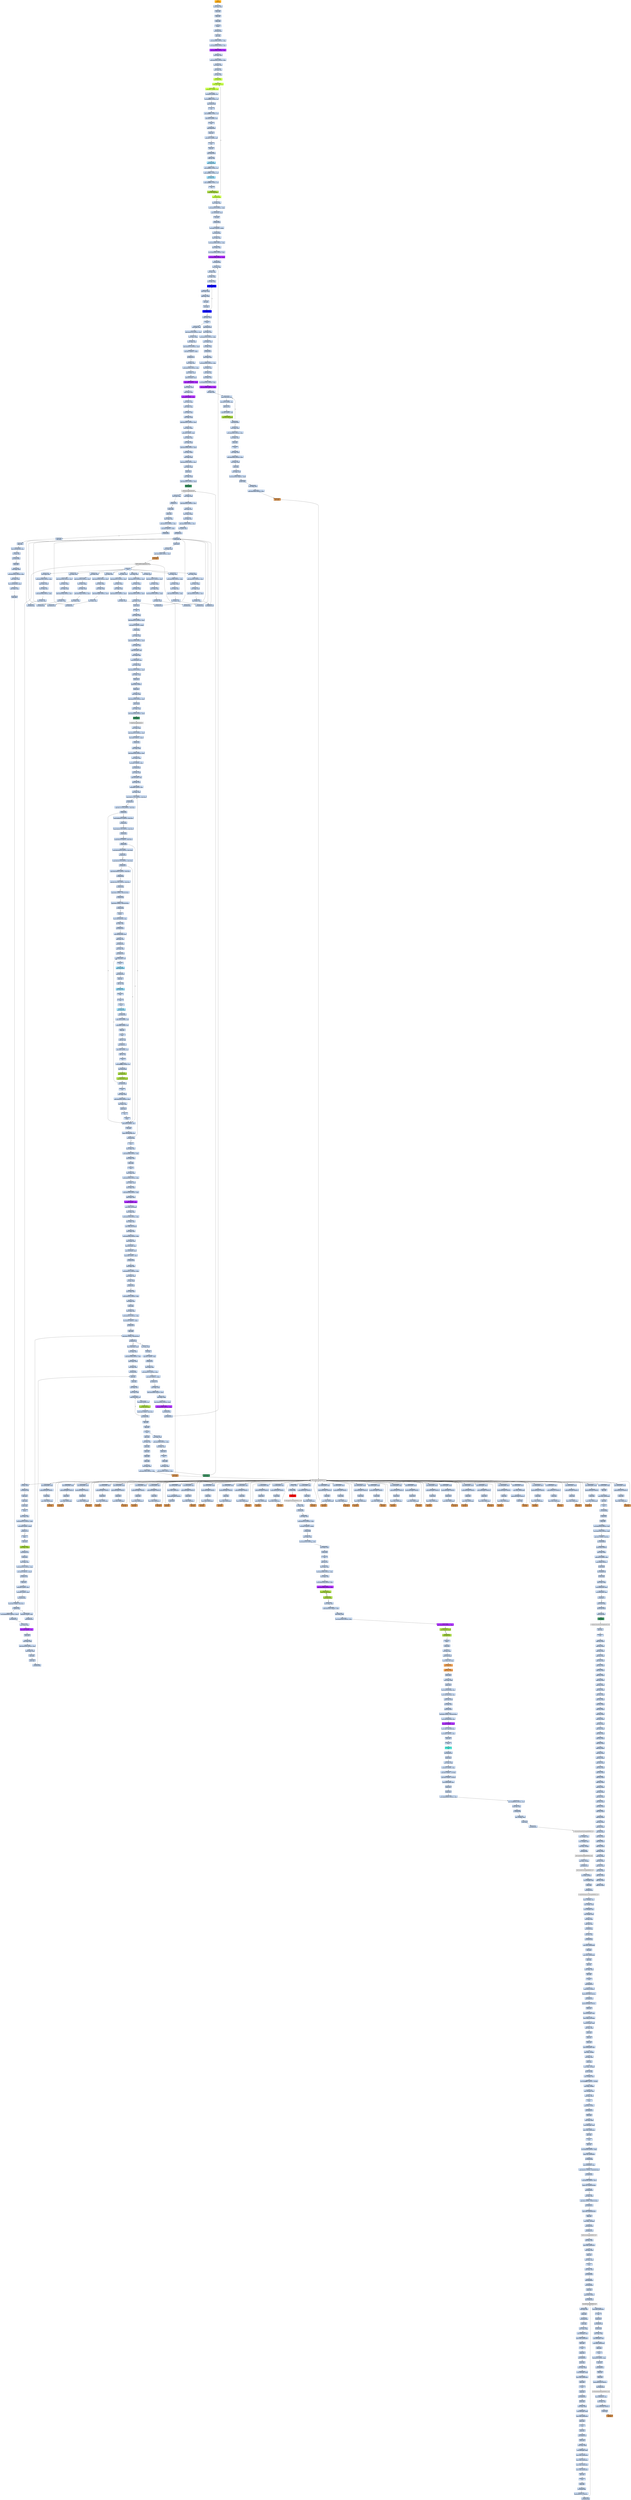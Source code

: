 strict digraph G {
	graph [bgcolor=transparent,
		name=G
	];
	node [color=lightsteelblue,
		fillcolor=lightsteelblue,
		shape=rectangle,
		style=filled
	];
	a0x00425060pushl_ebp	[color=lightgrey,
		fillcolor=orange,
		label="start\npushl %ebp"];
	a0x00425061movl_esp_ebp	[label="0x00425061\nmovl %esp, %ebp"];
	a0x00425060pushl_ebp -> a0x00425061movl_esp_ebp	[color="#000000"];
	a0x00425063pushl_ebx	[label="0x00425063\npushl %ebx"];
	a0x00425061movl_esp_ebp -> a0x00425063pushl_ebx	[color="#000000"];
	a0x00425064pushl_esi	[label="0x00425064\npushl %esi"];
	a0x00425063pushl_ebx -> a0x00425064pushl_esi	[color="#000000"];
	a0x00425065pushl_edi	[label="0x00425065\npushl %edi"];
	a0x00425064pushl_esi -> a0x00425065pushl_edi	[color="#000000"];
	a0x00425066pusha_	[label="0x00425066\npusha "];
	a0x00425065pushl_edi -> a0x00425066pusha_	[color="#000000"];
	a0x00425067call_0x0042506c	[label="0x00425067\ncall 0x0042506c"];
	a0x00425066pusha_ -> a0x00425067call_0x0042506c	[color="#000000"];
	a0x0042506cpopl_ebp	[label="0x0042506c\npopl %ebp"];
	a0x00425067call_0x0042506c -> a0x0042506cpopl_ebp	[color="#000000"];
	a0x0042506dsubl_0x40286cUINT32_ebp	[label="0x0042506d\nsubl $0x40286c<UINT32>, %ebp"];
	a0x0042506cpopl_ebp -> a0x0042506dsubl_0x40286cUINT32_ebp	[color="#000000"];
	a0x00425073movl_0x40345dUINT32_ecx	[label="0x00425073\nmovl $0x40345d<UINT32>, %ecx"];
	a0x0042506dsubl_0x40286cUINT32_ebp -> a0x00425073movl_0x40345dUINT32_ecx	[color="#000000"];
	a0x00425078subl_0x4028c6UINT32_ecx	[color=purple,
		fillcolor=purple,
		label="0x00425078\nsubl $0x4028c6<UINT32>, %ecx"];
	a0x00425073movl_0x40345dUINT32_ecx -> a0x00425078subl_0x4028c6UINT32_ecx	[color="#000000"];
	a0x0042507emovl_ebp_edx	[label="0x0042507e\nmovl %ebp, %edx"];
	a0x00425078subl_0x4028c6UINT32_ecx -> a0x0042507emovl_ebp_edx	[color="#000000"];
	a0x00425080addl_0x4028c6UINT32_edx	[label="0x00425080\naddl $0x4028c6<UINT32>, %edx"];
	a0x0042507emovl_ebp_edx -> a0x00425080addl_0x4028c6UINT32_edx	[color="#000000"];
	a0x00425086leal_edx__edi	[label="0x00425086\nleal (%edx), %edi"];
	a0x00425080addl_0x4028c6UINT32_edx -> a0x00425086leal_edx__edi	[color="#000000"];
	a0x00425088movl_edi_esi	[label="0x00425088\nmovl %edi, %esi"];
	a0x00425086leal_edx__edi -> a0x00425088movl_edi_esi	[color="#000000"];
	a0x0042508axorl_eax_eax	[label="0x0042508a\nxorl %eax, %eax"];
	a0x00425088movl_edi_esi -> a0x0042508axorl_eax_eax	[color="#000000"];
	a0x0042508cjmp_0x00425092	[color=olivedrab1,
		fillcolor=olivedrab1,
		label="0x0042508c\njmp 0x00425092"];
	a0x0042508axorl_eax_eax -> a0x0042508cjmp_0x00425092	[color="#000000"];
	a0x00425092lodsb_ds_esi__al	[color=olivedrab1,
		fillcolor=olivedrab1,
		label="0x00425092\nlodsb %ds:(%esi), %al"];
	a0x0042508cjmp_0x00425092 -> a0x00425092lodsb_ds_esi__al	[color="#000000"];
	a0x00425093xorb_0x31UINT8_al	[color=olivedrab1,
		fillcolor=olivedrab1,
		label="0x00425093\nxorb $0x31<UINT8>, %al"];
	a0x00425092lodsb_ds_esi__al -> a0x00425093xorb_0x31UINT8_al	[color="#000000"];
	a0x00425095xorb_0x75UINT8_al	[label="0x00425095\nxorb $0x75<UINT8>, %al"];
	a0x00425093xorb_0x31UINT8_al -> a0x00425095xorb_0x75UINT8_al	[color="#000000"];
	a0x00425097rolb_0xffffffcfUINT8_al	[label="0x00425097\nrolb $0xffffffcf<UINT8>, %al"];
	a0x00425095xorb_0x75UINT8_al -> a0x00425097rolb_0xffffffcfUINT8_al	[color="#000000"];
	a0x0042509ajmp_0x0042509d	[label="0x0042509a\njmp 0x0042509d"];
	a0x00425097rolb_0xffffffcfUINT8_al -> a0x0042509ajmp_0x0042509d	[color="#000000"];
	a0x0042509dclc_	[label="0x0042509d\nclc "];
	a0x0042509ajmp_0x0042509d -> a0x0042509dclc_	[color="#000000"];
	a0x0042509erolb_0xffffffb5UINT8_al	[label="0x0042509e\nrolb $0xffffffb5<UINT8>, %al"];
	a0x0042509dclc_ -> a0x0042509erolb_0xffffffb5UINT8_al	[color="#000000"];
	a0x004250a1rolb_0x28UINT8_al	[label="0x004250a1\nrolb $0x28<UINT8>, %al"];
	a0x0042509erolb_0xffffffb5UINT8_al -> a0x004250a1rolb_0x28UINT8_al	[color="#000000"];
	a0x004250a4nop_	[label="0x004250a4\nnop "];
	a0x004250a1rolb_0x28UINT8_al -> a0x004250a4nop_	[color="#000000"];
	a0x004250a5jmp_0x004250a8	[label="0x004250a5\njmp 0x004250a8"];
	a0x004250a4nop_ -> a0x004250a5jmp_0x004250a8	[color="#000000"];
	a0x004250a8decb_al	[label="0x004250a8\ndecb %al"];
	a0x004250a5jmp_0x004250a8 -> a0x004250a8decb_al	[color="#000000"];
	a0x004250aarorb_0x15UINT8_al	[label="0x004250aa\nrorb $0x15<UINT8>, %al"];
	a0x004250a8decb_al -> a0x004250aarorb_0x15UINT8_al	[color="#000000"];
	a0x004250adnop_	[label="0x004250ad\nnop "];
	a0x004250aarorb_0x15UINT8_al -> a0x004250adnop_	[color="#000000"];
	a0x004250aedecb_al	[label="0x004250ae\ndecb %al"];
	a0x004250adnop_ -> a0x004250aedecb_al	[color="#000000"];
	a0x004250b0jmp_0x004250b3	[label="0x004250b0\njmp 0x004250b3"];
	a0x004250aedecb_al -> a0x004250b0jmp_0x004250b3	[color="#000000"];
	a0x004250b3addb_cl_al	[label="0x004250b3\naddb %cl, %al"];
	a0x004250b0jmp_0x004250b3 -> a0x004250b3addb_cl_al	[color="#000000"];
	a0x004250b5jmp_0x004250b8	[color=skyblue,
		fillcolor=skyblue,
		label="0x004250b5\njmp 0x004250b8"];
	a0x004250b3addb_cl_al -> a0x004250b5jmp_0x004250b8	[color="#000000"];
	a0x004250b8rolb_0xffffffd3UINT8_al	[label="0x004250b8\nrolb $0xffffffd3<UINT8>, %al"];
	a0x004250b5jmp_0x004250b8 -> a0x004250b8rolb_0xffffffd3UINT8_al	[color="#000000"];
	a0x004250bbaddb_0xffffffa1UINT8_al	[label="0x004250bb\naddb $0xffffffa1<UINT8>, %al"];
	a0x004250b8rolb_0xffffffd3UINT8_al -> a0x004250bbaddb_0xffffffa1UINT8_al	[color="#000000"];
	a0x004250bdjmp_0x004250c0	[color=skyblue,
		fillcolor=skyblue,
		label="0x004250bd\njmp 0x004250c0"];
	a0x004250bbaddb_0xffffffa1UINT8_al -> a0x004250bdjmp_0x004250c0	[color="#000000"];
	a0x004250c0addb_0xffffffd5UINT8_al	[label="0x004250c0\naddb $0xffffffd5<UINT8>, %al"];
	a0x004250bdjmp_0x004250c0 -> a0x004250c0addb_0xffffffd5UINT8_al	[color="#000000"];
	a0x004250c2clc_	[label="0x004250c2\nclc "];
	a0x004250c0addb_0xffffffd5UINT8_al -> a0x004250c2clc_	[color="#000000"];
	a0x004250c3stosb_al_es_edi_	[color=yellowgreen,
		fillcolor=yellowgreen,
		label="0x004250c3\nstosb %al, %es:(%edi)"];
	a0x004250c2clc_ -> a0x004250c3stosb_al_es_edi_	[color="#000000"];
	a0x004250c4loop_0x00425092	[color=olivedrab1,
		fillcolor=olivedrab1,
		label="0x004250c4\nloop 0x00425092"];
	a0x004250c3stosb_al_es_edi_ -> a0x004250c4loop_0x00425092	[color="#000000"];
	a0x004250c4loop_0x00425092 -> a0x00425092lodsb_ds_esi__al	[color="#000000",
		label=T];
	a0x004250c6movl_ebp_edx	[label="0x004250c6\nmovl %ebp, %edx"];
	a0x004250c4loop_0x00425092 -> a0x004250c6movl_ebp_edx	[color="#000000",
		label=F];
	a0x004250c8addl_0x40321fUINT32_edx	[label="0x004250c8\naddl $0x40321f<UINT32>, %edx"];
	a0x004250c6movl_ebp_edx -> a0x004250c8addl_0x40321fUINT32_edx	[color="#000000"];
	a0x004250cemovl_0x20esp__eax	[label="0x004250ce\nmovl 0x20(%esp), %eax"];
	a0x004250c8addl_0x40321fUINT32_edx -> a0x004250cemovl_0x20esp__eax	[color="#000000"];
	a0x004250d2incl_eax	[label="0x004250d2\nincl %eax"];
	a0x004250cemovl_0x20esp__eax -> a0x004250d2incl_eax	[color="#000000"];
	a0x004250d3js_0x004250dd	[label="0x004250d3\njs 0x004250dd"];
	a0x004250d2incl_eax -> a0x004250d3js_0x004250dd	[color="#000000"];
	a0x004250d5movl_0x1UINT32_edx_	[label="0x004250d5\nmovl $0x1<UINT32>, (%edx)"];
	a0x004250d3js_0x004250dd -> a0x004250d5movl_0x1UINT32_edx_	[color="#000000",
		label=F];
	a0x004250dbjmp_0x004250e3	[label="0x004250db\njmp 0x004250e3"];
	a0x004250d5movl_0x1UINT32_edx_ -> a0x004250dbjmp_0x004250e3	[color="#000000"];
	a0x004250e3movl_ebp_edx	[label="0x004250e3\nmovl %ebp, %edx"];
	a0x004250dbjmp_0x004250e3 -> a0x004250e3movl_ebp_edx	[color="#000000"];
	a0x004250e5addl_0x402866UINT32_edx	[label="0x004250e5\naddl $0x402866<UINT32>, %edx"];
	a0x004250e3movl_ebp_edx -> a0x004250e5addl_0x402866UINT32_edx	[color="#000000"];
	a0x004250ebleal_edx__eax	[label="0x004250eb\nleal (%edx), %eax"];
	a0x004250e5addl_0x402866UINT32_edx -> a0x004250ebleal_edx__eax	[color="#000000"];
	a0x004250edmovl_0x403065UINT32_ecx	[label="0x004250ed\nmovl $0x403065<UINT32>, %ecx"];
	a0x004250ebleal_edx__eax -> a0x004250edmovl_0x403065UINT32_ecx	[color="#000000"];
	a0x004250f2subl_0x402866UINT32_ecx	[color=purple,
		fillcolor=purple,
		label="0x004250f2\nsubl $0x402866<UINT32>, %ecx"];
	a0x004250edmovl_0x403065UINT32_ecx -> a0x004250f2subl_0x402866UINT32_ecx	[color="#000000"];
	a0x004250f8call_0x00425401	[label="0x004250f8\ncall 0x00425401"];
	a0x004250f2subl_0x402866UINT32_ecx -> a0x004250f8call_0x00425401	[color="#000000"];
	a0x00425401movl_eax_edi	[label="0x00425401\nmovl %eax, %edi"];
	a0x004250f8call_0x00425401 -> a0x00425401movl_eax_edi	[color="#000000"];
	a0x00425403xorl_eax_eax	[label="0x00425403\nxorl %eax, %eax"];
	a0x00425401movl_eax_edi -> a0x00425403xorl_eax_eax	[color="#000000"];
	a0x00425405xorl_ebx_ebx	[label="0x00425405\nxorl %ebx, %ebx"];
	a0x00425403xorl_eax_eax -> a0x00425405xorl_ebx_ebx	[color="#000000"];
	a0x00425407xorl_edx_edx	[label="0x00425407\nxorl %edx, %edx"];
	a0x00425405xorl_ebx_ebx -> a0x00425407xorl_edx_edx	[color="#000000"];
	a0x00425409movb_edi__al	[color=blue,
		fillcolor=blue,
		label="0x00425409\nmovb (%edi), %al"];
	a0x00425407xorl_edx_edx -> a0x00425409movb_edi__al	[color="#000000"];
	a0x0042540bmull_edx_eax	[label="0x0042540b\nmull %edx, %eax"];
	a0x00425409movb_edi__al -> a0x0042540bmull_edx_eax	[color="#000000"];
	a0x0042540daddl_eax_ebx	[label="0x0042540d\naddl %eax, %ebx"];
	a0x0042540bmull_edx_eax -> a0x0042540daddl_eax_ebx	[color="#000000"];
	a0x0042540fincl_edx	[label="0x0042540f\nincl %edx"];
	a0x0042540daddl_eax_ebx -> a0x0042540fincl_edx	[color="#000000"];
	a0x00425410incl_edi	[label="0x00425410\nincl %edi"];
	a0x0042540fincl_edx -> a0x00425410incl_edi	[color="#000000"];
	a0x00425411loop_0x00425409	[color=blue,
		fillcolor=blue,
		label="0x00425411\nloop 0x00425409"];
	a0x00425410incl_edi -> a0x00425411loop_0x00425409	[color="#000000"];
	a0x00425411loop_0x00425409 -> a0x00425409movb_edi__al	[color="#000000",
		label=T];
	a0x00425413xchgl_eax_ebx	[label="0x00425413\nxchgl %eax, %ebx"];
	a0x00425411loop_0x00425409 -> a0x00425413xchgl_eax_ebx	[color="#000000",
		label=F];
	a0x00425414ret	[label="0x00425414\nret"];
	a0x00425413xchgl_eax_ebx -> a0x00425414ret	[color="#000000"];
	a0x004250fdmovl_ebp_edx	[label="0x004250fd\nmovl %ebp, %edx"];
	a0x00425414ret -> a0x004250fdmovl_ebp_edx	[color="#000000"];
	a0x00425815jmp_0x00425819	[label="0x00425815\njmp 0x00425819"];
	a0x00425414ret -> a0x00425815jmp_0x00425819	[color="#000000"];
	a0x004250ffaddl_0x40321bUINT32_edx	[label="0x004250ff\naddl $0x40321b<UINT32>, %edx"];
	a0x004250fdmovl_ebp_edx -> a0x004250ffaddl_0x40321bUINT32_edx	[color="#000000"];
	a0x00425105movl_eax_edx_	[label="0x00425105\nmovl %eax, (%edx)"];
	a0x004250ffaddl_0x40321bUINT32_edx -> a0x00425105movl_eax_edx_	[color="#000000"];
	a0x00425107movl_ebp_edx	[label="0x00425107\nmovl %ebp, %edx"];
	a0x00425105movl_eax_edx_ -> a0x00425107movl_ebp_edx	[color="#000000"];
	a0x00425109addl_0x403213UINT32_edx	[label="0x00425109\naddl $0x403213<UINT32>, %edx"];
	a0x00425107movl_ebp_edx -> a0x00425109addl_0x403213UINT32_edx	[color="#000000"];
	a0x0042510ftestl_0x1UINT32_edx_	[label="0x0042510f\ntestl $0x1<UINT32>, (%edx)"];
	a0x00425109addl_0x403213UINT32_edx -> a0x0042510ftestl_0x1UINT32_edx_	[color="#000000"];
	a0x00425115je_0x0042515f	[label="0x00425115\nje 0x0042515f"];
	a0x0042510ftestl_0x1UINT32_edx_ -> a0x00425115je_0x0042515f	[color="#000000"];
	a0x0042515fmovl_ebp_edx	[label="0x0042515f\nmovl %ebp, %edx"];
	a0x00425115je_0x0042515f -> a0x0042515fmovl_ebp_edx	[color="#000000",
		label=T];
	a0x00425161addl_0x40320bUINT32_edx	[label="0x00425161\naddl $0x40320b<UINT32>, %edx"];
	a0x0042515fmovl_ebp_edx -> a0x00425161addl_0x40320bUINT32_edx	[color="#000000"];
	a0x00425167movl_edx__eax	[label="0x00425167\nmovl (%edx), %eax"];
	a0x00425161addl_0x40320bUINT32_edx -> a0x00425167movl_edx__eax	[color="#000000"];
	a0x00425169addl_0x3ceax__eax	[label="0x00425169\naddl 0x3c(%eax), %eax"];
	a0x00425167movl_edx__eax -> a0x00425169addl_0x3ceax__eax	[color="#000000"];
	a0x0042516caddl_0x80UINT32_eax	[color=purple,
		fillcolor=purple,
		label="0x0042516c\naddl $0x80<UINT32>, %eax"];
	a0x00425169addl_0x3ceax__eax -> a0x0042516caddl_0x80UINT32_eax	[color="#000000"];
	a0x00425171movl_eax__ecx	[label="0x00425171\nmovl (%eax), %ecx"];
	a0x0042516caddl_0x80UINT32_eax -> a0x00425171movl_eax__ecx	[color="#000000"];
	a0x00425173addl_edx__ecx	[label="0x00425173\naddl (%edx), %ecx"];
	a0x00425171movl_eax__ecx -> a0x00425173addl_edx__ecx	[color="#000000"];
	a0x00425175addl_0x10UINT8_ecx	[color=purple,
		fillcolor=purple,
		label="0x00425175\naddl $0x10<UINT8>, %ecx"];
	a0x00425173addl_edx__ecx -> a0x00425175addl_0x10UINT8_ecx	[color="#000000"];
	a0x00425178movl_ecx__eax	[label="0x00425178\nmovl (%ecx), %eax"];
	a0x00425175addl_0x10UINT8_ecx -> a0x00425178movl_ecx__eax	[color="#000000"];
	a0x0042517aaddl_edx__eax	[label="0x0042517a\naddl (%edx), %eax"];
	a0x00425178movl_ecx__eax -> a0x0042517aaddl_edx__eax	[color="#000000"];
	a0x0042517cmovl_eax__ebx	[label="0x0042517c\nmovl (%eax), %ebx"];
	a0x0042517aaddl_edx__eax -> a0x0042517cmovl_eax__ebx	[color="#000000"];
	a0x0042517emovl_ebp_edx	[label="0x0042517e\nmovl %ebp, %edx"];
	a0x0042517cmovl_eax__ebx -> a0x0042517emovl_ebp_edx	[color="#000000"];
	a0x00425180addl_0x403397UINT32_edx	[label="0x00425180\naddl $0x403397<UINT32>, %edx"];
	a0x0042517emovl_ebp_edx -> a0x00425180addl_0x403397UINT32_edx	[color="#000000"];
	a0x00425186movl_ebx_edx_	[label="0x00425186\nmovl %ebx, (%edx)"];
	a0x00425180addl_0x403397UINT32_edx -> a0x00425186movl_ebx_edx_	[color="#000000"];
	a0x00425188addl_0x4UINT8_eax	[label="0x00425188\naddl $0x4<UINT8>, %eax"];
	a0x00425186movl_ebx_edx_ -> a0x00425188addl_0x4UINT8_eax	[color="#000000"];
	a0x0042518bmovl_eax__ebx	[label="0x0042518b\nmovl (%eax), %ebx"];
	a0x00425188addl_0x4UINT8_eax -> a0x0042518bmovl_eax__ebx	[color="#000000"];
	a0x0042518dmovl_ebp_edx	[label="0x0042518d\nmovl %ebp, %edx"];
	a0x0042518bmovl_eax__ebx -> a0x0042518dmovl_ebp_edx	[color="#000000"];
	a0x0042518faddl_0x40339bUINT32_edx	[label="0x0042518f\naddl $0x40339b<UINT32>, %edx"];
	a0x0042518dmovl_ebp_edx -> a0x0042518faddl_0x40339bUINT32_edx	[color="#000000"];
	a0x00425195movl_ebx_edx_	[label="0x00425195\nmovl %ebx, (%edx)"];
	a0x0042518faddl_0x40339bUINT32_edx -> a0x00425195movl_ebx_edx_	[color="#000000"];
	a0x00425197movl_ebp_edx	[label="0x00425197\nmovl %ebp, %edx"];
	a0x00425195movl_ebx_edx_ -> a0x00425197movl_ebp_edx	[color="#000000"];
	a0x00425199addl_0x40339fUINT32_edx	[label="0x00425199\naddl $0x40339f<UINT32>, %edx"];
	a0x00425197movl_ebp_edx -> a0x00425199addl_0x40339fUINT32_edx	[color="#000000"];
	a0x0042519fleal_edx__eax	[label="0x0042519f\nleal (%edx), %eax"];
	a0x00425199addl_0x40339fUINT32_edx -> a0x0042519fleal_edx__eax	[color="#000000"];
	a0x004251a1pushl_eax	[label="0x004251a1\npushl %eax"];
	a0x0042519fleal_edx__eax -> a0x004251a1pushl_eax	[color="#000000"];
	a0x004251a2movl_ebp_edx	[label="0x004251a2\nmovl %ebp, %edx"];
	a0x004251a1pushl_eax -> a0x004251a2movl_ebp_edx	[color="#000000"];
	a0x004251a4addl_0x403397UINT32_edx	[label="0x004251a4\naddl $0x403397<UINT32>, %edx"];
	a0x004251a2movl_ebp_edx -> a0x004251a4addl_0x403397UINT32_edx	[color="#000000"];
	a0x004251aacall_edx_	[color=seagreen,
		fillcolor=seagreen,
		label="0x004251aa\ncall (%edx)"];
	a0x004251a4addl_0x403397UINT32_edx -> a0x004251aacall_edx_	[color="#000000"];
	LoadLibraryA_kernel32_dll	[color=lightgrey,
		fillcolor=lightgrey,
		label="LoadLibraryA@kernel32.dll"];
	a0x004251aacall_edx_ -> LoadLibraryA_kernel32_dll	[color="#000000"];
	a0x004251acmovl_ebp_edx	[label="0x004251ac\nmovl %ebp, %edx"];
	LoadLibraryA_kernel32_dll -> a0x004251acmovl_ebp_edx	[color="#000000"];
	a0x0042567atestl_eax_eax	[label="0x0042567a\ntestl %eax, %eax"];
	LoadLibraryA_kernel32_dll -> a0x0042567atestl_eax_eax	[color="#000000"];
	a0x004251aeaddl_0x4033acUINT32_edx	[label="0x004251ae\naddl $0x4033ac<UINT32>, %edx"];
	a0x004251acmovl_ebp_edx -> a0x004251aeaddl_0x4033acUINT32_edx	[color="#000000"];
	a0x004251b4movl_eax_esi	[label="0x004251b4\nmovl %eax, %esi"];
	a0x004251aeaddl_0x4033acUINT32_edx -> a0x004251b4movl_eax_esi	[color="#000000"];
	a0x004251b6movl_eax_edx_	[label="0x004251b6\nmovl %eax, (%edx)"];
	a0x004251b4movl_eax_esi -> a0x004251b6movl_eax_edx_	[color="#000000"];
	a0x004251b8movl_ebp_edx	[label="0x004251b8\nmovl %ebp, %edx"];
	a0x004251b6movl_eax_edx_ -> a0x004251b8movl_ebp_edx	[color="#000000"];
	a0x004251baaddl_0x4033b0UINT32_edx	[label="0x004251ba\naddl $0x4033b0<UINT32>, %edx"];
	a0x004251b8movl_ebp_edx -> a0x004251baaddl_0x4033b0UINT32_edx	[color="#000000"];
	a0x004251c0leal_edx__eax	[label="0x004251c0\nleal (%edx), %eax"];
	a0x004251baaddl_0x4033b0UINT32_edx -> a0x004251c0leal_edx__eax	[color="#000000"];
	a0x004251c2call_0x004252a5	[label="0x004251c2\ncall 0x004252a5"];
	a0x004251c0leal_edx__eax -> a0x004251c2call_0x004252a5	[color="#000000"];
	a0x004252a5pushl_eax	[label="0x004252a5\npushl %eax"];
	a0x004251c2call_0x004252a5 -> a0x004252a5pushl_eax	[color="#000000"];
	a0x004252a6pushl_esi	[label="0x004252a6\npushl %esi"];
	a0x004252a5pushl_eax -> a0x004252a6pushl_esi	[color="#000000"];
	a0x004252a7movl_ebp_edx	[label="0x004252a7\nmovl %ebp, %edx"];
	a0x004252a6pushl_esi -> a0x004252a7movl_ebp_edx	[color="#000000"];
	a0x004252a9addl_0x40339bUINT32_edx	[label="0x004252a9\naddl $0x40339b<UINT32>, %edx"];
	a0x004252a7movl_ebp_edx -> a0x004252a9addl_0x40339bUINT32_edx	[color="#000000"];
	a0x004252afcall_edx_	[color=peru,
		fillcolor=peru,
		label="0x004252af\ncall (%edx)"];
	a0x004252a9addl_0x40339bUINT32_edx -> a0x004252afcall_edx_	[color="#000000"];
	GetProcAddress_kernel32_dll	[color=lightgrey,
		fillcolor=lightgrey,
		label="GetProcAddress@kernel32.dll"];
	a0x004252afcall_edx_ -> GetProcAddress_kernel32_dll	[color="#000000"];
	a0x004252b1ret	[label="0x004252b1\nret"];
	GetProcAddress_kernel32_dll -> a0x004252b1ret	[color="#000000"];
	a0x00425700orl_eax_eax	[label="0x00425700\norl %eax, %eax"];
	GetProcAddress_kernel32_dll -> a0x00425700orl_eax_eax	[color="#000000"];
	a0x004251c7movl_ebp_edx	[label="0x004251c7\nmovl %ebp, %edx"];
	a0x004252b1ret -> a0x004251c7movl_ebp_edx	[color="#000000"];
	a0x004251e0movl_ebp_edx	[label="0x004251e0\nmovl %ebp, %edx"];
	a0x004252b1ret -> a0x004251e0movl_ebp_edx	[color="#000000"];
	a0x004251f9movl_ebp_edx	[label="0x004251f9\nmovl %ebp, %edx"];
	a0x004252b1ret -> a0x004251f9movl_ebp_edx	[color="#000000"];
	a0x00425212movl_ebp_edx	[label="0x00425212\nmovl %ebp, %edx"];
	a0x004252b1ret -> a0x00425212movl_ebp_edx	[color="#000000"];
	a0x0042522bmovl_ebp_edx	[label="0x0042522b\nmovl %ebp, %edx"];
	a0x004252b1ret -> a0x0042522bmovl_ebp_edx	[color="#000000"];
	a0x00425244movl_ebp_edx	[label="0x00425244\nmovl %ebp, %edx"];
	a0x004252b1ret -> a0x00425244movl_ebp_edx	[color="#000000"];
	a0x0042525dmovl_ebp_edx	[label="0x0042525d\nmovl %ebp, %edx"];
	a0x004252b1ret -> a0x0042525dmovl_ebp_edx	[color="#000000"];
	a0x00425276movl_ebp_edx	[label="0x00425276\nmovl %ebp, %edx"];
	a0x004252b1ret -> a0x00425276movl_ebp_edx	[color="#000000"];
	a0x0042528fmovl_ebp_edx	[label="0x0042528f\nmovl %ebp, %edx"];
	a0x004252b1ret -> a0x0042528fmovl_ebp_edx	[color="#000000"];
	a0x004251c9addl_0x4033c1UINT32_edx	[label="0x004251c9\naddl $0x4033c1<UINT32>, %edx"];
	a0x004251c7movl_ebp_edx -> a0x004251c9addl_0x4033c1UINT32_edx	[color="#000000"];
	a0x004251cfmovl_eax_edx_	[label="0x004251cf\nmovl %eax, (%edx)"];
	a0x004251c9addl_0x4033c1UINT32_edx -> a0x004251cfmovl_eax_edx_	[color="#000000"];
	a0x004251d1movl_ebp_edx	[label="0x004251d1\nmovl %ebp, %edx"];
	a0x004251cfmovl_eax_edx_ -> a0x004251d1movl_ebp_edx	[color="#000000"];
	a0x004251d3addl_0x4033c5UINT32_edx	[label="0x004251d3\naddl $0x4033c5<UINT32>, %edx"];
	a0x004251d1movl_ebp_edx -> a0x004251d3addl_0x4033c5UINT32_edx	[color="#000000"];
	a0x004251d9leal_edx__eax	[label="0x004251d9\nleal (%edx), %eax"];
	a0x004251d3addl_0x4033c5UINT32_edx -> a0x004251d9leal_edx__eax	[color="#000000"];
	a0x004251dbcall_0x004252a5	[label="0x004251db\ncall 0x004252a5"];
	a0x004251d9leal_edx__eax -> a0x004251dbcall_0x004252a5	[color="#000000"];
	a0x004251dbcall_0x004252a5 -> a0x004252a5pushl_eax	[color="#000000"];
	a0x004251e2addl_0x4033d4UINT32_edx	[label="0x004251e2\naddl $0x4033d4<UINT32>, %edx"];
	a0x004251e0movl_ebp_edx -> a0x004251e2addl_0x4033d4UINT32_edx	[color="#000000"];
	a0x004251e8movl_eax_edx_	[label="0x004251e8\nmovl %eax, (%edx)"];
	a0x004251e2addl_0x4033d4UINT32_edx -> a0x004251e8movl_eax_edx_	[color="#000000"];
	a0x004251eamovl_ebp_edx	[label="0x004251ea\nmovl %ebp, %edx"];
	a0x004251e8movl_eax_edx_ -> a0x004251eamovl_ebp_edx	[color="#000000"];
	a0x004251ecaddl_0x4033d8UINT32_edx	[label="0x004251ec\naddl $0x4033d8<UINT32>, %edx"];
	a0x004251eamovl_ebp_edx -> a0x004251ecaddl_0x4033d8UINT32_edx	[color="#000000"];
	a0x004251f2leal_edx__eax	[label="0x004251f2\nleal (%edx), %eax"];
	a0x004251ecaddl_0x4033d8UINT32_edx -> a0x004251f2leal_edx__eax	[color="#000000"];
	a0x004251f4call_0x004252a5	[label="0x004251f4\ncall 0x004252a5"];
	a0x004251f2leal_edx__eax -> a0x004251f4call_0x004252a5	[color="#000000"];
	a0x004251f4call_0x004252a5 -> a0x004252a5pushl_eax	[color="#000000"];
	a0x004251fbaddl_0x4033ebUINT32_edx	[label="0x004251fb\naddl $0x4033eb<UINT32>, %edx"];
	a0x004251f9movl_ebp_edx -> a0x004251fbaddl_0x4033ebUINT32_edx	[color="#000000"];
	a0x00425201movl_eax_edx_	[label="0x00425201\nmovl %eax, (%edx)"];
	a0x004251fbaddl_0x4033ebUINT32_edx -> a0x00425201movl_eax_edx_	[color="#000000"];
	a0x00425203movl_ebp_edx	[label="0x00425203\nmovl %ebp, %edx"];
	a0x00425201movl_eax_edx_ -> a0x00425203movl_ebp_edx	[color="#000000"];
	a0x00425205addl_0x4033efUINT32_edx	[label="0x00425205\naddl $0x4033ef<UINT32>, %edx"];
	a0x00425203movl_ebp_edx -> a0x00425205addl_0x4033efUINT32_edx	[color="#000000"];
	a0x0042520bleal_edx__eax	[label="0x0042520b\nleal (%edx), %eax"];
	a0x00425205addl_0x4033efUINT32_edx -> a0x0042520bleal_edx__eax	[color="#000000"];
	a0x0042520dcall_0x004252a5	[label="0x0042520d\ncall 0x004252a5"];
	a0x0042520bleal_edx__eax -> a0x0042520dcall_0x004252a5	[color="#000000"];
	a0x0042520dcall_0x004252a5 -> a0x004252a5pushl_eax	[color="#000000"];
	a0x00425214addl_0x4033fbUINT32_edx	[label="0x00425214\naddl $0x4033fb<UINT32>, %edx"];
	a0x00425212movl_ebp_edx -> a0x00425214addl_0x4033fbUINT32_edx	[color="#000000"];
	a0x0042521amovl_eax_edx_	[label="0x0042521a\nmovl %eax, (%edx)"];
	a0x00425214addl_0x4033fbUINT32_edx -> a0x0042521amovl_eax_edx_	[color="#000000"];
	a0x0042521cmovl_ebp_edx	[label="0x0042521c\nmovl %ebp, %edx"];
	a0x0042521amovl_eax_edx_ -> a0x0042521cmovl_ebp_edx	[color="#000000"];
	a0x0042521eaddl_0x4033ffUINT32_edx	[label="0x0042521e\naddl $0x4033ff<UINT32>, %edx"];
	a0x0042521cmovl_ebp_edx -> a0x0042521eaddl_0x4033ffUINT32_edx	[color="#000000"];
	a0x00425224leal_edx__eax	[label="0x00425224\nleal (%edx), %eax"];
	a0x0042521eaddl_0x4033ffUINT32_edx -> a0x00425224leal_edx__eax	[color="#000000"];
	a0x00425226call_0x004252a5	[label="0x00425226\ncall 0x004252a5"];
	a0x00425224leal_edx__eax -> a0x00425226call_0x004252a5	[color="#000000"];
	a0x00425226call_0x004252a5 -> a0x004252a5pushl_eax	[color="#000000"];
	a0x0042522daddl_0x40340bUINT32_edx	[label="0x0042522d\naddl $0x40340b<UINT32>, %edx"];
	a0x0042522bmovl_ebp_edx -> a0x0042522daddl_0x40340bUINT32_edx	[color="#000000"];
	a0x00425233movl_eax_edx_	[label="0x00425233\nmovl %eax, (%edx)"];
	a0x0042522daddl_0x40340bUINT32_edx -> a0x00425233movl_eax_edx_	[color="#000000"];
	a0x00425235movl_ebp_edx	[label="0x00425235\nmovl %ebp, %edx"];
	a0x00425233movl_eax_edx_ -> a0x00425235movl_ebp_edx	[color="#000000"];
	a0x00425237addl_0x40340fUINT32_edx	[label="0x00425237\naddl $0x40340f<UINT32>, %edx"];
	a0x00425235movl_ebp_edx -> a0x00425237addl_0x40340fUINT32_edx	[color="#000000"];
	a0x0042523dleal_edx__eax	[label="0x0042523d\nleal (%edx), %eax"];
	a0x00425237addl_0x40340fUINT32_edx -> a0x0042523dleal_edx__eax	[color="#000000"];
	a0x0042523fcall_0x004252a5	[label="0x0042523f\ncall 0x004252a5"];
	a0x0042523dleal_edx__eax -> a0x0042523fcall_0x004252a5	[color="#000000"];
	a0x0042523fcall_0x004252a5 -> a0x004252a5pushl_eax	[color="#000000"];
	a0x00425246addl_0x40341aUINT32_edx	[label="0x00425246\naddl $0x40341a<UINT32>, %edx"];
	a0x00425244movl_ebp_edx -> a0x00425246addl_0x40341aUINT32_edx	[color="#000000"];
	a0x0042524cmovl_eax_edx_	[label="0x0042524c\nmovl %eax, (%edx)"];
	a0x00425246addl_0x40341aUINT32_edx -> a0x0042524cmovl_eax_edx_	[color="#000000"];
	a0x0042524emovl_ebp_edx	[label="0x0042524e\nmovl %ebp, %edx"];
	a0x0042524cmovl_eax_edx_ -> a0x0042524emovl_ebp_edx	[color="#000000"];
	a0x00425250addl_0x40341eUINT32_edx	[label="0x00425250\naddl $0x40341e<UINT32>, %edx"];
	a0x0042524emovl_ebp_edx -> a0x00425250addl_0x40341eUINT32_edx	[color="#000000"];
	a0x00425256leal_edx__eax	[label="0x00425256\nleal (%edx), %eax"];
	a0x00425250addl_0x40341eUINT32_edx -> a0x00425256leal_edx__eax	[color="#000000"];
	a0x00425258call_0x004252a5	[label="0x00425258\ncall 0x004252a5"];
	a0x00425256leal_edx__eax -> a0x00425258call_0x004252a5	[color="#000000"];
	a0x00425258call_0x004252a5 -> a0x004252a5pushl_eax	[color="#000000"];
	a0x0042525faddl_0x403427UINT32_edx	[label="0x0042525f\naddl $0x403427<UINT32>, %edx"];
	a0x0042525dmovl_ebp_edx -> a0x0042525faddl_0x403427UINT32_edx	[color="#000000"];
	a0x00425265movl_eax_edx_	[label="0x00425265\nmovl %eax, (%edx)"];
	a0x0042525faddl_0x403427UINT32_edx -> a0x00425265movl_eax_edx_	[color="#000000"];
	a0x00425267movl_ebp_edx	[label="0x00425267\nmovl %ebp, %edx"];
	a0x00425265movl_eax_edx_ -> a0x00425267movl_ebp_edx	[color="#000000"];
	a0x00425269addl_0x40342bUINT32_edx	[label="0x00425269\naddl $0x40342b<UINT32>, %edx"];
	a0x00425267movl_ebp_edx -> a0x00425269addl_0x40342bUINT32_edx	[color="#000000"];
	a0x0042526fleal_edx__eax	[label="0x0042526f\nleal (%edx), %eax"];
	a0x00425269addl_0x40342bUINT32_edx -> a0x0042526fleal_edx__eax	[color="#000000"];
	a0x00425271call_0x004252a5	[label="0x00425271\ncall 0x004252a5"];
	a0x0042526fleal_edx__eax -> a0x00425271call_0x004252a5	[color="#000000"];
	a0x00425271call_0x004252a5 -> a0x004252a5pushl_eax	[color="#000000"];
	a0x00425278addl_0x403437UINT32_edx	[label="0x00425278\naddl $0x403437<UINT32>, %edx"];
	a0x00425276movl_ebp_edx -> a0x00425278addl_0x403437UINT32_edx	[color="#000000"];
	a0x0042527emovl_eax_edx_	[label="0x0042527e\nmovl %eax, (%edx)"];
	a0x00425278addl_0x403437UINT32_edx -> a0x0042527emovl_eax_edx_	[color="#000000"];
	a0x00425280movl_ebp_edx	[label="0x00425280\nmovl %ebp, %edx"];
	a0x0042527emovl_eax_edx_ -> a0x00425280movl_ebp_edx	[color="#000000"];
	a0x00425282addl_0x40343bUINT32_edx	[label="0x00425282\naddl $0x40343b<UINT32>, %edx"];
	a0x00425280movl_ebp_edx -> a0x00425282addl_0x40343bUINT32_edx	[color="#000000"];
	a0x00425288leal_edx__eax	[label="0x00425288\nleal (%edx), %eax"];
	a0x00425282addl_0x40343bUINT32_edx -> a0x00425288leal_edx__eax	[color="#000000"];
	a0x0042528acall_0x004252a5	[label="0x0042528a\ncall 0x004252a5"];
	a0x00425288leal_edx__eax -> a0x0042528acall_0x004252a5	[color="#000000"];
	a0x0042528acall_0x004252a5 -> a0x004252a5pushl_eax	[color="#000000"];
	a0x00425291addl_0x403447UINT32_edx	[label="0x00425291\naddl $0x403447<UINT32>, %edx"];
	a0x0042528fmovl_ebp_edx -> a0x00425291addl_0x403447UINT32_edx	[color="#000000"];
	a0x00425297movl_eax_edx_	[label="0x00425297\nmovl %eax, (%edx)"];
	a0x00425291addl_0x403447UINT32_edx -> a0x00425297movl_eax_edx_	[color="#000000"];
	a0x00425299movl_ebp_edx	[label="0x00425299\nmovl %ebp, %edx"];
	a0x00425297movl_eax_edx_ -> a0x00425299movl_ebp_edx	[color="#000000"];
	a0x0042529baddl_0x402ab2UINT32_edx	[label="0x0042529b\naddl $0x402ab2<UINT32>, %edx"];
	a0x00425299movl_ebp_edx -> a0x0042529baddl_0x402ab2UINT32_edx	[color="#000000"];
	a0x004252a1leal_edx__eax	[label="0x004252a1\nleal (%edx), %eax"];
	a0x0042529baddl_0x402ab2UINT32_edx -> a0x004252a1leal_edx__eax	[color="#000000"];
	a0x004252a3pushl_eax	[label="0x004252a3\npushl %eax"];
	a0x004252a1leal_edx__eax -> a0x004252a3pushl_eax	[color="#000000"];
	a0x004252a4ret	[label="0x004252a4\nret"];
	a0x004252a3pushl_eax -> a0x004252a4ret	[color="#000000"];
	a0x004252b2movl_ebp_edx	[label="0x004252b2\nmovl %ebp, %edx"];
	a0x004252a4ret -> a0x004252b2movl_ebp_edx	[color="#000000"];
	a0x004252b4addl_0x403213UINT32_edx	[label="0x004252b4\naddl $0x403213<UINT32>, %edx"];
	a0x004252b2movl_ebp_edx -> a0x004252b4addl_0x403213UINT32_edx	[color="#000000"];
	a0x004252batestl_0x10UINT32_edx_	[label="0x004252ba\ntestl $0x10<UINT32>, (%edx)"];
	a0x004252b4addl_0x403213UINT32_edx -> a0x004252batestl_0x10UINT32_edx_	[color="#000000"];
	a0x004252c0je_0x004252fd	[label="0x004252c0\nje 0x004252fd"];
	a0x004252batestl_0x10UINT32_edx_ -> a0x004252c0je_0x004252fd	[color="#000000"];
	a0x004252fdmovl_ebp_edx	[label="0x004252fd\nmovl %ebp, %edx"];
	a0x004252c0je_0x004252fd -> a0x004252fdmovl_ebp_edx	[color="#000000",
		label=T];
	a0x004252ffaddl_0x40320bUINT32_edx	[label="0x004252ff\naddl $0x40320b<UINT32>, %edx"];
	a0x004252fdmovl_ebp_edx -> a0x004252ffaddl_0x40320bUINT32_edx	[color="#000000"];
	a0x00425305movl_edx__edi	[label="0x00425305\nmovl (%edx), %edi"];
	a0x004252ffaddl_0x40320bUINT32_edx -> a0x00425305movl_edx__edi	[color="#000000"];
	a0x00425307addl_0x3cedi__edi	[label="0x00425307\naddl 0x3c(%edi), %edi"];
	a0x00425305movl_edx__edi -> a0x00425307addl_0x3cedi__edi	[color="#000000"];
	a0x0042530amovl_edx__esi	[label="0x0042530a\nmovl (%edx), %esi"];
	a0x00425307addl_0x3cedi__edi -> a0x0042530amovl_edx__esi	[color="#000000"];
	a0x0042530cmovl_0x54edi__ecx	[label="0x0042530c\nmovl 0x54(%edi), %ecx"];
	a0x0042530amovl_edx__esi -> a0x0042530cmovl_0x54edi__ecx	[color="#000000"];
	a0x0042530fmovl_ebp_edx	[label="0x0042530f\nmovl %ebp, %edx"];
	a0x0042530cmovl_0x54edi__ecx -> a0x0042530fmovl_ebp_edx	[color="#000000"];
	a0x00425311addl_0x403479UINT32_edx	[label="0x00425311\naddl $0x403479<UINT32>, %edx"];
	a0x0042530fmovl_ebp_edx -> a0x00425311addl_0x403479UINT32_edx	[color="#000000"];
	a0x00425317leal_edx__eax	[label="0x00425317\nleal (%edx), %eax"];
	a0x00425311addl_0x403479UINT32_edx -> a0x00425317leal_edx__eax	[color="#000000"];
	a0x00425319pushl_eax	[label="0x00425319\npushl %eax"];
	a0x00425317leal_edx__eax -> a0x00425319pushl_eax	[color="#000000"];
	a0x0042531apushl_0x4UINT8	[label="0x0042531a\npushl $0x4<UINT8>"];
	a0x00425319pushl_eax -> a0x0042531apushl_0x4UINT8	[color="#000000"];
	a0x0042531cpushl_ecx	[label="0x0042531c\npushl %ecx"];
	a0x0042531apushl_0x4UINT8 -> a0x0042531cpushl_ecx	[color="#000000"];
	a0x0042531dmovl_ebp_edx	[label="0x0042531d\nmovl %ebp, %edx"];
	a0x0042531cpushl_ecx -> a0x0042531dmovl_ebp_edx	[color="#000000"];
	a0x0042531faddl_0x40320bUINT32_edx	[label="0x0042531f\naddl $0x40320b<UINT32>, %edx"];
	a0x0042531dmovl_ebp_edx -> a0x0042531faddl_0x40320bUINT32_edx	[color="#000000"];
	a0x00425325pushl_edx_	[label="0x00425325\npushl (%edx)"];
	a0x0042531faddl_0x40320bUINT32_edx -> a0x00425325pushl_edx_	[color="#000000"];
	a0x00425327movl_ebp_edx	[label="0x00425327\nmovl %ebp, %edx"];
	a0x00425325pushl_edx_ -> a0x00425327movl_ebp_edx	[color="#000000"];
	a0x00425329addl_0x4033d4UINT32_edx	[label="0x00425329\naddl $0x4033d4<UINT32>, %edx"];
	a0x00425327movl_ebp_edx -> a0x00425329addl_0x4033d4UINT32_edx	[color="#000000"];
	a0x0042532fcall_edx_	[color=seagreen,
		fillcolor=seagreen,
		label="0x0042532f\ncall (%edx)"];
	a0x00425329addl_0x4033d4UINT32_edx -> a0x0042532fcall_edx_	[color="#000000"];
	VirtualProtect_Kernel32_dll	[color=lightgrey,
		fillcolor=lightgrey,
		label="VirtualProtect@Kernel32.dll"];
	a0x0042532fcall_edx_ -> VirtualProtect_Kernel32_dll	[color="#000000"];
	a0x00425331movl_ebp_edx	[label="0x00425331\nmovl %ebp, %edx"];
	VirtualProtect_Kernel32_dll -> a0x00425331movl_ebp_edx	[color="#000000"];
	a0x00425333addl_0x403213UINT32_edx	[label="0x00425333\naddl $0x403213<UINT32>, %edx"];
	a0x00425331movl_ebp_edx -> a0x00425333addl_0x403213UINT32_edx	[color="#000000"];
	a0x00425339testl_0x8UINT32_edx_	[label="0x00425339\ntestl $0x8<UINT32>, (%edx)"];
	a0x00425333addl_0x403213UINT32_edx -> a0x00425339testl_0x8UINT32_edx_	[color="#000000"];
	a0x0042533fje_0x0042542e	[label="0x0042533f\nje 0x0042542e"];
	a0x00425339testl_0x8UINT32_edx_ -> a0x0042533fje_0x0042542e	[color="#000000"];
	a0x0042542emovl_ebp_edx	[label="0x0042542e\nmovl %ebp, %edx"];
	a0x0042533fje_0x0042542e -> a0x0042542emovl_ebp_edx	[color="#000000",
		label=T];
	a0x00425430addl_0x40320bUINT32_edx	[label="0x00425430\naddl $0x40320b<UINT32>, %edx"];
	a0x0042542emovl_ebp_edx -> a0x00425430addl_0x40320bUINT32_edx	[color="#000000"];
	a0x00425436movl_edx__eax	[label="0x00425436\nmovl (%edx), %eax"];
	a0x00425430addl_0x40320bUINT32_edx -> a0x00425436movl_edx__eax	[color="#000000"];
	a0x00425438movl_0x1UINT32_ebx	[label="0x00425438\nmovl $0x1<UINT32>, %ebx"];
	a0x00425436movl_edx__eax -> a0x00425438movl_0x1UINT32_ebx	[color="#000000"];
	a0x0042543dcall_0x00425494	[label="0x0042543d\ncall 0x00425494"];
	a0x00425438movl_0x1UINT32_ebx -> a0x0042543dcall_0x00425494	[color="#000000"];
	a0x00425494movl_eax_edi	[label="0x00425494\nmovl %eax, %edi"];
	a0x0042543dcall_0x00425494 -> a0x00425494movl_eax_edi	[color="#000000"];
	a0x00425496addl_0x3cedi__edi	[label="0x00425496\naddl 0x3c(%edi), %edi"];
	a0x00425494movl_eax_edi -> a0x00425496addl_0x3cedi__edi	[color="#000000"];
	a0x00425499movl_edi_esi	[label="0x00425499\nmovl %edi, %esi"];
	a0x00425496addl_0x3cedi__edi -> a0x00425499movl_edi_esi	[color="#000000"];
	a0x0042549baddl_0xf8UINT32_esi	[label="0x0042549b\naddl $0xf8<UINT32>, %esi"];
	a0x00425499movl_edi_esi -> a0x0042549baddl_0xf8UINT32_esi	[color="#000000"];
	a0x004254a1xorl_edx_edx	[label="0x004254a1\nxorl %edx, %edx"];
	a0x0042549baddl_0xf8UINT32_esi -> a0x004254a1xorl_edx_edx	[color="#000000"];
	a0x004254a3cmpl_0x63727372UINT32_ds_esi_	[label="0x004254a3\ncmpl $0x63727372<UINT32>, %ds:(%esi)"];
	a0x004254a1xorl_edx_edx -> a0x004254a3cmpl_0x63727372UINT32_ds_esi_	[color="#000000"];
	a0x004254aaje_0x0042553f	[label="0x004254aa\nje 0x0042553f"];
	a0x004254a3cmpl_0x63727372UINT32_ds_esi_ -> a0x004254aaje_0x0042553f	[color="#000000"];
	a0x004254b0cmpl_0x7273722eUINT32_ds_esi_	[label="0x004254b0\ncmpl $0x7273722e<UINT32>, %ds:(%esi)"];
	a0x004254aaje_0x0042553f -> a0x004254b0cmpl_0x7273722eUINT32_ds_esi_	[color="#000000",
		label=F];
	a0x004254b7je_0x0042553f	[label="0x004254b7\nje 0x0042553f"];
	a0x004254b0cmpl_0x7273722eUINT32_ds_esi_ -> a0x004254b7je_0x0042553f	[color="#000000"];
	a0x004254bdcmpl_0x6f6c6572UINT32_ds_esi_	[label="0x004254bd\ncmpl $0x6f6c6572<UINT32>, %ds:(%esi)"];
	a0x004254b7je_0x0042553f -> a0x004254bdcmpl_0x6f6c6572UINT32_ds_esi_	[color="#000000",
		label=F];
	a0x0042553faddl_0x28UINT8_esi	[label="0x0042553f\naddl $0x28<UINT8>, %esi"];
	a0x004254b7je_0x0042553f -> a0x0042553faddl_0x28UINT8_esi	[color="#000000",
		label=T];
	a0x004254c4je_0x0042553f	[label="0x004254c4\nje 0x0042553f"];
	a0x004254bdcmpl_0x6f6c6572UINT32_ds_esi_ -> a0x004254c4je_0x0042553f	[color="#000000"];
	a0x004254c6cmpl_0x6c65722eUINT32_ds_esi_	[label="0x004254c6\ncmpl $0x6c65722e<UINT32>, %ds:(%esi)"];
	a0x004254c4je_0x0042553f -> a0x004254c6cmpl_0x6c65722eUINT32_ds_esi_	[color="#000000",
		label=F];
	a0x004254cdje_0x0042553f	[label="0x004254cd\nje 0x0042553f"];
	a0x004254c6cmpl_0x6c65722eUINT32_ds_esi_ -> a0x004254cdje_0x0042553f	[color="#000000"];
	a0x004254cfcmpl_0x4379UINT32_ds_esi_	[label="0x004254cf\ncmpl $0x4379<UINT32>, %ds:(%esi)"];
	a0x004254cdje_0x0042553f -> a0x004254cfcmpl_0x4379UINT32_ds_esi_	[color="#000000",
		label=F];
	a0x004254d6je_0x0042553f	[label="0x004254d6\nje 0x0042553f"];
	a0x004254cfcmpl_0x4379UINT32_ds_esi_ -> a0x004254d6je_0x0042553f	[color="#000000"];
	a0x004254d8cmpl_0x6164652eUINT32_ds_esi_	[label="0x004254d8\ncmpl $0x6164652e<UINT32>, %ds:(%esi)"];
	a0x004254d6je_0x0042553f -> a0x004254d8cmpl_0x6164652eUINT32_ds_esi_	[color="#000000",
		label=F];
	a0x004254d6je_0x0042553f -> a0x0042553faddl_0x28UINT8_esi	[color="#000000",
		label=T];
	a0x004254dfje_0x0042553f	[label="0x004254df\nje 0x0042553f"];
	a0x004254d8cmpl_0x6164652eUINT32_ds_esi_ -> a0x004254dfje_0x0042553f	[color="#000000"];
	a0x004254e1cmpl_0x6164722eUINT32_ds_esi_	[label="0x004254e1\ncmpl $0x6164722e<UINT32>, %ds:(%esi)"];
	a0x004254dfje_0x0042553f -> a0x004254e1cmpl_0x6164722eUINT32_ds_esi_	[color="#000000",
		label=F];
	a0x004254e8je_0x0042553f	[label="0x004254e8\nje 0x0042553f"];
	a0x004254e1cmpl_0x6164722eUINT32_ds_esi_ -> a0x004254e8je_0x0042553f	[color="#000000"];
	a0x004254eacmpl_0x6164692eUINT32_ds_esi_	[label="0x004254ea\ncmpl $0x6164692e<UINT32>, %ds:(%esi)"];
	a0x004254e8je_0x0042553f -> a0x004254eacmpl_0x6164692eUINT32_ds_esi_	[color="#000000",
		label=F];
	a0x004254e8je_0x0042553f -> a0x0042553faddl_0x28UINT8_esi	[color="#000000",
		label=T];
	a0x004254f1je_0x0042553f	[label="0x004254f1\nje 0x0042553f"];
	a0x004254eacmpl_0x6164692eUINT32_ds_esi_ -> a0x004254f1je_0x0042553f	[color="#000000"];
	a0x004254f3cmpl_0x736c742eUINT32_ds_esi_	[label="0x004254f3\ncmpl $0x736c742e<UINT32>, %ds:(%esi)"];
	a0x004254f1je_0x0042553f -> a0x004254f3cmpl_0x736c742eUINT32_ds_esi_	[color="#000000",
		label=F];
	a0x004254faje_0x0042553f	[label="0x004254fa\nje 0x0042553f"];
	a0x004254f3cmpl_0x736c742eUINT32_ds_esi_ -> a0x004254faje_0x0042553f	[color="#000000"];
	a0x004254fccmpl_0x0UINT8_ds_0x14esi_	[label="0x004254fc\ncmpl $0x0<UINT8>, %ds:0x14(%esi)"];
	a0x004254faje_0x0042553f -> a0x004254fccmpl_0x0UINT8_ds_0x14esi_	[color="#000000",
		label=F];
	a0x00425501je_0x0042553f	[label="0x00425501\nje 0x0042553f"];
	a0x004254fccmpl_0x0UINT8_ds_0x14esi_ -> a0x00425501je_0x0042553f	[color="#000000"];
	a0x00425503cmpl_0x0UINT8_ds_0x10esi_	[label="0x00425503\ncmpl $0x0<UINT8>, %ds:0x10(%esi)"];
	a0x00425501je_0x0042553f -> a0x00425503cmpl_0x0UINT8_ds_0x10esi_	[color="#000000",
		label=F];
	a0x00425508je_0x0042553f	[label="0x00425508\nje 0x0042553f"];
	a0x00425503cmpl_0x0UINT8_ds_0x10esi_ -> a0x00425508je_0x0042553f	[color="#000000"];
	a0x0042550apusha_	[label="0x0042550a\npusha "];
	a0x00425508je_0x0042553f -> a0x0042550apusha_	[color="#000000",
		label=F];
	a0x0042550bmovl_ds_0x10esi__ecx	[label="0x0042550b\nmovl %ds:0x10(%esi), %ecx"];
	a0x0042550apusha_ -> a0x0042550bmovl_ds_0x10esi__ecx	[color="#000000"];
	a0x0042550forl_ebx_ebx	[label="0x0042550f\norl %ebx, %ebx"];
	a0x0042550bmovl_ds_0x10esi__ecx -> a0x0042550forl_ebx_ebx	[color="#000000"];
	a0x00425511jne_0x00425520	[label="0x00425511\njne 0x00425520"];
	a0x0042550forl_ebx_ebx -> a0x00425511jne_0x00425520	[color="#000000"];
	a0x00425520movl_ds_0xcesi__esi	[label="0x00425520\nmovl %ds:0xc(%esi), %esi"];
	a0x00425511jne_0x00425520 -> a0x00425520movl_ds_0xcesi__esi	[color="#000000",
		label=T];
	a0x00425524addl_eax_esi	[label="0x00425524\naddl %eax, %esi"];
	a0x00425520movl_ds_0xcesi__esi -> a0x00425524addl_eax_esi	[color="#000000"];
	a0x00425526call_0x0042544e	[label="0x00425526\ncall 0x0042544e"];
	a0x00425524addl_eax_esi -> a0x00425526call_0x0042544e	[color="#000000"];
	a0x0042544emovl_esi_edi	[label="0x0042544e\nmovl %esi, %edi"];
	a0x00425526call_0x0042544e -> a0x0042544emovl_esi_edi	[color="#000000"];
	a0x00425450jmp_0x00425456	[label="0x00425450\njmp 0x00425456"];
	a0x0042544emovl_esi_edi -> a0x00425450jmp_0x00425456	[color="#000000"];
	a0x00425456lodsb_ds_esi__al	[label="0x00425456\nlodsb %ds:(%esi), %al"];
	a0x00425450jmp_0x00425456 -> a0x00425456lodsb_ds_esi__al	[color="#000000"];
	a0x00425457clc_	[label="0x00425457\nclc "];
	a0x00425456lodsb_ds_esi__al -> a0x00425457clc_	[color="#000000"];
	a0x00425458jmp_0x0042545b	[color=skyblue,
		fillcolor=skyblue,
		label="0x00425458\njmp 0x0042545b"];
	a0x00425457clc_ -> a0x00425458jmp_0x0042545b	[color="#000000"];
	a0x0042545bjmp_0x0042545e	[label="0x0042545b\njmp 0x0042545e"];
	a0x00425458jmp_0x0042545b -> a0x0042545bjmp_0x0042545e	[color="#000000"];
	a0x0042545edecb_al	[label="0x0042545e\ndecb %al"];
	a0x0042545bjmp_0x0042545e -> a0x0042545edecb_al	[color="#000000"];
	a0x00425460subb_cl_al	[label="0x00425460\nsubb %cl, %al"];
	a0x0042545edecb_al -> a0x00425460subb_cl_al	[color="#000000"];
	a0x00425462jmp_0x00425465	[color=skyblue,
		fillcolor=skyblue,
		label="0x00425462\njmp 0x00425465"];
	a0x00425460subb_cl_al -> a0x00425462jmp_0x00425465	[color="#000000"];
	a0x00425465nop_	[label="0x00425465\nnop "];
	a0x00425462jmp_0x00425465 -> a0x00425465nop_	[color="#000000"];
	a0x00425466clc_	[label="0x00425466\nclc "];
	a0x00425465nop_ -> a0x00425466clc_	[color="#000000"];
	a0x00425467clc_	[label="0x00425467\nclc "];
	a0x00425466clc_ -> a0x00425467clc_	[color="#000000"];
	a0x00425468jmp_0x0042546b	[color=skyblue,
		fillcolor=skyblue,
		label="0x00425468\njmp 0x0042546b"];
	a0x00425467clc_ -> a0x00425468jmp_0x0042546b	[color="#000000"];
	a0x0042546bjmp_0x0042546e	[label="0x0042546b\njmp 0x0042546e"];
	a0x00425468jmp_0x0042546b -> a0x0042546bjmp_0x0042546e	[color="#000000"];
	a0x0042546eaddb_0x3aUINT8_al	[label="0x0042546e\naddb $0x3a<UINT8>, %al"];
	a0x0042546bjmp_0x0042546e -> a0x0042546eaddb_0x3aUINT8_al	[color="#000000"];
	a0x00425470xorb_0x60UINT8_al	[label="0x00425470\nxorb $0x60<UINT8>, %al"];
	a0x0042546eaddb_0x3aUINT8_al -> a0x00425470xorb_0x60UINT8_al	[color="#000000"];
	a0x00425472decb_al	[label="0x00425472\ndecb %al"];
	a0x00425470xorb_0x60UINT8_al -> a0x00425472decb_al	[color="#000000"];
	a0x00425474nop_	[label="0x00425474\nnop "];
	a0x00425472decb_al -> a0x00425474nop_	[color="#000000"];
	a0x00425475subb_cl_al	[label="0x00425475\nsubb %cl, %al"];
	a0x00425474nop_ -> a0x00425475subb_cl_al	[color="#000000"];
	a0x00425477jmp_0x0042547a	[label="0x00425477\njmp 0x0042547a"];
	a0x00425475subb_cl_al -> a0x00425477jmp_0x0042547a	[color="#000000"];
	a0x0042547asubb_0xbUINT8_al	[label="0x0042547a\nsubb $0xb<UINT8>, %al"];
	a0x00425477jmp_0x0042547a -> a0x0042547asubb_0xbUINT8_al	[color="#000000"];
	a0x0042547csubb_cl_al	[label="0x0042547c\nsubb %cl, %al"];
	a0x0042547asubb_0xbUINT8_al -> a0x0042547csubb_cl_al	[color="#000000"];
	a0x0042547eclc_	[label="0x0042547e\nclc "];
	a0x0042547csubb_cl_al -> a0x0042547eclc_	[color="#000000"];
	a0x0042547fxorb_0xffffffb0UINT8_al	[label="0x0042547f\nxorb $0xffffffb0<UINT8>, %al"];
	a0x0042547eclc_ -> a0x0042547fxorb_0xffffffb0UINT8_al	[color="#000000"];
	a0x00425481jmp_0x00425484	[label="0x00425481\njmp 0x00425484"];
	a0x0042547fxorb_0xffffffb0UINT8_al -> a0x00425481jmp_0x00425484	[color="#000000"];
	a0x00425484jmp_0x00425487	[color=yellowgreen,
		fillcolor=yellowgreen,
		label="0x00425484\njmp 0x00425487"];
	a0x00425481jmp_0x00425484 -> a0x00425484jmp_0x00425487	[color="#000000"];
	a0x00425487stosb_al_es_edi_	[color=yellowgreen,
		fillcolor=yellowgreen,
		label="0x00425487\nstosb %al, %es:(%edi)"];
	a0x00425484jmp_0x00425487 -> a0x00425487stosb_al_es_edi_	[color="#000000"];
	a0x00425488loop_0x00425456	[label="0x00425488\nloop 0x00425456"];
	a0x00425487stosb_al_es_edi_ -> a0x00425488loop_0x00425456	[color="#000000"];
	a0x00425488loop_0x00425456 -> a0x00425456lodsb_ds_esi__al	[color="#000000",
		label=T];
	a0x0042548aret	[label="0x0042548a\nret"];
	a0x00425488loop_0x00425456 -> a0x0042548aret	[color="#000000",
		label=F];
	a0x0042552bmovl_ebp_edx	[label="0x0042552b\nmovl %ebp, %edx"];
	a0x0042548aret -> a0x0042552bmovl_ebp_edx	[color="#000000"];
	a0x0042552daddl_0x402d3eUINT32_edx	[label="0x0042552d\naddl $0x402d3e<UINT32>, %edx"];
	a0x0042552bmovl_ebp_edx -> a0x0042552daddl_0x402d3eUINT32_edx	[color="#000000"];
	a0x00425533leal_edx__eax	[label="0x00425533\nleal (%edx), %eax"];
	a0x0042552daddl_0x402d3eUINT32_edx -> a0x00425533leal_edx__eax	[color="#000000"];
	a0x00425535pushl_eax	[label="0x00425535\npushl %eax"];
	a0x00425533leal_edx__eax -> a0x00425535pushl_eax	[color="#000000"];
	a0x00425536ret	[label="0x00425536\nret"];
	a0x00425535pushl_eax -> a0x00425536ret	[color="#000000"];
	a0x0042553epopa_	[label="0x0042553e\npopa "];
	a0x00425536ret -> a0x0042553epopa_	[color="#000000"];
	a0x0042553epopa_ -> a0x0042553faddl_0x28UINT8_esi	[color="#000000"];
	a0x00425542incl_edx	[label="0x00425542\nincl %edx"];
	a0x0042553faddl_0x28UINT8_esi -> a0x00425542incl_edx	[color="#000000"];
	a0x00425543cmpw_ds_0x6edi__dx	[label="0x00425543\ncmpw %ds:0x6(%edi), %dx"];
	a0x00425542incl_edx -> a0x00425543cmpw_ds_0x6edi__dx	[color="#000000"];
	a0x00425548jne_0x004254a3	[label="0x00425548\njne 0x004254a3"];
	a0x00425543cmpw_ds_0x6edi__dx -> a0x00425548jne_0x004254a3	[color="#000000"];
	a0x00425548jne_0x004254a3 -> a0x004254a3cmpl_0x63727372UINT32_ds_esi_	[color="#000000",
		label=T];
	a0x0042554eret	[label="0x0042554e\nret"];
	a0x00425548jne_0x004254a3 -> a0x0042554eret	[color="#000000",
		label=F];
	a0x00425442movl_ebp_edx	[label="0x00425442\nmovl %ebp, %edx"];
	a0x0042554eret -> a0x00425442movl_ebp_edx	[color="#000000"];
	a0x00425444addl_0x402d4fUINT32_edx	[label="0x00425444\naddl $0x402d4f<UINT32>, %edx"];
	a0x00425442movl_ebp_edx -> a0x00425444addl_0x402d4fUINT32_edx	[color="#000000"];
	a0x0042544aleal_edx__eax	[label="0x0042544a\nleal (%edx), %eax"];
	a0x00425444addl_0x402d4fUINT32_edx -> a0x0042544aleal_edx__eax	[color="#000000"];
	a0x0042544cpushl_eax	[label="0x0042544c\npushl %eax"];
	a0x0042544aleal_edx__eax -> a0x0042544cpushl_eax	[color="#000000"];
	a0x0042544dret	[label="0x0042544d\nret"];
	a0x0042544cpushl_eax -> a0x0042544dret	[color="#000000"];
	a0x0042554fmovl_ebp_edx	[label="0x0042554f\nmovl %ebp, %edx"];
	a0x0042544dret -> a0x0042554fmovl_ebp_edx	[color="#000000"];
	a0x00425551addl_0x40320bUINT32_edx	[label="0x00425551\naddl $0x40320b<UINT32>, %edx"];
	a0x0042554fmovl_ebp_edx -> a0x00425551addl_0x40320bUINT32_edx	[color="#000000"];
	a0x00425557movl_edx__ebx	[label="0x00425557\nmovl (%edx), %ebx"];
	a0x00425551addl_0x40320bUINT32_edx -> a0x00425557movl_edx__ebx	[color="#000000"];
	a0x00425559movl_ebp_edx	[label="0x00425559\nmovl %ebp, %edx"];
	a0x00425557movl_edx__ebx -> a0x00425559movl_ebp_edx	[color="#000000"];
	a0x0042555baddl_0x40320fUINT32_edx	[label="0x0042555b\naddl $0x40320f<UINT32>, %edx"];
	a0x00425559movl_ebp_edx -> a0x0042555baddl_0x40320fUINT32_edx	[color="#000000"];
	a0x00425561addl_edx__ebx	[label="0x00425561\naddl (%edx), %ebx"];
	a0x0042555baddl_0x40320fUINT32_edx -> a0x00425561addl_edx__ebx	[color="#000000"];
	a0x00425563rorl_0x7UINT8_ebx	[color=purple,
		fillcolor=purple,
		label="0x00425563\nrorl $0x7<UINT8>, %ebx"];
	a0x00425561addl_edx__ebx -> a0x00425563rorl_0x7UINT8_ebx	[color="#000000"];
	a0x00425566movl_ebx_0x10esp_	[label="0x00425566\nmovl %ebx, 0x10(%esp)"];
	a0x00425563rorl_0x7UINT8_ebx -> a0x00425566movl_ebx_0x10esp_	[color="#000000"];
	a0x0042556amovl_ebp_edx	[label="0x0042556a\nmovl %ebp, %edx"];
	a0x00425566movl_ebx_0x10esp_ -> a0x0042556amovl_ebp_edx	[color="#000000"];
	a0x0042556caddl_0x40310bUINT32_edx	[label="0x0042556c\naddl $0x40310b<UINT32>, %edx"];
	a0x0042556amovl_ebp_edx -> a0x0042556caddl_0x40310bUINT32_edx	[color="#000000"];
	a0x00425572leal_edx__ebx	[label="0x00425572\nleal (%edx), %ebx"];
	a0x0042556caddl_0x40310bUINT32_edx -> a0x00425572leal_edx__ebx	[color="#000000"];
	a0x00425574movl_ebx_0x1cesp_	[label="0x00425574\nmovl %ebx, 0x1c(%esp)"];
	a0x00425572leal_edx__ebx -> a0x00425574movl_ebx_0x1cesp_	[color="#000000"];
	a0x00425578movl_ebp_edx	[label="0x00425578\nmovl %ebp, %edx"];
	a0x00425574movl_ebx_0x1cesp_ -> a0x00425578movl_ebp_edx	[color="#000000"];
	a0x0042557aaddl_0x40320bUINT32_edx	[label="0x0042557a\naddl $0x40320b<UINT32>, %edx"];
	a0x00425578movl_ebp_edx -> a0x0042557aaddl_0x40320bUINT32_edx	[color="#000000"];
	a0x00425580movl_edx__edi	[label="0x00425580\nmovl (%edx), %edi"];
	a0x0042557aaddl_0x40320bUINT32_edx -> a0x00425580movl_edx__edi	[color="#000000"];
	a0x00425582addl_0x3cedi__edi	[label="0x00425582\naddl 0x3c(%edi), %edi"];
	a0x00425580movl_edx__edi -> a0x00425582addl_0x3cedi__edi	[color="#000000"];
	a0x00425585movl_0xc0edi__ebx	[label="0x00425585\nmovl 0xc0(%edi), %ebx"];
	a0x00425582addl_0x3cedi__edi -> a0x00425585movl_0xc0edi__ebx	[color="#000000"];
	a0x0042558bcmpl_0x0UINT8_ebx	[label="0x0042558b\ncmpl $0x0<UINT8>, %ebx"];
	a0x00425585movl_0xc0edi__ebx -> a0x0042558bcmpl_0x0UINT8_ebx	[color="#000000"];
	a0x0042558eje_0x0042559b	[label="0x0042558e\nje 0x0042559b"];
	a0x0042558bcmpl_0x0UINT8_ebx -> a0x0042558eje_0x0042559b	[color="#000000"];
	a0x0042559bmovl_ebp_edx	[label="0x0042559b\nmovl %ebp, %edx"];
	a0x0042558eje_0x0042559b -> a0x0042559bmovl_ebp_edx	[color="#000000",
		label=T];
	a0x0042559daddl_0x403217UINT32_edx	[label="0x0042559d\naddl $0x403217<UINT32>, %edx"];
	a0x0042559bmovl_ebp_edx -> a0x0042559daddl_0x403217UINT32_edx	[color="#000000"];
	a0x004255a3movl_edx__eax	[label="0x004255a3\nmovl (%edx), %eax"];
	a0x0042559daddl_0x403217UINT32_edx -> a0x004255a3movl_edx__eax	[color="#000000"];
	a0x004255a5orl_eax_eax	[label="0x004255a5\norl %eax, %eax"];
	a0x004255a3movl_edx__eax -> a0x004255a5orl_eax_eax	[color="#000000"];
	a0x004255a7je_0x004255ba	[label="0x004255a7\nje 0x004255ba"];
	a0x004255a5orl_eax_eax -> a0x004255a7je_0x004255ba	[color="#000000"];
	a0x004255bamovl_ebp_edx	[label="0x004255ba\nmovl %ebp, %edx"];
	a0x004255a7je_0x004255ba -> a0x004255bamovl_ebp_edx	[color="#000000",
		label=T];
	a0x004255bcaddl_0x403223UINT32_edx	[label="0x004255bc\naddl $0x403223<UINT32>, %edx"];
	a0x004255bamovl_ebp_edx -> a0x004255bcaddl_0x403223UINT32_edx	[color="#000000"];
	a0x004255c2leal_edx__esi	[label="0x004255c2\nleal (%edx), %esi"];
	a0x004255bcaddl_0x403223UINT32_edx -> a0x004255c2leal_edx__esi	[color="#000000"];
	a0x004255c4pushl_ebx	[label="0x004255c4\npushl %ebx"];
	a0x004255c2leal_edx__esi -> a0x004255c4pushl_ebx	[color="#000000"];
	a0x004255c5movl_ebp_ebx	[label="0x004255c5\nmovl %ebp, %ebx"];
	a0x004255c4pushl_ebx -> a0x004255c5movl_ebp_ebx	[color="#000000"];
	a0x004255c7addl_0x403213UINT32_ebx	[label="0x004255c7\naddl $0x403213<UINT32>, %ebx"];
	a0x004255c5movl_ebp_ebx -> a0x004255c7addl_0x403213UINT32_ebx	[color="#000000"];
	a0x004255cdtestl_0x20UINT32_ebx_	[label="0x004255cd\ntestl $0x20<UINT32>, (%ebx)"];
	a0x004255c7addl_0x403213UINT32_ebx -> a0x004255cdtestl_0x20UINT32_ebx_	[color="#000000"];
	a0x004255d3je_0x0042562f	[label="0x004255d3\nje 0x0042562f"];
	a0x004255cdtestl_0x20UINT32_ebx_ -> a0x004255d3je_0x0042562f	[color="#000000"];
	a0x0042562fpopl_ebx	[label="0x0042562f\npopl %ebx"];
	a0x004255d3je_0x0042562f -> a0x0042562fpopl_ebx	[color="#000000",
		label=T];
	a0x00425630cmpl_0x0UINT8_ds_0x4esi_	[label="0x00425630\ncmpl $0x0<UINT8>, %ds:0x4(%esi)"];
	a0x0042562fpopl_ebx -> a0x00425630cmpl_0x0UINT8_ds_0x4esi_	[color="#000000"];
	a0x00425635je_0x004257c5	[label="0x00425635\nje 0x004257c5"];
	a0x00425630cmpl_0x0UINT8_ds_0x4esi_ -> a0x00425635je_0x004257c5	[color="#000000"];
	a0x0042563bmovl_ds_esi__ebx	[label="0x0042563b\nmovl %ds:(%esi), %ebx"];
	a0x00425635je_0x004257c5 -> a0x0042563bmovl_ds_esi__ebx	[color="#000000",
		label=F];
	a0x004257c5xorl_eax_eax	[label="0x004257c5\nxorl %eax, %eax"];
	a0x00425635je_0x004257c5 -> a0x004257c5xorl_eax_eax	[color="#000000",
		label=T];
	a0x0042563emovl_ebp_edx	[label="0x0042563e\nmovl %ebp, %edx"];
	a0x0042563bmovl_ds_esi__ebx -> a0x0042563emovl_ebp_edx	[color="#000000"];
	a0x00425640addl_0x40320bUINT32_edx	[label="0x00425640\naddl $0x40320b<UINT32>, %edx"];
	a0x0042563emovl_ebp_edx -> a0x00425640addl_0x40320bUINT32_edx	[color="#000000"];
	a0x00425646addl_edx__ebx	[label="0x00425646\naddl (%edx), %ebx"];
	a0x00425640addl_0x40320bUINT32_edx -> a0x00425646addl_edx__ebx	[color="#000000"];
	a0x00425648movl_ebx_eax	[label="0x00425648\nmovl %ebx, %eax"];
	a0x00425646addl_edx__ebx -> a0x00425648movl_ebx_eax	[color="#000000"];
	a0x0042564acall_0x0042565b	[label="0x0042564a\ncall 0x0042565b"];
	a0x00425648movl_ebx_eax -> a0x0042564acall_0x0042565b	[color="#000000"];
	a0x0042565bpushl_esi	[label="0x0042565b\npushl %esi"];
	a0x0042564acall_0x0042565b -> a0x0042565bpushl_esi	[color="#000000"];
	a0x0042565cpushl_edi	[label="0x0042565c\npushl %edi"];
	a0x0042565bpushl_esi -> a0x0042565cpushl_edi	[color="#000000"];
	a0x0042565dmovl_eax_esi	[label="0x0042565d\nmovl %eax, %esi"];
	a0x0042565cpushl_edi -> a0x0042565dmovl_eax_esi	[color="#000000"];
	a0x0042565fmovl_eax_edi	[label="0x0042565f\nmovl %eax, %edi"];
	a0x0042565dmovl_eax_esi -> a0x0042565fmovl_eax_edi	[color="#000000"];
	a0x00425661lodsb_ds_esi__al	[label="0x00425661\nlodsb %ds:(%esi), %al"];
	a0x0042565fmovl_eax_edi -> a0x00425661lodsb_ds_esi__al	[color="#000000"];
	a0x00425662rorb_0x4UINT8_al	[label="0x00425662\nrorb $0x4<UINT8>, %al"];
	a0x00425661lodsb_ds_esi__al -> a0x00425662rorb_0x4UINT8_al	[color="#000000"];
	a0x00425665stosb_al_es_edi_	[color=yellowgreen,
		fillcolor=yellowgreen,
		label="0x00425665\nstosb %al, %es:(%edi)"];
	a0x00425662rorb_0x4UINT8_al -> a0x00425665stosb_al_es_edi_	[color="#000000"];
	a0x00425666cmpb_0x0UINT8_ds_edi_	[label="0x00425666\ncmpb $0x0<UINT8>, %ds:(%edi)"];
	a0x00425665stosb_al_es_edi_ -> a0x00425666cmpb_0x0UINT8_ds_edi_	[color="#000000"];
	a0x0042566ajne_0x00425661	[label="0x0042566a\njne 0x00425661"];
	a0x00425666cmpb_0x0UINT8_ds_edi_ -> a0x0042566ajne_0x00425661	[color="#000000"];
	a0x0042566ajne_0x00425661 -> a0x00425661lodsb_ds_esi__al	[color="#000000",
		label=T];
	a0x0042566cpopl_edi	[label="0x0042566c\npopl %edi"];
	a0x0042566ajne_0x00425661 -> a0x0042566cpopl_edi	[color="#000000",
		label=F];
	a0x0042566dpopl_esi	[label="0x0042566d\npopl %esi"];
	a0x0042566cpopl_edi -> a0x0042566dpopl_esi	[color="#000000"];
	a0x0042566eret	[label="0x0042566e\nret"];
	a0x0042566dpopl_esi -> a0x0042566eret	[color="#000000"];
	a0x0042564fmovl_ebp_edx	[label="0x0042564f\nmovl %ebp, %edx"];
	a0x0042566eret -> a0x0042564fmovl_ebp_edx	[color="#000000"];
	a0x004256efpopl_eax	[label="0x004256ef\npopl %eax"];
	a0x0042566eret -> a0x004256efpopl_eax	[color="#000000"];
	a0x00425651addl_0x402e6fUINT32_edx	[label="0x00425651\naddl $0x402e6f<UINT32>, %edx"];
	a0x0042564fmovl_ebp_edx -> a0x00425651addl_0x402e6fUINT32_edx	[color="#000000"];
	a0x00425657leal_edx__eax	[label="0x00425657\nleal (%edx), %eax"];
	a0x00425651addl_0x402e6fUINT32_edx -> a0x00425657leal_edx__eax	[color="#000000"];
	a0x00425659pushl_eax	[label="0x00425659\npushl %eax"];
	a0x00425657leal_edx__eax -> a0x00425659pushl_eax	[color="#000000"];
	a0x0042565aret	[label="0x0042565a\nret"];
	a0x00425659pushl_eax -> a0x0042565aret	[color="#000000"];
	a0x0042566fpushl_ebx	[label="0x0042566f\npushl %ebx"];
	a0x0042565aret -> a0x0042566fpushl_ebx	[color="#000000"];
	a0x00425670movl_ebp_edx	[label="0x00425670\nmovl %ebp, %edx"];
	a0x0042566fpushl_ebx -> a0x00425670movl_ebp_edx	[color="#000000"];
	a0x00425672addl_0x403397UINT32_edx	[label="0x00425672\naddl $0x403397<UINT32>, %edx"];
	a0x00425670movl_ebp_edx -> a0x00425672addl_0x403397UINT32_edx	[color="#000000"];
	a0x00425678call_edx_	[color=seagreen,
		fillcolor=seagreen,
		label="0x00425678\ncall (%edx)"];
	a0x00425672addl_0x403397UINT32_edx -> a0x00425678call_edx_	[color="#000000"];
	a0x00425678call_edx_ -> LoadLibraryA_kernel32_dll	[color="#000000"];
	a0x0042567cje_0x004257c8	[label="0x0042567c\nje 0x004257c8"];
	a0x0042567atestl_eax_eax -> a0x0042567cje_0x004257c8	[color="#000000"];
	a0x00425682pushl_edx	[label="0x00425682\npushl %edx"];
	a0x0042567cje_0x004257c8 -> a0x00425682pushl_edx	[color="#000000",
		label=F];
	a0x00425683pushl_eax	[label="0x00425683\npushl %eax"];
	a0x00425682pushl_edx -> a0x00425683pushl_eax	[color="#000000"];
	a0x00425684movl_ebp_edx	[label="0x00425684\nmovl %ebp, %edx"];
	a0x00425683pushl_eax -> a0x00425684movl_ebp_edx	[color="#000000"];
	a0x00425686addl_0x403213UINT32_edx	[label="0x00425686\naddl $0x403213<UINT32>, %edx"];
	a0x00425684movl_ebp_edx -> a0x00425686addl_0x403213UINT32_edx	[color="#000000"];
	a0x0042568ctestl_0x4UINT32_edx_	[label="0x0042568c\ntestl $0x4<UINT32>, (%edx)"];
	a0x00425686addl_0x403213UINT32_edx -> a0x0042568ctestl_0x4UINT32_edx_	[color="#000000"];
	a0x00425692je_0x004256a6	[label="0x00425692\nje 0x004256a6"];
	a0x0042568ctestl_0x4UINT32_edx_ -> a0x00425692je_0x004256a6	[color="#000000"];
	a0x004256a6popl_ebx	[label="0x004256a6\npopl %ebx"];
	a0x00425692je_0x004256a6 -> a0x004256a6popl_ebx	[color="#000000",
		label=T];
	a0x004256a7popl_edx	[label="0x004256a7\npopl %edx"];
	a0x004256a6popl_ebx -> a0x004256a7popl_edx	[color="#000000"];
	a0x004256a8movl_ds_0x8esi__ecx	[label="0x004256a8\nmovl %ds:0x8(%esi), %ecx"];
	a0x004256a7popl_edx -> a0x004256a8movl_ds_0x8esi__ecx	[color="#000000"];
	a0x004256acorl_ecx_ecx	[label="0x004256ac\norl %ecx, %ecx"];
	a0x004256a8movl_ds_0x8esi__ecx -> a0x004256acorl_ecx_ecx	[color="#000000"];
	a0x004256aejne_0x004256b4	[label="0x004256ae\njne 0x004256b4"];
	a0x004256acorl_ecx_ecx -> a0x004256aejne_0x004256b4	[color="#000000"];
	a0x004256b4pushl_ebx	[label="0x004256b4\npushl %ebx"];
	a0x004256aejne_0x004256b4 -> a0x004256b4pushl_ebx	[color="#000000",
		label=T];
	a0x004256b5movl_ebp_ebx	[label="0x004256b5\nmovl %ebp, %ebx"];
	a0x004256b4pushl_ebx -> a0x004256b5movl_ebp_ebx	[color="#000000"];
	a0x004256b7addl_0x40320bUINT32_ebx	[label="0x004256b7\naddl $0x40320b<UINT32>, %ebx"];
	a0x004256b5movl_ebp_ebx -> a0x004256b7addl_0x40320bUINT32_ebx	[color="#000000"];
	a0x004256bdaddl_ebx__ecx	[label="0x004256bd\naddl (%ebx), %ecx"];
	a0x004256b7addl_0x40320bUINT32_ebx -> a0x004256bdaddl_ebx__ecx	[color="#000000"];
	a0x004256bfmovl_ds_0x4esi__edx	[label="0x004256bf\nmovl %ds:0x4(%esi), %edx"];
	a0x004256bdaddl_ebx__ecx -> a0x004256bfmovl_ds_0x4esi__edx	[color="#000000"];
	a0x004256c3addl_ebx__edx	[label="0x004256c3\naddl (%ebx), %edx"];
	a0x004256bfmovl_ds_0x4esi__edx -> a0x004256c3addl_ebx__edx	[color="#000000"];
	a0x004256c5popl_ebx	[label="0x004256c5\npopl %ebx"];
	a0x004256c3addl_ebx__edx -> a0x004256c5popl_ebx	[color="#000000"];
	a0x004256c6cmpl_0x0UINT8_ds_ecx_	[label="0x004256c6\ncmpl $0x0<UINT8>, %ds:(%ecx)"];
	a0x004256c5popl_ebx -> a0x004256c6cmpl_0x0UINT8_ds_ecx_	[color="#000000"];
	a0x004256caje_0x004257bd	[label="0x004256ca\nje 0x004257bd"];
	a0x004256c6cmpl_0x0UINT8_ds_ecx_ -> a0x004256caje_0x004257bd	[color="#000000"];
	a0x004256d0testl_0x80000000UINT32_ecx_	[label="0x004256d0\ntestl $0x80000000<UINT32>, (%ecx)"];
	a0x004256caje_0x004257bd -> a0x004256d0testl_0x80000000UINT32_ecx_	[color="#000000",
		label=F];
	a0x004257bdaddl_0xcUINT8_esi	[label="0x004257bd\naddl $0xc<UINT8>, %esi"];
	a0x004256caje_0x004257bd -> a0x004257bdaddl_0xcUINT8_esi	[color="#000000",
		label=T];
	a0x004256d6jne_0x00425734	[label="0x004256d6\njne 0x00425734"];
	a0x004256d0testl_0x80000000UINT32_ecx_ -> a0x004256d6jne_0x00425734	[color="#000000"];
	a0x004256d8movl_ecx__eax	[label="0x004256d8\nmovl (%ecx), %eax"];
	a0x004256d6jne_0x00425734 -> a0x004256d8movl_ecx__eax	[color="#000000",
		label=F];
	a0x004256daaddl_0x2UINT8_eax	[color=purple,
		fillcolor=purple,
		label="0x004256da\naddl $0x2<UINT8>, %eax"];
	a0x004256d8movl_ecx__eax -> a0x004256daaddl_0x2UINT8_eax	[color="#000000"];
	a0x004256ddpushl_ebx	[label="0x004256dd\npushl %ebx"];
	a0x004256daaddl_0x2UINT8_eax -> a0x004256ddpushl_ebx	[color="#000000"];
	a0x004256demovl_ebp_ebx	[label="0x004256de\nmovl %ebp, %ebx"];
	a0x004256ddpushl_ebx -> a0x004256demovl_ebp_ebx	[color="#000000"];
	a0x004256e0addl_0x40320bUINT32_ebx	[label="0x004256e0\naddl $0x40320b<UINT32>, %ebx"];
	a0x004256demovl_ebp_ebx -> a0x004256e0addl_0x40320bUINT32_ebx	[color="#000000"];
	a0x004256e6addl_ebx__eax	[label="0x004256e6\naddl (%ebx), %eax"];
	a0x004256e0addl_0x40320bUINT32_ebx -> a0x004256e6addl_ebx__eax	[color="#000000"];
	a0x004256e8popl_ebx	[label="0x004256e8\npopl %ebx"];
	a0x004256e6addl_ebx__eax -> a0x004256e8popl_ebx	[color="#000000"];
	a0x004256e9pushl_eax	[label="0x004256e9\npushl %eax"];
	a0x004256e8popl_ebx -> a0x004256e9pushl_eax	[color="#000000"];
	a0x004256eacall_0x0042565b	[label="0x004256ea\ncall 0x0042565b"];
	a0x004256e9pushl_eax -> a0x004256eacall_0x0042565b	[color="#000000"];
	a0x004256eacall_0x0042565b -> a0x0042565bpushl_esi	[color="#000000"];
	a0x004256f0movl_eax_edi	[label="0x004256f0\nmovl %eax, %edi"];
	a0x004256efpopl_eax -> a0x004256f0movl_eax_edi	[color="#000000"];
	a0x004256f2pushl_edx	[label="0x004256f2\npushl %edx"];
	a0x004256f0movl_eax_edi -> a0x004256f2pushl_edx	[color="#000000"];
	a0x004256f3pushl_ecx	[label="0x004256f3\npushl %ecx"];
	a0x004256f2pushl_edx -> a0x004256f3pushl_ecx	[color="#000000"];
	a0x004256f4pushl_eax	[label="0x004256f4\npushl %eax"];
	a0x004256f3pushl_ecx -> a0x004256f4pushl_eax	[color="#000000"];
	a0x004256f5pushl_ebx	[label="0x004256f5\npushl %ebx"];
	a0x004256f4pushl_eax -> a0x004256f5pushl_ebx	[color="#000000"];
	a0x004256f6movl_ebp_edx	[label="0x004256f6\nmovl %ebp, %edx"];
	a0x004256f5pushl_ebx -> a0x004256f6movl_ebp_edx	[color="#000000"];
	a0x004256f8addl_0x40339bUINT32_edx	[label="0x004256f8\naddl $0x40339b<UINT32>, %edx"];
	a0x004256f6movl_ebp_edx -> a0x004256f8addl_0x40339bUINT32_edx	[color="#000000"];
	a0x004256fecall_edx_	[color=peru,
		fillcolor=peru,
		label="0x004256fe\ncall (%edx)"];
	a0x004256f8addl_0x40339bUINT32_edx -> a0x004256fecall_edx_	[color="#000000"];
	a0x004256fecall_edx_ -> GetProcAddress_kernel32_dll	[color="#000000"];
	GetProcAddress_KERNEL32_dll	[color=lightgrey,
		fillcolor=lightgrey,
		label="GetProcAddress@KERNEL32.dll"];
	a0x004256fecall_edx_ -> GetProcAddress_KERNEL32_dll	[color="#000000"];
	a0x00425702jne_0x0042570b	[label="0x00425702\njne 0x0042570b"];
	a0x00425700orl_eax_eax -> a0x00425702jne_0x0042570b	[color="#000000"];
	a0x0042570bpopl_ecx	[label="0x0042570b\npopl %ecx"];
	a0x00425702jne_0x0042570b -> a0x0042570bpopl_ecx	[color="#000000",
		label=T];
	a0x0042570cpopl_edx	[label="0x0042570c\npopl %edx"];
	a0x0042570bpopl_ecx -> a0x0042570cpopl_edx	[color="#000000"];
	a0x0042570dpushl_edx	[label="0x0042570d\npushl %edx"];
	a0x0042570cpopl_edx -> a0x0042570dpushl_edx	[color="#000000"];
	a0x0042570epusha_	[label="0x0042570e\npusha "];
	a0x0042570dpushl_edx -> a0x0042570epusha_	[color="#000000"];
	a0x0042570fmovl_ebp_edx	[label="0x0042570f\nmovl %ebp, %edx"];
	a0x0042570epusha_ -> a0x0042570fmovl_ebp_edx	[color="#000000"];
	a0x00425711addl_0x403213UINT32_edx	[label="0x00425711\naddl $0x403213<UINT32>, %edx"];
	a0x0042570fmovl_ebp_edx -> a0x00425711addl_0x403213UINT32_edx	[color="#000000"];
	a0x00425717testb_0x4UINT8_edx_	[label="0x00425717\ntestb $0x4<UINT8>, (%edx)"];
	a0x00425711addl_0x403213UINT32_edx -> a0x00425717testb_0x4UINT8_edx_	[color="#000000"];
	a0x0042571aje_0x0042572e	[label="0x0042571a\nje 0x0042572e"];
	a0x00425717testb_0x4UINT8_edx_ -> a0x0042571aje_0x0042572e	[color="#000000"];
	a0x0042572epopa_	[label="0x0042572e\npopa "];
	a0x0042571aje_0x0042572e -> a0x0042572epopa_	[color="#000000",
		label=T];
	a0x0042572fpopl_edx	[label="0x0042572f\npopl %edx"];
	a0x0042572epopa_ -> a0x0042572fpopl_edx	[color="#000000"];
	a0x00425730movl_eax_edx_	[color=yellowgreen,
		fillcolor=yellowgreen,
		label="0x00425730\nmovl %eax, (%edx)"];
	a0x0042572fpopl_edx -> a0x00425730movl_eax_edx_	[color="#000000"];
	a0x00425732jmp_0x00425751	[label="0x00425732\njmp 0x00425751"];
	a0x00425730movl_eax_edx_ -> a0x00425732jmp_0x00425751	[color="#000000"];
	a0x00425751pushl_ecx	[label="0x00425751\npushl %ecx"];
	a0x00425732jmp_0x00425751 -> a0x00425751pushl_ecx	[color="#000000"];
	a0x00425752movl_ebp_ecx	[label="0x00425752\nmovl %ebp, %ecx"];
	a0x00425751pushl_ecx -> a0x00425752movl_ebp_ecx	[color="#000000"];
	a0x00425754addl_0x403213UINT32_ecx	[label="0x00425754\naddl $0x403213<UINT32>, %ecx"];
	a0x00425752movl_ebp_ecx -> a0x00425754addl_0x403213UINT32_ecx	[color="#000000"];
	a0x0042575atestl_0x20UINT32_ecx_	[label="0x0042575a\ntestl $0x20<UINT32>, (%ecx)"];
	a0x00425754addl_0x403213UINT32_ecx -> a0x0042575atestl_0x20UINT32_ecx_	[color="#000000"];
	a0x00425760je_0x004257b1	[label="0x00425760\nje 0x004257b1"];
	a0x0042575atestl_0x20UINT32_ecx_ -> a0x00425760je_0x004257b1	[color="#000000"];
	a0x004257b1popl_ecx	[label="0x004257b1\npopl %ecx"];
	a0x00425760je_0x004257b1 -> a0x004257b1popl_ecx	[color="#000000",
		label=T];
	a0x004257b2addl_0x4UINT8_ecx	[label="0x004257b2\naddl $0x4<UINT8>, %ecx"];
	a0x004257b1popl_ecx -> a0x004257b2addl_0x4UINT8_ecx	[color="#000000"];
	a0x004257b5addl_0x4UINT8_edx	[label="0x004257b5\naddl $0x4<UINT8>, %edx"];
	a0x004257b2addl_0x4UINT8_ecx -> a0x004257b5addl_0x4UINT8_edx	[color="#000000"];
	a0x004257b8jmp_0x004256c6	[label="0x004257b8\njmp 0x004256c6"];
	a0x004257b5addl_0x4UINT8_edx -> a0x004257b8jmp_0x004256c6	[color="#000000"];
	a0x004257b8jmp_0x004256c6 -> a0x004256c6cmpl_0x0UINT8_ds_ecx_	[color="#000000"];
	a0x004257c0jmp_0x00425630	[label="0x004257c0\njmp 0x00425630"];
	a0x004257bdaddl_0xcUINT8_esi -> a0x004257c0jmp_0x00425630	[color="#000000"];
	a0x004257c0jmp_0x00425630 -> a0x00425630cmpl_0x0UINT8_ds_0x4esi_	[color="#000000"];
	GetProcAddress_KERNEL32_dll -> a0x00425700orl_eax_eax	[color="#000000"];
	a0x00425884orl_eax_eax	[label="0x00425884\norl %eax, %eax"];
	GetProcAddress_KERNEL32_dll -> a0x00425884orl_eax_eax	[color="#000000"];
	a0x004067e1xorl_0x004200d0_eax	[label="0x004067e1\nxorl 0x004200d0, %eax"];
	GetProcAddress_KERNEL32_dll -> a0x004067e1xorl_0x004200d0_eax	[color="#000000"];
	a0x004067f4xorl_0x004200d0_eax	[label="0x004067f4\nxorl 0x004200d0, %eax"];
	GetProcAddress_KERNEL32_dll -> a0x004067f4xorl_0x004200d0_eax	[color="#000000"];
	a0x00406807xorl_0x004200d0_eax	[label="0x00406807\nxorl 0x004200d0, %eax"];
	GetProcAddress_KERNEL32_dll -> a0x00406807xorl_0x004200d0_eax	[color="#000000"];
	a0x0040681axorl_0x004200d0_eax	[label="0x0040681a\nxorl 0x004200d0, %eax"];
	GetProcAddress_KERNEL32_dll -> a0x0040681axorl_0x004200d0_eax	[color="#000000"];
	a0x0040682dxorl_0x004200d0_eax	[label="0x0040682d\nxorl 0x004200d0, %eax"];
	GetProcAddress_KERNEL32_dll -> a0x0040682dxorl_0x004200d0_eax	[color="#000000"];
	a0x00406840xorl_0x004200d0_eax	[label="0x00406840\nxorl 0x004200d0, %eax"];
	GetProcAddress_KERNEL32_dll -> a0x00406840xorl_0x004200d0_eax	[color="#000000"];
	a0x00406853xorl_0x004200d0_eax	[label="0x00406853\nxorl 0x004200d0, %eax"];
	GetProcAddress_KERNEL32_dll -> a0x00406853xorl_0x004200d0_eax	[color="#000000"];
	a0x00406866xorl_0x004200d0_eax	[label="0x00406866\nxorl 0x004200d0, %eax"];
	GetProcAddress_KERNEL32_dll -> a0x00406866xorl_0x004200d0_eax	[color="#000000"];
	a0x00406879xorl_0x004200d0_eax	[label="0x00406879\nxorl 0x004200d0, %eax"];
	GetProcAddress_KERNEL32_dll -> a0x00406879xorl_0x004200d0_eax	[color="#000000"];
	a0x0040688cxorl_0x004200d0_eax	[label="0x0040688c\nxorl 0x004200d0, %eax"];
	GetProcAddress_KERNEL32_dll -> a0x0040688cxorl_0x004200d0_eax	[color="#000000"];
	a0x0040689fxorl_0x004200d0_eax	[label="0x0040689f\nxorl 0x004200d0, %eax"];
	GetProcAddress_KERNEL32_dll -> a0x0040689fxorl_0x004200d0_eax	[color="#000000"];
	a0x004068b2xorl_0x004200d0_eax	[label="0x004068b2\nxorl 0x004200d0, %eax"];
	GetProcAddress_KERNEL32_dll -> a0x004068b2xorl_0x004200d0_eax	[color="#000000"];
	a0x004068c5xorl_0x004200d0_eax	[label="0x004068c5\nxorl 0x004200d0, %eax"];
	GetProcAddress_KERNEL32_dll -> a0x004068c5xorl_0x004200d0_eax	[color="#000000"];
	a0x004068d8xorl_0x004200d0_eax	[label="0x004068d8\nxorl 0x004200d0, %eax"];
	GetProcAddress_KERNEL32_dll -> a0x004068d8xorl_0x004200d0_eax	[color="#000000"];
	a0x004068ebxorl_0x004200d0_eax	[label="0x004068eb\nxorl 0x004200d0, %eax"];
	GetProcAddress_KERNEL32_dll -> a0x004068ebxorl_0x004200d0_eax	[color="#000000"];
	a0x004068fexorl_0x004200d0_eax	[label="0x004068fe\nxorl 0x004200d0, %eax"];
	GetProcAddress_KERNEL32_dll -> a0x004068fexorl_0x004200d0_eax	[color="#000000"];
	a0x00406911xorl_0x004200d0_eax	[label="0x00406911\nxorl 0x004200d0, %eax"];
	GetProcAddress_KERNEL32_dll -> a0x00406911xorl_0x004200d0_eax	[color="#000000"];
	a0x00406924xorl_0x004200d0_eax	[label="0x00406924\nxorl 0x004200d0, %eax"];
	GetProcAddress_KERNEL32_dll -> a0x00406924xorl_0x004200d0_eax	[color="#000000"];
	a0x00406937xorl_0x004200d0_eax	[label="0x00406937\nxorl 0x004200d0, %eax"];
	GetProcAddress_KERNEL32_dll -> a0x00406937xorl_0x004200d0_eax	[color="#000000"];
	a0x0040694axorl_0x004200d0_eax	[label="0x0040694a\nxorl 0x004200d0, %eax"];
	GetProcAddress_KERNEL32_dll -> a0x0040694axorl_0x004200d0_eax	[color="#000000"];
	a0x0040695dxorl_0x004200d0_eax	[label="0x0040695d\nxorl 0x004200d0, %eax"];
	GetProcAddress_KERNEL32_dll -> a0x0040695dxorl_0x004200d0_eax	[color="#000000"];
	a0x00406970xorl_0x004200d0_eax	[label="0x00406970\nxorl 0x004200d0, %eax"];
	GetProcAddress_KERNEL32_dll -> a0x00406970xorl_0x004200d0_eax	[color="#000000"];
	a0x00406983xorl_0x004200d0_eax	[label="0x00406983\nxorl 0x004200d0, %eax"];
	GetProcAddress_KERNEL32_dll -> a0x00406983xorl_0x004200d0_eax	[color="#000000"];
	a0x00406996xorl_0x004200d0_eax	[label="0x00406996\nxorl 0x004200d0, %eax"];
	GetProcAddress_KERNEL32_dll -> a0x00406996xorl_0x004200d0_eax	[color="#000000"];
	a0x004069a9xorl_0x004200d0_eax	[label="0x004069a9\nxorl 0x004200d0, %eax"];
	GetProcAddress_KERNEL32_dll -> a0x004069a9xorl_0x004200d0_eax	[color="#000000"];
	a0x004069bcxorl_0x004200d0_eax	[label="0x004069bc\nxorl 0x004200d0, %eax"];
	GetProcAddress_KERNEL32_dll -> a0x004069bcxorl_0x004200d0_eax	[color="#000000"];
	a0x004069cfxorl_0x004200d0_eax	[label="0x004069cf\nxorl 0x004200d0, %eax"];
	GetProcAddress_KERNEL32_dll -> a0x004069cfxorl_0x004200d0_eax	[color="#000000"];
	a0x004069e2xorl_0x004200d0_eax	[label="0x004069e2\nxorl 0x004200d0, %eax"];
	GetProcAddress_KERNEL32_dll -> a0x004069e2xorl_0x004200d0_eax	[color="#000000"];
	a0x004069f5xorl_0x004200d0_eax	[label="0x004069f5\nxorl 0x004200d0, %eax"];
	GetProcAddress_KERNEL32_dll -> a0x004069f5xorl_0x004200d0_eax	[color="#000000"];
	a0x00406a08xorl_0x004200d0_eax	[label="0x00406a08\nxorl 0x004200d0, %eax"];
	GetProcAddress_KERNEL32_dll -> a0x00406a08xorl_0x004200d0_eax	[color="#000000"];
	a0x00406a1bxorl_0x004200d0_eax	[label="0x00406a1b\nxorl 0x004200d0, %eax"];
	GetProcAddress_KERNEL32_dll -> a0x00406a1bxorl_0x004200d0_eax	[color="#000000"];
	a0x00406a2exorl_0x004200d0_eax	[label="0x00406a2e\nxorl 0x004200d0, %eax"];
	GetProcAddress_KERNEL32_dll -> a0x00406a2exorl_0x004200d0_eax	[color="#000000"];
	a0x00406a41xorl_0x004200d0_eax	[label="0x00406a41\nxorl 0x004200d0, %eax"];
	GetProcAddress_KERNEL32_dll -> a0x00406a41xorl_0x004200d0_eax	[color="#000000"];
	a0x004257c7incl_eax	[label="0x004257c7\nincl %eax"];
	a0x004257c5xorl_eax_eax -> a0x004257c7incl_eax	[color="#000000"];
	a0x004257c8cmpl_0x1UINT8_eax	[label="0x004257c8\ncmpl $0x1<UINT8>, %eax"];
	a0x004257c7incl_eax -> a0x004257c8cmpl_0x1UINT8_eax	[color="#000000"];
	a0x004257cbje_0x004257cf	[label="0x004257cb\nje 0x004257cf"];
	a0x004257c8cmpl_0x1UINT8_eax -> a0x004257cbje_0x004257cf	[color="#000000"];
	a0x004257cfmovl_ebp_edx	[label="0x004257cf\nmovl %ebp, %edx"];
	a0x004257cbje_0x004257cf -> a0x004257cfmovl_ebp_edx	[color="#000000",
		label=T];
	a0x004257d1addl_0x403213UINT32_edx	[label="0x004257d1\naddl $0x403213<UINT32>, %edx"];
	a0x004257cfmovl_ebp_edx -> a0x004257d1addl_0x403213UINT32_edx	[color="#000000"];
	a0x004257d7testl_0x2UINT32_edx_	[label="0x004257d7\ntestl $0x2<UINT32>, (%edx)"];
	a0x004257d1addl_0x403213UINT32_edx -> a0x004257d7testl_0x2UINT32_edx_	[color="#000000"];
	a0x004257ddje_0x004257f7	[label="0x004257dd\nje 0x004257f7"];
	a0x004257d7testl_0x2UINT32_edx_ -> a0x004257ddje_0x004257f7	[color="#000000"];
	a0x004257f7movl_ebp_edx	[label="0x004257f7\nmovl %ebp, %edx"];
	a0x004257ddje_0x004257f7 -> a0x004257f7movl_ebp_edx	[color="#000000",
		label=T];
	a0x004257f9addl_0x402866UINT32_edx	[label="0x004257f9\naddl $0x402866<UINT32>, %edx"];
	a0x004257f7movl_ebp_edx -> a0x004257f9addl_0x402866UINT32_edx	[color="#000000"];
	a0x004257ffleal_edx__eax	[label="0x004257ff\nleal (%edx), %eax"];
	a0x004257f9addl_0x402866UINT32_edx -> a0x004257ffleal_edx__eax	[color="#000000"];
	a0x00425801movl_0x403065UINT32_ecx	[label="0x00425801\nmovl $0x403065<UINT32>, %ecx"];
	a0x004257ffleal_edx__eax -> a0x00425801movl_0x403065UINT32_ecx	[color="#000000"];
	a0x00425806subl_0x402866UINT32_ecx	[color=purple,
		fillcolor=purple,
		label="0x00425806\nsubl $0x402866<UINT32>, %ecx"];
	a0x00425801movl_0x403065UINT32_ecx -> a0x00425806subl_0x402866UINT32_ecx	[color="#000000"];
	a0x0042580cjmp_0x00425810	[label="0x0042580c\njmp 0x00425810"];
	a0x00425806subl_0x402866UINT32_ecx -> a0x0042580cjmp_0x00425810	[color="#000000"];
	a0x00425810call_0x00425401	[label="0x00425810\ncall 0x00425401"];
	a0x0042580cjmp_0x00425810 -> a0x00425810call_0x00425401	[color="#000000"];
	a0x00425810call_0x00425401 -> a0x00425401movl_eax_edi	[color="#000000"];
	a0x00425819movl_ebp_edx	[label="0x00425819\nmovl %ebp, %edx"];
	a0x00425815jmp_0x00425819 -> a0x00425819movl_ebp_edx	[color="#000000"];
	a0x0042581baddl_0x40321bUINT32_edx	[label="0x0042581b\naddl $0x40321b<UINT32>, %edx"];
	a0x00425819movl_ebp_edx -> a0x0042581baddl_0x40321bUINT32_edx	[color="#000000"];
	a0x00425821movl_edx__ebx	[label="0x00425821\nmovl (%edx), %ebx"];
	a0x0042581baddl_0x40321bUINT32_edx -> a0x00425821movl_edx__ebx	[color="#000000"];
	a0x00425823xorl_ebx_eax	[label="0x00425823\nxorl %ebx, %eax"];
	a0x00425821movl_edx__ebx -> a0x00425823xorl_ebx_eax	[color="#000000"];
	a0x00425825je_0x0042582f	[label="0x00425825\nje 0x0042582f"];
	a0x00425823xorl_ebx_eax -> a0x00425825je_0x0042582f	[color="#000000"];
	a0x0042582fmovl_ebp_edx	[label="0x0042582f\nmovl %ebp, %edx"];
	a0x00425825je_0x0042582f -> a0x0042582fmovl_ebp_edx	[color="#000000",
		label=T];
	a0x00425831addl_0x403065UINT32_edx	[label="0x00425831\naddl $0x403065<UINT32>, %edx"];
	a0x0042582fmovl_ebp_edx -> a0x00425831addl_0x403065UINT32_edx	[color="#000000"];
	a0x00425837leal_edx__edi	[label="0x00425837\nleal (%edx), %edi"];
	a0x00425831addl_0x403065UINT32_edx -> a0x00425837leal_edx__edi	[color="#000000"];
	a0x00425839movl_edi_esi	[label="0x00425839\nmovl %edi, %esi"];
	a0x00425837leal_edx__edi -> a0x00425839movl_edi_esi	[color="#000000"];
	a0x0042583bleal_edx__edi	[label="0x0042583b\nleal (%edx), %edi"];
	a0x00425839movl_edi_esi -> a0x0042583bleal_edx__edi	[color="#000000"];
	a0x0042583dmovl_0x403182UINT32_ecx	[label="0x0042583d\nmovl $0x403182<UINT32>, %ecx"];
	a0x0042583bleal_edx__edi -> a0x0042583dmovl_0x403182UINT32_ecx	[color="#000000"];
	a0x00425842subl_0x403065UINT32_ecx	[color=purple,
		fillcolor=purple,
		label="0x00425842\nsubl $0x403065<UINT32>, %ecx"];
	a0x0042583dmovl_0x403182UINT32_ecx -> a0x00425842subl_0x403065UINT32_ecx	[color="#000000"];
	a0x00425848xorl_eax_eax	[label="0x00425848\nxorl %eax, %eax"];
	a0x00425842subl_0x403065UINT32_ecx -> a0x00425848xorl_eax_eax	[color="#000000"];
	a0x0042584alodsb_ds_esi__al	[label="0x0042584a\nlodsb %ds:(%esi), %al"];
	a0x00425848xorl_eax_eax -> a0x0042584alodsb_ds_esi__al	[color="#000000"];
	a0x0042584bxorb_0x79UINT8_al	[label="0x0042584b\nxorb $0x79<UINT8>, %al"];
	a0x0042584alodsb_ds_esi__al -> a0x0042584bxorb_0x79UINT8_al	[color="#000000"];
	a0x0042584dsubb_cl_al	[label="0x0042584d\nsubb %cl, %al"];
	a0x0042584bxorb_0x79UINT8_al -> a0x0042584dsubb_cl_al	[color="#000000"];
	a0x0042584frolb_0x2UINT8_al	[label="0x0042584f\nrolb $0x2<UINT8>, %al"];
	a0x0042584dsubb_cl_al -> a0x0042584frolb_0x2UINT8_al	[color="#000000"];
	a0x00425852stosb_al_es_edi_	[color=yellowgreen,
		fillcolor=yellowgreen,
		label="0x00425852\nstosb %al, %es:(%edi)"];
	a0x0042584frolb_0x2UINT8_al -> a0x00425852stosb_al_es_edi_	[color="#000000"];
	a0x00425853loop_0x0042584a	[label="0x00425853\nloop 0x0042584a"];
	a0x00425852stosb_al_es_edi_ -> a0x00425853loop_0x0042584a	[color="#000000"];
	a0x00425853loop_0x0042584a -> a0x0042584alodsb_ds_esi__al	[color="#000000",
		label=T];
	a0x00425855movl_ebp_edx	[label="0x00425855\nmovl %ebp, %edx"];
	a0x00425853loop_0x0042584a -> a0x00425855movl_ebp_edx	[color="#000000",
		label=F];
	a0x00425857addl_0x403065UINT32_edx	[label="0x00425857\naddl $0x403065<UINT32>, %edx"];
	a0x00425855movl_ebp_edx -> a0x00425857addl_0x403065UINT32_edx	[color="#000000"];
	a0x0042585dleal_edx__eax	[label="0x0042585d\nleal (%edx), %eax"];
	a0x00425857addl_0x403065UINT32_edx -> a0x0042585dleal_edx__eax	[color="#000000"];
	a0x0042585fpushl_eax	[label="0x0042585f\npushl %eax"];
	a0x0042585dleal_edx__eax -> a0x0042585fpushl_eax	[color="#000000"];
	a0x00425860ret	[label="0x00425860\nret"];
	a0x0042585fpushl_eax -> a0x00425860ret	[color="#000000"];
	a0x00425865movl_ebp_edx	[label="0x00425865\nmovl %ebp, %edx"];
	a0x00425860ret -> a0x00425865movl_ebp_edx	[color="#000000"];
	a0x00425867addl_0x40344bUINT32_edx	[label="0x00425867\naddl $0x40344b<UINT32>, %edx"];
	a0x00425865movl_ebp_edx -> a0x00425867addl_0x40344bUINT32_edx	[color="#000000"];
	a0x0042586dleal_edx__eax	[label="0x0042586d\nleal (%edx), %eax"];
	a0x00425867addl_0x40344bUINT32_edx -> a0x0042586dleal_edx__eax	[color="#000000"];
	a0x0042586fpushl_eax	[label="0x0042586f\npushl %eax"];
	a0x0042586dleal_edx__eax -> a0x0042586fpushl_eax	[color="#000000"];
	a0x00425870movl_ebp_edx	[label="0x00425870\nmovl %ebp, %edx"];
	a0x0042586fpushl_eax -> a0x00425870movl_ebp_edx	[color="#000000"];
	a0x00425872addl_0x4033acUINT32_edx	[label="0x00425872\naddl $0x4033ac<UINT32>, %edx"];
	a0x00425870movl_ebp_edx -> a0x00425872addl_0x4033acUINT32_edx	[color="#000000"];
	a0x00425878pushl_edx_	[label="0x00425878\npushl (%edx)"];
	a0x00425872addl_0x4033acUINT32_edx -> a0x00425878pushl_edx_	[color="#000000"];
	a0x0042587amovl_ebp_edx	[label="0x0042587a\nmovl %ebp, %edx"];
	a0x00425878pushl_edx_ -> a0x0042587amovl_ebp_edx	[color="#000000"];
	a0x0042587caddl_0x40339bUINT32_edx	[label="0x0042587c\naddl $0x40339b<UINT32>, %edx"];
	a0x0042587amovl_ebp_edx -> a0x0042587caddl_0x40339bUINT32_edx	[color="#000000"];
	a0x00425882call_edx_	[color=peru,
		fillcolor=peru,
		label="0x00425882\ncall (%edx)"];
	a0x0042587caddl_0x40339bUINT32_edx -> a0x00425882call_edx_	[color="#000000"];
	a0x00425882call_edx_ -> GetProcAddress_KERNEL32_dll	[color="#000000"];
	a0x00425886je_0x00425890	[label="0x00425886\nje 0x00425890"];
	a0x00425884orl_eax_eax -> a0x00425886je_0x00425890	[color="#000000"];
	a0x00425888call_eax	[color=red,
		fillcolor=red,
		label="0x00425888\ncall %eax"];
	a0x00425886je_0x00425890 -> a0x00425888call_eax	[color="#000000",
		label=F];
	IsDebuggerPresent_KERNEL32_dll	[color=lightgrey,
		fillcolor=lightgrey,
		label="IsDebuggerPresent@KERNEL32.dll"];
	a0x00425888call_eax -> IsDebuggerPresent_KERNEL32_dll	[color="#000000"];
	a0x0042588aorl_eax_eax	[label="0x0042588a\norl %eax, %eax"];
	IsDebuggerPresent_KERNEL32_dll -> a0x0042588aorl_eax_eax	[color="#000000"];
	a0x0042588cje_0x00425890	[label="0x0042588c\nje 0x00425890"];
	a0x0042588aorl_eax_eax -> a0x0042588cje_0x00425890	[color="#000000"];
	a0x00425890movl_ebp_edx	[label="0x00425890\nmovl %ebp, %edx"];
	a0x0042588cje_0x00425890 -> a0x00425890movl_ebp_edx	[color="#000000",
		label=T];
	a0x00425892addl_0x403213UINT32_edx	[label="0x00425892\naddl $0x403213<UINT32>, %edx"];
	a0x00425890movl_ebp_edx -> a0x00425892addl_0x403213UINT32_edx	[color="#000000"];
	a0x00425898testl_0x1UINT32_edx_	[label="0x00425898\ntestl $0x1<UINT32>, (%edx)"];
	a0x00425892addl_0x403213UINT32_edx -> a0x00425898testl_0x1UINT32_edx_	[color="#000000"];
	a0x0042589eje_0x004258ff	[label="0x0042589e\nje 0x004258ff"];
	a0x00425898testl_0x1UINT32_edx_ -> a0x0042589eje_0x004258ff	[color="#000000"];
	a0x004258ffmovl_ebp_edx	[label="0x004258ff\nmovl %ebp, %edx"];
	a0x0042589eje_0x004258ff -> a0x004258ffmovl_ebp_edx	[color="#000000",
		label=T];
	a0x00425901addl_0x403143UINT32_edx	[label="0x00425901\naddl $0x403143<UINT32>, %edx"];
	a0x004258ffmovl_ebp_edx -> a0x00425901addl_0x403143UINT32_edx	[color="#000000"];
	a0x00425907leal_edx__eax	[label="0x00425907\nleal (%edx), %eax"];
	a0x00425901addl_0x403143UINT32_edx -> a0x00425907leal_edx__eax	[color="#000000"];
	a0x00425909pushl_eax	[label="0x00425909\npushl %eax"];
	a0x00425907leal_edx__eax -> a0x00425909pushl_eax	[color="#000000"];
	a0x0042590aret	[label="0x0042590a\nret"];
	a0x00425909pushl_eax -> a0x0042590aret	[color="#000000"];
	a0x00425943xorb_al_al	[label="0x00425943\nxorb %al, %al"];
	a0x0042590aret -> a0x00425943xorb_al_al	[color="#000000"];
	a0x00425945movl_ebp_edx	[label="0x00425945\nmovl %ebp, %edx"];
	a0x00425943xorb_al_al -> a0x00425945movl_ebp_edx	[color="#000000"];
	a0x00425947addl_0x402866UINT32_edx	[label="0x00425947\naddl $0x402866<UINT32>, %edx"];
	a0x00425945movl_ebp_edx -> a0x00425947addl_0x402866UINT32_edx	[color="#000000"];
	a0x0042594dleal_edx__edi	[label="0x0042594d\nleal (%edx), %edi"];
	a0x00425947addl_0x402866UINT32_edx -> a0x0042594dleal_edx__edi	[color="#000000"];
	a0x0042594fmovl_0x40310bUINT32_ecx	[label="0x0042594f\nmovl $0x40310b<UINT32>, %ecx"];
	a0x0042594dleal_edx__edi -> a0x0042594fmovl_0x40310bUINT32_ecx	[color="#000000"];
	a0x00425954subl_0x402866UINT32_ecx	[color=purple,
		fillcolor=purple,
		label="0x00425954\nsubl $0x402866<UINT32>, %ecx"];
	a0x0042594fmovl_0x40310bUINT32_ecx -> a0x00425954subl_0x402866UINT32_ecx	[color="#000000"];
	a0x0042595astosb_al_es_edi_	[color=yellowgreen,
		fillcolor=yellowgreen,
		label="0x0042595a\nstosb %al, %es:(%edi)"];
	a0x00425954subl_0x402866UINT32_ecx -> a0x0042595astosb_al_es_edi_	[color="#000000"];
	a0x0042595bloop_0x0042595a	[color=yellowgreen,
		fillcolor=yellowgreen,
		label="0x0042595b\nloop 0x0042595a"];
	a0x0042595astosb_al_es_edi_ -> a0x0042595bloop_0x0042595a	[color="#000000"];
	a0x0042595bloop_0x0042595a -> a0x0042595astosb_al_es_edi_	[color="#000000",
		label=T];
	a0x0042595dmovl_ebp_edx	[label="0x0042595d\nmovl %ebp, %edx"];
	a0x0042595bloop_0x0042595a -> a0x0042595dmovl_ebp_edx	[color="#000000",
		label=F];
	a0x0042595faddl_0x403182UINT32_edx	[label="0x0042595f\naddl $0x403182<UINT32>, %edx"];
	a0x0042595dmovl_ebp_edx -> a0x0042595faddl_0x403182UINT32_edx	[color="#000000"];
	a0x00425965leal_edx__edi	[label="0x00425965\nleal (%edx), %edi"];
	a0x0042595faddl_0x403182UINT32_edx -> a0x00425965leal_edx__edi	[color="#000000"];
	a0x00425967movl_0x40345dUINT32_ecx	[label="0x00425967\nmovl $0x40345d<UINT32>, %ecx"];
	a0x00425965leal_edx__edi -> a0x00425967movl_0x40345dUINT32_ecx	[color="#000000"];
	a0x0042596csubl_0x403182UINT32_ecx	[color=purple,
		fillcolor=purple,
		label="0x0042596c\nsubl $0x403182<UINT32>, %ecx"];
	a0x00425967movl_0x40345dUINT32_ecx -> a0x0042596csubl_0x403182UINT32_ecx	[color="#000000"];
	a0x00425972stosb_al_es_edi_	[color=yellowgreen,
		fillcolor=yellowgreen,
		label="0x00425972\nstosb %al, %es:(%edi)"];
	a0x0042596csubl_0x403182UINT32_ecx -> a0x00425972stosb_al_es_edi_	[color="#000000"];
	a0x00425973loop_0x00425972	[color=yellowgreen,
		fillcolor=yellowgreen,
		label="0x00425973\nloop 0x00425972"];
	a0x00425972stosb_al_es_edi_ -> a0x00425973loop_0x00425972	[color="#000000"];
	a0x00425973loop_0x00425972 -> a0x00425972stosb_al_es_edi_	[color="#000000",
		label=T];
	a0x00425975popa_	[label="0x00425975\npopa "];
	a0x00425973loop_0x00425972 -> a0x00425975popa_	[color="#000000",
		label=F];
	a0x00425976pushl_eax	[label="0x00425976\npushl %eax"];
	a0x00425975popa_ -> a0x00425976pushl_eax	[color="#000000"];
	a0x00425977xorl_eax_eax	[label="0x00425977\nxorl %eax, %eax"];
	a0x00425976pushl_eax -> a0x00425977xorl_eax_eax	[color="#000000"];
	a0x00425979pushl_fs_eax_	[label="0x00425979\npushl %fs:(%eax)"];
	a0x00425977xorl_eax_eax -> a0x00425979pushl_fs_eax_	[color="#000000"];
	a0x0042597cmovl_esp_fs_eax_	[label="0x0042597c\nmovl %esp, %fs:(%eax)"];
	a0x00425979pushl_fs_eax_ -> a0x0042597cmovl_esp_fs_eax_	[color="#000000"];
	a0x0042597fjmp_0x00425982	[color=tan2,
		fillcolor=tan2,
		label="0x0042597f\njmp 0x00425982"];
	a0x0042597cmovl_esp_fs_eax_ -> a0x0042597fjmp_0x00425982	[color="#000000"];
	a0x00425982addb_al_eax_	[color=tan2,
		fillcolor=tan2,
		label="0x00425982\naddb %al, (%eax)"];
	a0x0042597fjmp_0x00425982 -> a0x00425982addb_al_eax_	[color="#000000"];
	a0x0042590bpushl_ebp	[label="0x0042590b\npushl %ebp"];
	a0x00425982addb_al_eax_ -> a0x0042590bpushl_ebp	[color="#000000"];
	a0x0042590cmovl_esp_ebp	[label="0x0042590c\nmovl %esp, %ebp"];
	a0x0042590bpushl_ebp -> a0x0042590cmovl_esp_ebp	[color="#000000"];
	a0x0042590epushl_edi	[label="0x0042590e\npushl %edi"];
	a0x0042590cmovl_esp_ebp -> a0x0042590epushl_edi	[color="#000000"];
	a0x0042590fmovl_ss_0x10ebp__eax	[label="0x0042590f\nmovl %ss:0x10(%ebp), %eax"];
	a0x0042590epushl_edi -> a0x0042590fmovl_ss_0x10ebp__eax	[color="#000000"];
	a0x00425913movl_ds_0xc4eax__edi	[label="0x00425913\nmovl %ds:0xc4(%eax), %edi"];
	a0x0042590fmovl_ss_0x10ebp__eax -> a0x00425913movl_ds_0xc4eax__edi	[color="#000000"];
	a0x0042591apushl_ds_edi_	[label="0x0042591a\npushl %ds:(%edi)"];
	a0x00425913movl_ds_0xc4eax__edi -> a0x0042591apushl_ds_edi_	[color="#000000"];
	a0x0042591dxorl_edi_edi	[label="0x0042591d\nxorl %edi, %edi"];
	a0x0042591apushl_ds_edi_ -> a0x0042591dxorl_edi_edi	[color="#000000"];
	a0x0042591fpopl_fs_edi_	[label="0x0042591f\npopl %fs:(%edi)"];
	a0x0042591dxorl_edi_edi -> a0x0042591fpopl_fs_edi_	[color="#000000"];
	a0x00425922addl_0x8UINT8_ds_0xc4eax_	[label="0x00425922\naddl $0x8<UINT8>, %ds:0xc4(%eax)"];
	a0x0042591fpopl_fs_edi_ -> a0x00425922addl_0x8UINT8_ds_0xc4eax_	[color="#000000"];
	a0x0042592amovl_ds_0xa4eax__edi	[label="0x0042592a\nmovl %ds:0xa4(%eax), %edi"];
	a0x00425922addl_0x8UINT8_ds_0xc4eax_ -> a0x0042592amovl_ds_0xa4eax__edi	[color="#000000"];
	a0x00425931roll_0x7UINT8_edi	[color=purple,
		fillcolor=purple,
		label="0x00425931\nroll $0x7<UINT8>, %edi"];
	a0x0042592amovl_ds_0xa4eax__edi -> a0x00425931roll_0x7UINT8_edi	[color="#000000"];
	a0x00425934movl_edi_ds_0xb8eax_	[label="0x00425934\nmovl %edi, %ds:0xb8(%eax)"];
	a0x00425931roll_0x7UINT8_edi -> a0x00425934movl_edi_ds_0xb8eax_	[color="#000000"];
	a0x0042593bmovl_0x0UINT32_eax	[label="0x0042593b\nmovl $0x0<UINT32>, %eax"];
	a0x00425934movl_edi_ds_0xb8eax_ -> a0x0042593bmovl_0x0UINT32_eax	[color="#000000"];
	a0x00425940popl_edi	[label="0x00425940\npopl %edi"];
	a0x0042593bmovl_0x0UINT32_eax -> a0x00425940popl_edi	[color="#000000"];
	a0x00425941leave_	[label="0x00425941\nleave "];
	a0x00425940popl_edi -> a0x00425941leave_	[color="#000000"];
	a0x00425942ret	[color=turquoise,
		fillcolor=turquoise,
		label="0x00425942\nret"];
	a0x00425941leave_ -> a0x00425942ret	[color="#000000"];
	a0x004054a0call_0x0040c3c8	[label="0x004054a0\ncall 0x0040c3c8"];
	a0x00425942ret -> a0x004054a0call_0x0040c3c8	[color="#000000"];
	a0x0040c3c8pushl_ebp	[label="0x0040c3c8\npushl %ebp"];
	a0x004054a0call_0x0040c3c8 -> a0x0040c3c8pushl_ebp	[color="#000000"];
	a0x0040c3c9movl_esp_ebp	[label="0x0040c3c9\nmovl %esp, %ebp"];
	a0x0040c3c8pushl_ebp -> a0x0040c3c9movl_esp_ebp	[color="#000000"];
	a0x0040c3cbsubl_0x14UINT8_esp	[label="0x0040c3cb\nsubl $0x14<UINT8>, %esp"];
	a0x0040c3c9movl_esp_ebp -> a0x0040c3cbsubl_0x14UINT8_esp	[color="#000000"];
	a0x0040c3ceandl_0x0UINT8__12ebp_	[label="0x0040c3ce\nandl $0x0<UINT8>, -12(%ebp)"];
	a0x0040c3cbsubl_0x14UINT8_esp -> a0x0040c3ceandl_0x0UINT8__12ebp_	[color="#000000"];
	a0x0040c3d2andl_0x0UINT8__8ebp_	[label="0x0040c3d2\nandl $0x0<UINT8>, -8(%ebp)"];
	a0x0040c3ceandl_0x0UINT8__12ebp_ -> a0x0040c3d2andl_0x0UINT8__8ebp_	[color="#000000"];
	a0x0040c3d6movl_0x004200d0_eax	[label="0x0040c3d6\nmovl 0x004200d0, %eax"];
	a0x0040c3d2andl_0x0UINT8__8ebp_ -> a0x0040c3d6movl_0x004200d0_eax	[color="#000000"];
	a0x0040c3dbpushl_esi	[label="0x0040c3db\npushl %esi"];
	a0x0040c3d6movl_0x004200d0_eax -> a0x0040c3dbpushl_esi	[color="#000000"];
	a0x0040c3dcpushl_edi	[label="0x0040c3dc\npushl %edi"];
	a0x0040c3dbpushl_esi -> a0x0040c3dcpushl_edi	[color="#000000"];
	a0x0040c3ddmovl_0xbb40e64eUINT32_edi	[label="0x0040c3dd\nmovl $0xbb40e64e<UINT32>, %edi"];
	a0x0040c3dcpushl_edi -> a0x0040c3ddmovl_0xbb40e64eUINT32_edi	[color="#000000"];
	a0x0040c3e2movl_0xffff0000UINT32_esi	[label="0x0040c3e2\nmovl $0xffff0000<UINT32>, %esi"];
	a0x0040c3ddmovl_0xbb40e64eUINT32_edi -> a0x0040c3e2movl_0xffff0000UINT32_esi	[color="#000000"];
	a0x0040c3e7cmpl_edi_eax	[label="0x0040c3e7\ncmpl %edi, %eax"];
	a0x0040c3e2movl_0xffff0000UINT32_esi -> a0x0040c3e7cmpl_edi_eax	[color="#000000"];
	a0x0040c3e9je_0x0040c3f8	[label="0x0040c3e9\nje 0x0040c3f8"];
	a0x0040c3e7cmpl_edi_eax -> a0x0040c3e9je_0x0040c3f8	[color="#000000"];
	a0x0040c3f8leal__12ebp__eax	[label="0x0040c3f8\nleal -12(%ebp), %eax"];
	a0x0040c3e9je_0x0040c3f8 -> a0x0040c3f8leal__12ebp__eax	[color="#000000",
		label=T];
	a0x0040c3fbpushl_eax	[label="0x0040c3fb\npushl %eax"];
	a0x0040c3f8leal__12ebp__eax -> a0x0040c3fbpushl_eax	[color="#000000"];
	a0x0040c3fccall_0x00414078	[label="0x0040c3fc\ncall 0x00414078"];
	a0x0040c3fbpushl_eax -> a0x0040c3fccall_0x00414078	[color="#000000"];
	GetSystemTimeAsFileTime_KERNEL32_dll	[color=lightgrey,
		fillcolor=lightgrey,
		label="GetSystemTimeAsFileTime@KERNEL32.dll"];
	a0x0040c3fccall_0x00414078 -> GetSystemTimeAsFileTime_KERNEL32_dll	[color="#000000"];
	a0x0040c402movl__8ebp__eax	[label="0x0040c402\nmovl -8(%ebp), %eax"];
	GetSystemTimeAsFileTime_KERNEL32_dll -> a0x0040c402movl__8ebp__eax	[color="#000000"];
	a0x0040c405xorl__12ebp__eax	[label="0x0040c405\nxorl -12(%ebp), %eax"];
	a0x0040c402movl__8ebp__eax -> a0x0040c405xorl__12ebp__eax	[color="#000000"];
	a0x0040c408movl_eax__4ebp_	[label="0x0040c408\nmovl %eax, -4(%ebp)"];
	a0x0040c405xorl__12ebp__eax -> a0x0040c408movl_eax__4ebp_	[color="#000000"];
	a0x0040c40bcall_0x004140e0	[label="0x0040c40b\ncall 0x004140e0"];
	a0x0040c408movl_eax__4ebp_ -> a0x0040c40bcall_0x004140e0	[color="#000000"];
	GetCurrentThreadId_KERNEL32_dll	[color=lightgrey,
		fillcolor=lightgrey,
		label="GetCurrentThreadId@KERNEL32.dll"];
	a0x0040c40bcall_0x004140e0 -> GetCurrentThreadId_KERNEL32_dll	[color="#000000"];
	a0x0040c411xorl_eax__4ebp_	[label="0x0040c411\nxorl %eax, -4(%ebp)"];
	GetCurrentThreadId_KERNEL32_dll -> a0x0040c411xorl_eax__4ebp_	[color="#000000"];
	a0x0040c414call_0x00414140	[label="0x0040c414\ncall 0x00414140"];
	a0x0040c411xorl_eax__4ebp_ -> a0x0040c414call_0x00414140	[color="#000000"];
	GetCurrentProcessId_KERNEL32_dll	[color=lightgrey,
		fillcolor=lightgrey,
		label="GetCurrentProcessId@KERNEL32.dll"];
	a0x0040c414call_0x00414140 -> GetCurrentProcessId_KERNEL32_dll	[color="#000000"];
	a0x0040c41axorl_eax__4ebp_	[label="0x0040c41a\nxorl %eax, -4(%ebp)"];
	GetCurrentProcessId_KERNEL32_dll -> a0x0040c41axorl_eax__4ebp_	[color="#000000"];
	a0x0040c41dleal__20ebp__eax	[label="0x0040c41d\nleal -20(%ebp), %eax"];
	a0x0040c41axorl_eax__4ebp_ -> a0x0040c41dleal__20ebp__eax	[color="#000000"];
	a0x0040c420pushl_eax	[label="0x0040c420\npushl %eax"];
	a0x0040c41dleal__20ebp__eax -> a0x0040c420pushl_eax	[color="#000000"];
	a0x0040c421call_0x0041413c	[label="0x0040c421\ncall 0x0041413c"];
	a0x0040c420pushl_eax -> a0x0040c421call_0x0041413c	[color="#000000"];
	QueryPerformanceCounter_KERNEL32_dll	[color=lightgrey,
		fillcolor=lightgrey,
		label="QueryPerformanceCounter@KERNEL32.dll"];
	a0x0040c421call_0x0041413c -> QueryPerformanceCounter_KERNEL32_dll	[color="#000000"];
	a0x0040c427movl__16ebp__ecx	[label="0x0040c427\nmovl -16(%ebp), %ecx"];
	QueryPerformanceCounter_KERNEL32_dll -> a0x0040c427movl__16ebp__ecx	[color="#000000"];
	a0x0040c42aleal__4ebp__eax	[label="0x0040c42a\nleal -4(%ebp), %eax"];
	a0x0040c427movl__16ebp__ecx -> a0x0040c42aleal__4ebp__eax	[color="#000000"];
	a0x0040c42dxorl__20ebp__ecx	[label="0x0040c42d\nxorl -20(%ebp), %ecx"];
	a0x0040c42aleal__4ebp__eax -> a0x0040c42dxorl__20ebp__ecx	[color="#000000"];
	a0x0040c430xorl__4ebp__ecx	[label="0x0040c430\nxorl -4(%ebp), %ecx"];
	a0x0040c42dxorl__20ebp__ecx -> a0x0040c430xorl__4ebp__ecx	[color="#000000"];
	a0x0040c433xorl_eax_ecx	[label="0x0040c433\nxorl %eax, %ecx"];
	a0x0040c430xorl__4ebp__ecx -> a0x0040c433xorl_eax_ecx	[color="#000000"];
	a0x0040c435cmpl_edi_ecx	[label="0x0040c435\ncmpl %edi, %ecx"];
	a0x0040c433xorl_eax_ecx -> a0x0040c435cmpl_edi_ecx	[color="#000000"];
	a0x0040c437jne_0x0040c440	[label="0x0040c437\njne 0x0040c440"];
	a0x0040c435cmpl_edi_ecx -> a0x0040c437jne_0x0040c440	[color="#000000"];
	a0x0040c440testl_ecx_esi	[label="0x0040c440\ntestl %ecx, %esi"];
	a0x0040c437jne_0x0040c440 -> a0x0040c440testl_ecx_esi	[color="#000000",
		label=T];
	a0x0040c442jne_0x0040c450	[label="0x0040c442\njne 0x0040c450"];
	a0x0040c440testl_ecx_esi -> a0x0040c442jne_0x0040c450	[color="#000000"];
	a0x0040c450movl_ecx_0x004200d0	[label="0x0040c450\nmovl %ecx, 0x004200d0"];
	a0x0040c442jne_0x0040c450 -> a0x0040c450movl_ecx_0x004200d0	[color="#000000",
		label=T];
	a0x0040c456notl_ecx	[label="0x0040c456\nnotl %ecx"];
	a0x0040c450movl_ecx_0x004200d0 -> a0x0040c456notl_ecx	[color="#000000"];
	a0x0040c458movl_ecx_0x004200d4	[label="0x0040c458\nmovl %ecx, 0x004200d4"];
	a0x0040c456notl_ecx -> a0x0040c458movl_ecx_0x004200d4	[color="#000000"];
	a0x0040c45epopl_edi	[label="0x0040c45e\npopl %edi"];
	a0x0040c458movl_ecx_0x004200d4 -> a0x0040c45epopl_edi	[color="#000000"];
	a0x0040c45fpopl_esi	[label="0x0040c45f\npopl %esi"];
	a0x0040c45epopl_edi -> a0x0040c45fpopl_esi	[color="#000000"];
	a0x0040c460movl_ebp_esp	[label="0x0040c460\nmovl %ebp, %esp"];
	a0x0040c45fpopl_esi -> a0x0040c460movl_ebp_esp	[color="#000000"];
	a0x0040c462popl_ebp	[label="0x0040c462\npopl %ebp"];
	a0x0040c460movl_ebp_esp -> a0x0040c462popl_ebp	[color="#000000"];
	a0x0040c463ret	[label="0x0040c463\nret"];
	a0x0040c462popl_ebp -> a0x0040c463ret	[color="#000000"];
	a0x004054a5jmp_0x00405325	[label="0x004054a5\njmp 0x00405325"];
	a0x0040c463ret -> a0x004054a5jmp_0x00405325	[color="#000000"];
	a0x00405325pushl_0x14UINT8	[label="0x00405325\npushl $0x14<UINT8>"];
	a0x004054a5jmp_0x00405325 -> a0x00405325pushl_0x14UINT8	[color="#000000"];
	a0x00405327pushl_0x41f188UINT32	[label="0x00405327\npushl $0x41f188<UINT32>"];
	a0x00405325pushl_0x14UINT8 -> a0x00405327pushl_0x41f188UINT32	[color="#000000"];
	a0x0040532ccall_0x00407330	[label="0x0040532c\ncall 0x00407330"];
	a0x00405327pushl_0x41f188UINT32 -> a0x0040532ccall_0x00407330	[color="#000000"];
	a0x00407330pushl_0x404e90UINT32	[label="0x00407330\npushl $0x404e90<UINT32>"];
	a0x0040532ccall_0x00407330 -> a0x00407330pushl_0x404e90UINT32	[color="#000000"];
	a0x00407335pushl_fs_0	[label="0x00407335\npushl %fs:0"];
	a0x00407330pushl_0x404e90UINT32 -> a0x00407335pushl_fs_0	[color="#000000"];
	a0x0040733cmovl_0x10esp__eax	[label="0x0040733c\nmovl 0x10(%esp), %eax"];
	a0x00407335pushl_fs_0 -> a0x0040733cmovl_0x10esp__eax	[color="#000000"];
	a0x00407340movl_ebp_0x10esp_	[label="0x00407340\nmovl %ebp, 0x10(%esp)"];
	a0x0040733cmovl_0x10esp__eax -> a0x00407340movl_ebp_0x10esp_	[color="#000000"];
	a0x00407344leal_0x10esp__ebp	[label="0x00407344\nleal 0x10(%esp), %ebp"];
	a0x00407340movl_ebp_0x10esp_ -> a0x00407344leal_0x10esp__ebp	[color="#000000"];
	a0x00407348subl_eax_esp	[label="0x00407348\nsubl %eax, %esp"];
	a0x00407344leal_0x10esp__ebp -> a0x00407348subl_eax_esp	[color="#000000"];
	a0x0040734apushl_ebx	[label="0x0040734a\npushl %ebx"];
	a0x00407348subl_eax_esp -> a0x0040734apushl_ebx	[color="#000000"];
	a0x0040734bpushl_esi	[label="0x0040734b\npushl %esi"];
	a0x0040734apushl_ebx -> a0x0040734bpushl_esi	[color="#000000"];
	a0x0040734cpushl_edi	[label="0x0040734c\npushl %edi"];
	a0x0040734bpushl_esi -> a0x0040734cpushl_edi	[color="#000000"];
	a0x0040734dmovl_0x004200d0_eax	[label="0x0040734d\nmovl 0x004200d0, %eax"];
	a0x0040734cpushl_edi -> a0x0040734dmovl_0x004200d0_eax	[color="#000000"];
	a0x00407352xorl_eax__4ebp_	[label="0x00407352\nxorl %eax, -4(%ebp)"];
	a0x0040734dmovl_0x004200d0_eax -> a0x00407352xorl_eax__4ebp_	[color="#000000"];
	a0x00407355xorl_ebp_eax	[label="0x00407355\nxorl %ebp, %eax"];
	a0x00407352xorl_eax__4ebp_ -> a0x00407355xorl_ebp_eax	[color="#000000"];
	a0x00407357pushl_eax	[label="0x00407357\npushl %eax"];
	a0x00407355xorl_ebp_eax -> a0x00407357pushl_eax	[color="#000000"];
	a0x00407358movl_esp__24ebp_	[label="0x00407358\nmovl %esp, -24(%ebp)"];
	a0x00407357pushl_eax -> a0x00407358movl_esp__24ebp_	[color="#000000"];
	a0x0040735bpushl__8ebp_	[label="0x0040735b\npushl -8(%ebp)"];
	a0x00407358movl_esp__24ebp_ -> a0x0040735bpushl__8ebp_	[color="#000000"];
	a0x0040735emovl__4ebp__eax	[label="0x0040735e\nmovl -4(%ebp), %eax"];
	a0x0040735bpushl__8ebp_ -> a0x0040735emovl__4ebp__eax	[color="#000000"];
	a0x00407361movl_0xfffffffeUINT32__4ebp_	[label="0x00407361\nmovl $0xfffffffe<UINT32>, -4(%ebp)"];
	a0x0040735emovl__4ebp__eax -> a0x00407361movl_0xfffffffeUINT32__4ebp_	[color="#000000"];
	a0x00407368movl_eax__8ebp_	[label="0x00407368\nmovl %eax, -8(%ebp)"];
	a0x00407361movl_0xfffffffeUINT32__4ebp_ -> a0x00407368movl_eax__8ebp_	[color="#000000"];
	a0x0040736bleal__16ebp__eax	[label="0x0040736b\nleal -16(%ebp), %eax"];
	a0x00407368movl_eax__8ebp_ -> a0x0040736bleal__16ebp__eax	[color="#000000"];
	a0x0040736emovl_eax_fs_0	[label="0x0040736e\nmovl %eax, %fs:0"];
	a0x0040736bleal__16ebp__eax -> a0x0040736emovl_eax_fs_0	[color="#000000"];
	a0x00407374ret	[label="0x00407374\nret"];
	a0x0040736emovl_eax_fs_0 -> a0x00407374ret	[color="#000000"];
	a0x00405331pushl_0x1UINT8	[label="0x00405331\npushl $0x1<UINT8>"];
	a0x00407374ret -> a0x00405331pushl_0x1UINT8	[color="#000000"];
	a0x00405333call_0x0040c37b	[label="0x00405333\ncall 0x0040c37b"];
	a0x00405331pushl_0x1UINT8 -> a0x00405333call_0x0040c37b	[color="#000000"];
	a0x0040c37bpushl_ebp	[label="0x0040c37b\npushl %ebp"];
	a0x00405333call_0x0040c37b -> a0x0040c37bpushl_ebp	[color="#000000"];
	a0x0040c37cmovl_esp_ebp	[label="0x0040c37c\nmovl %esp, %ebp"];
	a0x0040c37bpushl_ebp -> a0x0040c37cmovl_esp_ebp	[color="#000000"];
	a0x0040c37emovl_0x8ebp__eax	[label="0x0040c37e\nmovl 0x8(%ebp), %eax"];
	a0x0040c37cmovl_esp_ebp -> a0x0040c37emovl_0x8ebp__eax	[color="#000000"];
	a0x0040c381movl_eax_0x00421a18	[label="0x0040c381\nmovl %eax, 0x00421a18"];
	a0x0040c37emovl_0x8ebp__eax -> a0x0040c381movl_eax_0x00421a18	[color="#000000"];
	a0x0040c386popl_ebp	[label="0x0040c386\npopl %ebp"];
	a0x0040c381movl_eax_0x00421a18 -> a0x0040c386popl_ebp	[color="#000000"];
	a0x0040c387ret	[label="0x0040c387\nret"];
	a0x0040c386popl_ebp -> a0x0040c387ret	[color="#000000"];
	a0x00405338popl_ecx	[label="0x00405338\npopl %ecx"];
	a0x0040c387ret -> a0x00405338popl_ecx	[color="#000000"];
	a0x00405339movl_0x5a4dUINT32_eax	[label="0x00405339\nmovl $0x5a4d<UINT32>, %eax"];
	a0x00405338popl_ecx -> a0x00405339movl_0x5a4dUINT32_eax	[color="#000000"];
	a0x0040533ecmpw_ax_0x00400000	[label="0x0040533e\ncmpw %ax, 0x00400000"];
	a0x00405339movl_0x5a4dUINT32_eax -> a0x0040533ecmpw_ax_0x00400000	[color="#000000"];
	a0x00405345je_0x0040534b	[label="0x00405345\nje 0x0040534b"];
	a0x0040533ecmpw_ax_0x00400000 -> a0x00405345je_0x0040534b	[color="#000000"];
	a0x0040534bmovl_0x0040003c_eax	[label="0x0040534b\nmovl 0x0040003c, %eax"];
	a0x00405345je_0x0040534b -> a0x0040534bmovl_0x0040003c_eax	[color="#000000",
		label=T];
	a0x00405350cmpl_0x4550UINT32_0x400000eax_	[label="0x00405350\ncmpl $0x4550<UINT32>, 0x400000(%eax)"];
	a0x0040534bmovl_0x0040003c_eax -> a0x00405350cmpl_0x4550UINT32_0x400000eax_	[color="#000000"];
	a0x0040535ajne_0x00405347	[label="0x0040535a\njne 0x00405347"];
	a0x00405350cmpl_0x4550UINT32_0x400000eax_ -> a0x0040535ajne_0x00405347	[color="#000000"];
	a0x0040535cmovl_0x10bUINT32_ecx	[label="0x0040535c\nmovl $0x10b<UINT32>, %ecx"];
	a0x0040535ajne_0x00405347 -> a0x0040535cmovl_0x10bUINT32_ecx	[color="#000000",
		label=F];
	a0x00405361cmpw_cx_0x400018eax_	[label="0x00405361\ncmpw %cx, 0x400018(%eax)"];
	a0x0040535cmovl_0x10bUINT32_ecx -> a0x00405361cmpw_cx_0x400018eax_	[color="#000000"];
	a0x00405368jne_0x00405347	[label="0x00405368\njne 0x00405347"];
	a0x00405361cmpw_cx_0x400018eax_ -> a0x00405368jne_0x00405347	[color="#000000"];
	a0x0040536axorl_ebx_ebx	[label="0x0040536a\nxorl %ebx, %ebx"];
	a0x00405368jne_0x00405347 -> a0x0040536axorl_ebx_ebx	[color="#000000",
		label=F];
	a0x0040536ccmpl_0xeUINT8_0x400074eax_	[label="0x0040536c\ncmpl $0xe<UINT8>, 0x400074(%eax)"];
	a0x0040536axorl_ebx_ebx -> a0x0040536ccmpl_0xeUINT8_0x400074eax_	[color="#000000"];
	a0x00405373jbe_0x0040537e	[label="0x00405373\njbe 0x0040537e"];
	a0x0040536ccmpl_0xeUINT8_0x400074eax_ -> a0x00405373jbe_0x0040537e	[color="#000000"];
	a0x00405375cmpl_ebx_0x4000e8eax_	[label="0x00405375\ncmpl %ebx, 0x4000e8(%eax)"];
	a0x00405373jbe_0x0040537e -> a0x00405375cmpl_ebx_0x4000e8eax_	[color="#000000",
		label=F];
	a0x0040537bsetne_bl	[label="0x0040537b\nsetne %bl"];
	a0x00405375cmpl_ebx_0x4000e8eax_ -> a0x0040537bsetne_bl	[color="#000000"];
	a0x0040537emovl_ebx__28ebp_	[label="0x0040537e\nmovl %ebx, -28(%ebp)"];
	a0x0040537bsetne_bl -> a0x0040537emovl_ebx__28ebp_	[color="#000000"];
	a0x00405381call_0x00407460	[label="0x00405381\ncall 0x00407460"];
	a0x0040537emovl_ebx__28ebp_ -> a0x00405381call_0x00407460	[color="#000000"];
	a0x00407460call_0x00414128	[label="0x00407460\ncall 0x00414128"];
	a0x00405381call_0x00407460 -> a0x00407460call_0x00414128	[color="#000000"];
	GetProcessHeap_KERNEL32_dll	[color=lightgrey,
		fillcolor=lightgrey,
		label="GetProcessHeap@KERNEL32.dll"];
	a0x00407460call_0x00414128 -> GetProcessHeap_KERNEL32_dll	[color="#000000"];
	a0x00407466xorl_ecx_ecx	[label="0x00407466\nxorl %ecx, %ecx"];
	GetProcessHeap_KERNEL32_dll -> a0x00407466xorl_ecx_ecx	[color="#000000"];
	a0x00407468movl_eax_0x00422078	[label="0x00407468\nmovl %eax, 0x00422078"];
	a0x00407466xorl_ecx_ecx -> a0x00407468movl_eax_0x00422078	[color="#000000"];
	a0x0040746dtestl_eax_eax	[label="0x0040746d\ntestl %eax, %eax"];
	a0x00407468movl_eax_0x00422078 -> a0x0040746dtestl_eax_eax	[color="#000000"];
	a0x0040746fsetne_cl	[label="0x0040746f\nsetne %cl"];
	a0x0040746dtestl_eax_eax -> a0x0040746fsetne_cl	[color="#000000"];
	a0x00407472movl_ecx_eax	[label="0x00407472\nmovl %ecx, %eax"];
	a0x0040746fsetne_cl -> a0x00407472movl_ecx_eax	[color="#000000"];
	a0x00407474ret	[label="0x00407474\nret"];
	a0x00407472movl_ecx_eax -> a0x00407474ret	[color="#000000"];
	a0x00405386testl_eax_eax	[label="0x00405386\ntestl %eax, %eax"];
	a0x00407474ret -> a0x00405386testl_eax_eax	[color="#000000"];
	a0x00405388jne_0x00405392	[label="0x00405388\njne 0x00405392"];
	a0x00405386testl_eax_eax -> a0x00405388jne_0x00405392	[color="#000000"];
	a0x00405392call_0x004063ac	[label="0x00405392\ncall 0x004063ac"];
	a0x00405388jne_0x00405392 -> a0x00405392call_0x004063ac	[color="#000000",
		label=T];
	a0x004063accall_0x00403684	[label="0x004063ac\ncall 0x00403684"];
	a0x00405392call_0x004063ac -> a0x004063accall_0x00403684	[color="#000000"];
	a0x00403684pushl_esi	[label="0x00403684\npushl %esi"];
	a0x004063accall_0x00403684 -> a0x00403684pushl_esi	[color="#000000"];
	a0x00403685pushl_0x0UINT8	[label="0x00403685\npushl $0x0<UINT8>"];
	a0x00403684pushl_esi -> a0x00403685pushl_0x0UINT8	[color="#000000"];
	a0x00403687call_0x004140ac	[label="0x00403687\ncall 0x004140ac"];
	a0x00403685pushl_0x0UINT8 -> a0x00403687call_0x004140ac	[color="#000000"];
	EncodePointer_KERNEL32_dll	[color=lightgrey,
		fillcolor=lightgrey,
		label="EncodePointer@KERNEL32.dll"];
	a0x00403687call_0x004140ac -> EncodePointer_KERNEL32_dll	[color="#000000"];
	a0x0040368dmovl_eax_esi	[label="0x0040368d\nmovl %eax, %esi"];
	EncodePointer_KERNEL32_dll -> a0x0040368dmovl_eax_esi	[color="#000000"];
	a0x004070b6movl_eax_0x0042204c	[label="0x004070b6\nmovl %eax, 0x0042204c"];
	EncodePointer_KERNEL32_dll -> a0x004070b6movl_eax_0x0042204c	[color="#000000"];
	a0x0040368fpushl_esi	[label="0x0040368f\npushl %esi"];
	a0x0040368dmovl_eax_esi -> a0x0040368fpushl_esi	[color="#000000"];
	a0x00403690call_0x004070e2	[label="0x00403690\ncall 0x004070e2"];
	a0x0040368fpushl_esi -> a0x00403690call_0x004070e2	[color="#000000"];
	a0x004070e2pushl_ebp	[label="0x004070e2\npushl %ebp"];
	a0x00403690call_0x004070e2 -> a0x004070e2pushl_ebp	[color="#000000"];
	a0x004070e3movl_esp_ebp	[label="0x004070e3\nmovl %esp, %ebp"];
	a0x004070e2pushl_ebp -> a0x004070e3movl_esp_ebp	[color="#000000"];
	a0x004070e5movl_0x8ebp__eax	[label="0x004070e5\nmovl 0x8(%ebp), %eax"];
	a0x004070e3movl_esp_ebp -> a0x004070e5movl_0x8ebp__eax	[color="#000000"];
	a0x004070e8movl_eax_0x00422050	[label="0x004070e8\nmovl %eax, 0x00422050"];
	a0x004070e5movl_0x8ebp__eax -> a0x004070e8movl_eax_0x00422050	[color="#000000"];
	a0x004070edpopl_ebp	[label="0x004070ed\npopl %ebp"];
	a0x004070e8movl_eax_0x00422050 -> a0x004070edpopl_ebp	[color="#000000"];
	a0x004070eeret	[label="0x004070ee\nret"];
	a0x004070edpopl_ebp -> a0x004070eeret	[color="#000000"];
	a0x00403695pushl_esi	[label="0x00403695\npushl %esi"];
	a0x004070eeret -> a0x00403695pushl_esi	[color="#000000"];
	a0x00403696call_0x004055cf	[label="0x00403696\ncall 0x004055cf"];
	a0x00403695pushl_esi -> a0x00403696call_0x004055cf	[color="#000000"];
	a0x004055cfpushl_ebp	[label="0x004055cf\npushl %ebp"];
	a0x00403696call_0x004055cf -> a0x004055cfpushl_ebp	[color="#000000"];
	a0x004055d0movl_esp_ebp	[label="0x004055d0\nmovl %esp, %ebp"];
	a0x004055cfpushl_ebp -> a0x004055d0movl_esp_ebp	[color="#000000"];
	a0x004055d2movl_0x8ebp__eax	[label="0x004055d2\nmovl 0x8(%ebp), %eax"];
	a0x004055d0movl_esp_ebp -> a0x004055d2movl_0x8ebp__eax	[color="#000000"];
	a0x004055d5movl_eax_0x004218a0	[label="0x004055d5\nmovl %eax, 0x004218a0"];
	a0x004055d2movl_0x8ebp__eax -> a0x004055d5movl_eax_0x004218a0	[color="#000000"];
	a0x004055dapopl_ebp	[label="0x004055da\npopl %ebp"];
	a0x004055d5movl_eax_0x004218a0 -> a0x004055dapopl_ebp	[color="#000000"];
	a0x004055dbret	[label="0x004055db\nret"];
	a0x004055dapopl_ebp -> a0x004055dbret	[color="#000000"];
	a0x0040369bpushl_esi	[label="0x0040369b\npushl %esi"];
	a0x004055dbret -> a0x0040369bpushl_esi	[color="#000000"];
	a0x0040369ccall_0x004070ef	[label="0x0040369c\ncall 0x004070ef"];
	a0x0040369bpushl_esi -> a0x0040369ccall_0x004070ef	[color="#000000"];
	a0x004070efpushl_ebp	[label="0x004070ef\npushl %ebp"];
	a0x0040369ccall_0x004070ef -> a0x004070efpushl_ebp	[color="#000000"];
	a0x004070f0movl_esp_ebp	[label="0x004070f0\nmovl %esp, %ebp"];
	a0x004070efpushl_ebp -> a0x004070f0movl_esp_ebp	[color="#000000"];
	a0x004070f2movl_0x8ebp__eax	[label="0x004070f2\nmovl 0x8(%ebp), %eax"];
	a0x004070f0movl_esp_ebp -> a0x004070f2movl_0x8ebp__eax	[color="#000000"];
	a0x004070f5movl_eax_0x00422054	[label="0x004070f5\nmovl %eax, 0x00422054"];
	a0x004070f2movl_0x8ebp__eax -> a0x004070f5movl_eax_0x00422054	[color="#000000"];
	a0x004070fapopl_ebp	[label="0x004070fa\npopl %ebp"];
	a0x004070f5movl_eax_0x00422054 -> a0x004070fapopl_ebp	[color="#000000"];
	a0x004070fbret	[label="0x004070fb\nret"];
	a0x004070fapopl_ebp -> a0x004070fbret	[color="#000000"];
	a0x004036a1pushl_esi	[label="0x004036a1\npushl %esi"];
	a0x004070fbret -> a0x004036a1pushl_esi	[color="#000000"];
	a0x004036a2call_0x00407109	[label="0x004036a2\ncall 0x00407109"];
	a0x004036a1pushl_esi -> a0x004036a2call_0x00407109	[color="#000000"];
	a0x00407109pushl_ebp	[label="0x00407109\npushl %ebp"];
	a0x004036a2call_0x00407109 -> a0x00407109pushl_ebp	[color="#000000"];
	a0x0040710amovl_esp_ebp	[label="0x0040710a\nmovl %esp, %ebp"];
	a0x00407109pushl_ebp -> a0x0040710amovl_esp_ebp	[color="#000000"];
	a0x0040710cmovl_0x8ebp__eax	[label="0x0040710c\nmovl 0x8(%ebp), %eax"];
	a0x0040710amovl_esp_ebp -> a0x0040710cmovl_0x8ebp__eax	[color="#000000"];
	a0x0040710fmovl_eax_0x00422058	[label="0x0040710f\nmovl %eax, 0x00422058"];
	a0x0040710cmovl_0x8ebp__eax -> a0x0040710fmovl_eax_0x00422058	[color="#000000"];
	a0x00407114movl_eax_0x0042205c	[label="0x00407114\nmovl %eax, 0x0042205c"];
	a0x0040710fmovl_eax_0x00422058 -> a0x00407114movl_eax_0x0042205c	[color="#000000"];
	a0x00407119movl_eax_0x00422060	[label="0x00407119\nmovl %eax, 0x00422060"];
	a0x00407114movl_eax_0x0042205c -> a0x00407119movl_eax_0x00422060	[color="#000000"];
	a0x0040711emovl_eax_0x00422064	[label="0x0040711e\nmovl %eax, 0x00422064"];
	a0x00407119movl_eax_0x00422060 -> a0x0040711emovl_eax_0x00422064	[color="#000000"];
	a0x00407123popl_ebp	[label="0x00407123\npopl %ebp"];
	a0x0040711emovl_eax_0x00422064 -> a0x00407123popl_ebp	[color="#000000"];
	a0x00407124ret	[label="0x00407124\nret"];
	a0x00407123popl_ebp -> a0x00407124ret	[color="#000000"];
	a0x004036a7pushl_esi	[label="0x004036a7\npushl %esi"];
	a0x00407124ret -> a0x004036a7pushl_esi	[color="#000000"];
	a0x004036a8call_0x004070ab	[label="0x004036a8\ncall 0x004070ab"];
	a0x004036a7pushl_esi -> a0x004036a8call_0x004070ab	[color="#000000"];
	a0x004070abpushl_0x407077UINT32	[label="0x004070ab\npushl $0x407077<UINT32>"];
	a0x004036a8call_0x004070ab -> a0x004070abpushl_0x407077UINT32	[color="#000000"];
	a0x004070b0call_0x004140ac	[label="0x004070b0\ncall 0x004140ac"];
	a0x004070abpushl_0x407077UINT32 -> a0x004070b0call_0x004140ac	[color="#000000"];
	a0x004070b0call_0x004140ac -> EncodePointer_KERNEL32_dll	[color="#000000"];
	a0x004070bbret	[label="0x004070bb\nret"];
	a0x004070b6movl_eax_0x0042204c -> a0x004070bbret	[color="#000000"];
	a0x004036adpushl_esi	[label="0x004036ad\npushl %esi"];
	a0x004070bbret -> a0x004036adpushl_esi	[color="#000000"];
	a0x004036aecall_0x0040731a	[label="0x004036ae\ncall 0x0040731a"];
	a0x004036adpushl_esi -> a0x004036aecall_0x0040731a	[color="#000000"];
	a0x0040731apushl_ebp	[label="0x0040731a\npushl %ebp"];
	a0x004036aecall_0x0040731a -> a0x0040731apushl_ebp	[color="#000000"];
	a0x0040731bmovl_esp_ebp	[label="0x0040731b\nmovl %esp, %ebp"];
	a0x0040731apushl_ebp -> a0x0040731bmovl_esp_ebp	[color="#000000"];
	a0x0040731dmovl_0x8ebp__eax	[label="0x0040731d\nmovl 0x8(%ebp), %eax"];
	a0x0040731bmovl_esp_ebp -> a0x0040731dmovl_0x8ebp__eax	[color="#000000"];
	a0x00407320movl_eax_0x0042206c	[label="0x00407320\nmovl %eax, 0x0042206c"];
	a0x0040731dmovl_0x8ebp__eax -> a0x00407320movl_eax_0x0042206c	[color="#000000"];
	a0x00407325popl_ebp	[label="0x00407325\npopl %ebp"];
	a0x00407320movl_eax_0x0042206c -> a0x00407325popl_ebp	[color="#000000"];
	a0x00407326ret	[label="0x00407326\nret"];
	a0x00407325popl_ebp -> a0x00407326ret	[color="#000000"];
	a0x004036b3addl_0x18UINT8_esp	[label="0x004036b3\naddl $0x18<UINT8>, %esp"];
	a0x00407326ret -> a0x004036b3addl_0x18UINT8_esp	[color="#000000"];
	a0x004036b6popl_esi	[label="0x004036b6\npopl %esi"];
	a0x004036b3addl_0x18UINT8_esp -> a0x004036b6popl_esi	[color="#000000"];
	a0x004036b7jmp_0x004067c4	[label="0x004036b7\njmp 0x004067c4"];
	a0x004036b6popl_esi -> a0x004036b7jmp_0x004067c4	[color="#000000"];
	a0x004067c4pushl_esi	[label="0x004067c4\npushl %esi"];
	a0x004036b7jmp_0x004067c4 -> a0x004067c4pushl_esi	[color="#000000"];
	a0x004067c5pushl_edi	[label="0x004067c5\npushl %edi"];
	a0x004067c4pushl_esi -> a0x004067c5pushl_edi	[color="#000000"];
	a0x004067c6pushl_0x41b750UINT32	[label="0x004067c6\npushl $0x41b750<UINT32>"];
	a0x004067c5pushl_edi -> a0x004067c6pushl_0x41b750UINT32	[color="#000000"];
	a0x004067cbcall_0x00414024	[label="0x004067cb\ncall 0x00414024"];
	a0x004067c6pushl_0x41b750UINT32 -> a0x004067cbcall_0x00414024	[color="#000000"];
	GetModuleHandleW_KERNEL32_dll	[color=lightgrey,
		fillcolor=lightgrey,
		label="GetModuleHandleW@KERNEL32.dll"];
	a0x004067cbcall_0x00414024 -> GetModuleHandleW_KERNEL32_dll	[color="#000000"];
	a0x004067d1movl_0x00414074_esi	[label="0x004067d1\nmovl 0x00414074, %esi"];
	GetModuleHandleW_KERNEL32_dll -> a0x004067d1movl_0x00414074_esi	[color="#000000"];
	a0x004067d7movl_eax_edi	[label="0x004067d7\nmovl %eax, %edi"];
	a0x004067d1movl_0x00414074_esi -> a0x004067d7movl_eax_edi	[color="#000000"];
	a0x004067d9pushl_0x41b76cUINT32	[label="0x004067d9\npushl $0x41b76c<UINT32>"];
	a0x004067d7movl_eax_edi -> a0x004067d9pushl_0x41b76cUINT32	[color="#000000"];
	a0x004067depushl_edi	[label="0x004067de\npushl %edi"];
	a0x004067d9pushl_0x41b76cUINT32 -> a0x004067depushl_edi	[color="#000000"];
	a0x004067dfcall_esi	[color=peru,
		fillcolor=peru,
		label="0x004067df\ncall %esi"];
	a0x004067depushl_edi -> a0x004067dfcall_esi	[color="#000000"];
	a0x004067dfcall_esi -> GetProcAddress_KERNEL32_dll	[color="#000000"];
	a0x004067e7pushl_0x41b778UINT32	[label="0x004067e7\npushl $0x41b778<UINT32>"];
	a0x004067e1xorl_0x004200d0_eax -> a0x004067e7pushl_0x41b778UINT32	[color="#000000"];
	a0x004067ecpushl_edi	[label="0x004067ec\npushl %edi"];
	a0x004067e7pushl_0x41b778UINT32 -> a0x004067ecpushl_edi	[color="#000000"];
	a0x004067edmovl_eax_0x00422a40	[label="0x004067ed\nmovl %eax, 0x00422a40"];
	a0x004067ecpushl_edi -> a0x004067edmovl_eax_0x00422a40	[color="#000000"];
	a0x004067f2call_esi	[color=peru,
		fillcolor=peru,
		label="0x004067f2\ncall %esi"];
	a0x004067edmovl_eax_0x00422a40 -> a0x004067f2call_esi	[color="#000000"];
	a0x004067f2call_esi -> GetProcAddress_KERNEL32_dll	[color="#000000"];
	a0x004067fapushl_0x41b780UINT32	[label="0x004067fa\npushl $0x41b780<UINT32>"];
	a0x004067f4xorl_0x004200d0_eax -> a0x004067fapushl_0x41b780UINT32	[color="#000000"];
	a0x004067ffpushl_edi	[label="0x004067ff\npushl %edi"];
	a0x004067fapushl_0x41b780UINT32 -> a0x004067ffpushl_edi	[color="#000000"];
	a0x00406800movl_eax_0x00422a44	[label="0x00406800\nmovl %eax, 0x00422a44"];
	a0x004067ffpushl_edi -> a0x00406800movl_eax_0x00422a44	[color="#000000"];
	a0x00406805call_esi	[color=peru,
		fillcolor=peru,
		label="0x00406805\ncall %esi"];
	a0x00406800movl_eax_0x00422a44 -> a0x00406805call_esi	[color="#000000"];
	a0x00406805call_esi -> GetProcAddress_KERNEL32_dll	[color="#000000"];
	a0x0040680dpushl_0x41b78cUINT32	[label="0x0040680d\npushl $0x41b78c<UINT32>"];
	a0x00406807xorl_0x004200d0_eax -> a0x0040680dpushl_0x41b78cUINT32	[color="#000000"];
	a0x00406812pushl_edi	[label="0x00406812\npushl %edi"];
	a0x0040680dpushl_0x41b78cUINT32 -> a0x00406812pushl_edi	[color="#000000"];
	a0x00406813movl_eax_0x00422a48	[label="0x00406813\nmovl %eax, 0x00422a48"];
	a0x00406812pushl_edi -> a0x00406813movl_eax_0x00422a48	[color="#000000"];
	a0x00406818call_esi	[color=peru,
		fillcolor=peru,
		label="0x00406818\ncall %esi"];
	a0x00406813movl_eax_0x00422a48 -> a0x00406818call_esi	[color="#000000"];
	a0x00406818call_esi -> GetProcAddress_KERNEL32_dll	[color="#000000"];
	a0x00406820pushl_0x41b798UINT32	[label="0x00406820\npushl $0x41b798<UINT32>"];
	a0x0040681axorl_0x004200d0_eax -> a0x00406820pushl_0x41b798UINT32	[color="#000000"];
	a0x00406825pushl_edi	[label="0x00406825\npushl %edi"];
	a0x00406820pushl_0x41b798UINT32 -> a0x00406825pushl_edi	[color="#000000"];
	a0x00406826movl_eax_0x00422a4c	[label="0x00406826\nmovl %eax, 0x00422a4c"];
	a0x00406825pushl_edi -> a0x00406826movl_eax_0x00422a4c	[color="#000000"];
	a0x0040682bcall_esi	[color=peru,
		fillcolor=peru,
		label="0x0040682b\ncall %esi"];
	a0x00406826movl_eax_0x00422a4c -> a0x0040682bcall_esi	[color="#000000"];
	a0x0040682bcall_esi -> GetProcAddress_KERNEL32_dll	[color="#000000"];
	a0x00406833pushl_0x41b7b4UINT32	[label="0x00406833\npushl $0x41b7b4<UINT32>"];
	a0x0040682dxorl_0x004200d0_eax -> a0x00406833pushl_0x41b7b4UINT32	[color="#000000"];
	a0x00406838pushl_edi	[label="0x00406838\npushl %edi"];
	a0x00406833pushl_0x41b7b4UINT32 -> a0x00406838pushl_edi	[color="#000000"];
	a0x00406839movl_eax_0x00422a50	[label="0x00406839\nmovl %eax, 0x00422a50"];
	a0x00406838pushl_edi -> a0x00406839movl_eax_0x00422a50	[color="#000000"];
	a0x0040683ecall_esi	[color=peru,
		fillcolor=peru,
		label="0x0040683e\ncall %esi"];
	a0x00406839movl_eax_0x00422a50 -> a0x0040683ecall_esi	[color="#000000"];
	a0x0040683ecall_esi -> GetProcAddress_KERNEL32_dll	[color="#000000"];
	a0x00406846pushl_0x41b7c4UINT32	[label="0x00406846\npushl $0x41b7c4<UINT32>"];
	a0x00406840xorl_0x004200d0_eax -> a0x00406846pushl_0x41b7c4UINT32	[color="#000000"];
	a0x0040684bpushl_edi	[label="0x0040684b\npushl %edi"];
	a0x00406846pushl_0x41b7c4UINT32 -> a0x0040684bpushl_edi	[color="#000000"];
	a0x0040684cmovl_eax_0x00422a54	[label="0x0040684c\nmovl %eax, 0x00422a54"];
	a0x0040684bpushl_edi -> a0x0040684cmovl_eax_0x00422a54	[color="#000000"];
	a0x00406851call_esi	[color=peru,
		fillcolor=peru,
		label="0x00406851\ncall %esi"];
	a0x0040684cmovl_eax_0x00422a54 -> a0x00406851call_esi	[color="#000000"];
	a0x00406851call_esi -> GetProcAddress_KERNEL32_dll	[color="#000000"];
	a0x00406859pushl_0x41b7d8UINT32	[label="0x00406859\npushl $0x41b7d8<UINT32>"];
	a0x00406853xorl_0x004200d0_eax -> a0x00406859pushl_0x41b7d8UINT32	[color="#000000"];
	a0x0040685epushl_edi	[label="0x0040685e\npushl %edi"];
	a0x00406859pushl_0x41b7d8UINT32 -> a0x0040685epushl_edi	[color="#000000"];
	a0x0040685fmovl_eax_0x00422a58	[label="0x0040685f\nmovl %eax, 0x00422a58"];
	a0x0040685epushl_edi -> a0x0040685fmovl_eax_0x00422a58	[color="#000000"];
	a0x00406864call_esi	[color=peru,
		fillcolor=peru,
		label="0x00406864\ncall %esi"];
	a0x0040685fmovl_eax_0x00422a58 -> a0x00406864call_esi	[color="#000000"];
	a0x00406864call_esi -> GetProcAddress_KERNEL32_dll	[color="#000000"];
	a0x0040686cpushl_0x41b7f0UINT32	[label="0x0040686c\npushl $0x41b7f0<UINT32>"];
	a0x00406866xorl_0x004200d0_eax -> a0x0040686cpushl_0x41b7f0UINT32	[color="#000000"];
	a0x00406871pushl_edi	[label="0x00406871\npushl %edi"];
	a0x0040686cpushl_0x41b7f0UINT32 -> a0x00406871pushl_edi	[color="#000000"];
	a0x00406872movl_eax_0x00422a5c	[label="0x00406872\nmovl %eax, 0x00422a5c"];
	a0x00406871pushl_edi -> a0x00406872movl_eax_0x00422a5c	[color="#000000"];
	a0x00406877call_esi	[color=peru,
		fillcolor=peru,
		label="0x00406877\ncall %esi"];
	a0x00406872movl_eax_0x00422a5c -> a0x00406877call_esi	[color="#000000"];
	a0x00406877call_esi -> GetProcAddress_KERNEL32_dll	[color="#000000"];
	a0x0040687fpushl_0x41b808UINT32	[label="0x0040687f\npushl $0x41b808<UINT32>"];
	a0x00406879xorl_0x004200d0_eax -> a0x0040687fpushl_0x41b808UINT32	[color="#000000"];
	a0x00406884pushl_edi	[label="0x00406884\npushl %edi"];
	a0x0040687fpushl_0x41b808UINT32 -> a0x00406884pushl_edi	[color="#000000"];
	a0x00406885movl_eax_0x00422a60	[label="0x00406885\nmovl %eax, 0x00422a60"];
	a0x00406884pushl_edi -> a0x00406885movl_eax_0x00422a60	[color="#000000"];
	a0x0040688acall_esi	[color=peru,
		fillcolor=peru,
		label="0x0040688a\ncall %esi"];
	a0x00406885movl_eax_0x00422a60 -> a0x0040688acall_esi	[color="#000000"];
	a0x0040688acall_esi -> GetProcAddress_KERNEL32_dll	[color="#000000"];
	a0x00406892pushl_0x41b81cUINT32	[label="0x00406892\npushl $0x41b81c<UINT32>"];
	a0x0040688cxorl_0x004200d0_eax -> a0x00406892pushl_0x41b81cUINT32	[color="#000000"];
	a0x00406897pushl_edi	[label="0x00406897\npushl %edi"];
	a0x00406892pushl_0x41b81cUINT32 -> a0x00406897pushl_edi	[color="#000000"];
	a0x00406898movl_eax_0x00422a64	[label="0x00406898\nmovl %eax, 0x00422a64"];
	a0x00406897pushl_edi -> a0x00406898movl_eax_0x00422a64	[color="#000000"];
	a0x0040689dcall_esi	[color=peru,
		fillcolor=peru,
		label="0x0040689d\ncall %esi"];
	a0x00406898movl_eax_0x00422a64 -> a0x0040689dcall_esi	[color="#000000"];
	a0x0040689dcall_esi -> GetProcAddress_KERNEL32_dll	[color="#000000"];
	a0x004068a5pushl_0x41b83cUINT32	[label="0x004068a5\npushl $0x41b83c<UINT32>"];
	a0x0040689fxorl_0x004200d0_eax -> a0x004068a5pushl_0x41b83cUINT32	[color="#000000"];
	a0x004068aapushl_edi	[label="0x004068aa\npushl %edi"];
	a0x004068a5pushl_0x41b83cUINT32 -> a0x004068aapushl_edi	[color="#000000"];
	a0x004068abmovl_eax_0x00422a68	[label="0x004068ab\nmovl %eax, 0x00422a68"];
	a0x004068aapushl_edi -> a0x004068abmovl_eax_0x00422a68	[color="#000000"];
	a0x004068b0call_esi	[color=peru,
		fillcolor=peru,
		label="0x004068b0\ncall %esi"];
	a0x004068abmovl_eax_0x00422a68 -> a0x004068b0call_esi	[color="#000000"];
	a0x004068b0call_esi -> GetProcAddress_KERNEL32_dll	[color="#000000"];
	a0x004068b8pushl_0x41b854UINT32	[label="0x004068b8\npushl $0x41b854<UINT32>"];
	a0x004068b2xorl_0x004200d0_eax -> a0x004068b8pushl_0x41b854UINT32	[color="#000000"];
	a0x004068bdpushl_edi	[label="0x004068bd\npushl %edi"];
	a0x004068b8pushl_0x41b854UINT32 -> a0x004068bdpushl_edi	[color="#000000"];
	a0x004068bemovl_eax_0x00422a6c	[label="0x004068be\nmovl %eax, 0x00422a6c"];
	a0x004068bdpushl_edi -> a0x004068bemovl_eax_0x00422a6c	[color="#000000"];
	a0x004068c3call_esi	[color=peru,
		fillcolor=peru,
		label="0x004068c3\ncall %esi"];
	a0x004068bemovl_eax_0x00422a6c -> a0x004068c3call_esi	[color="#000000"];
	a0x004068c3call_esi -> GetProcAddress_KERNEL32_dll	[color="#000000"];
	a0x004068cbpushl_0x41b86cUINT32	[label="0x004068cb\npushl $0x41b86c<UINT32>"];
	a0x004068c5xorl_0x004200d0_eax -> a0x004068cbpushl_0x41b86cUINT32	[color="#000000"];
	a0x004068d0pushl_edi	[label="0x004068d0\npushl %edi"];
	a0x004068cbpushl_0x41b86cUINT32 -> a0x004068d0pushl_edi	[color="#000000"];
	a0x004068d1movl_eax_0x00422a70	[label="0x004068d1\nmovl %eax, 0x00422a70"];
	a0x004068d0pushl_edi -> a0x004068d1movl_eax_0x00422a70	[color="#000000"];
	a0x004068d6call_esi	[color=peru,
		fillcolor=peru,
		label="0x004068d6\ncall %esi"];
	a0x004068d1movl_eax_0x00422a70 -> a0x004068d6call_esi	[color="#000000"];
	a0x004068d6call_esi -> GetProcAddress_KERNEL32_dll	[color="#000000"];
	a0x004068depushl_0x41b880UINT32	[label="0x004068de\npushl $0x41b880<UINT32>"];
	a0x004068d8xorl_0x004200d0_eax -> a0x004068depushl_0x41b880UINT32	[color="#000000"];
	a0x004068e3pushl_edi	[label="0x004068e3\npushl %edi"];
	a0x004068depushl_0x41b880UINT32 -> a0x004068e3pushl_edi	[color="#000000"];
	a0x004068e4movl_eax_0x00422a74	[label="0x004068e4\nmovl %eax, 0x00422a74"];
	a0x004068e3pushl_edi -> a0x004068e4movl_eax_0x00422a74	[color="#000000"];
	a0x004068e9call_esi	[color=peru,
		fillcolor=peru,
		label="0x004068e9\ncall %esi"];
	a0x004068e4movl_eax_0x00422a74 -> a0x004068e9call_esi	[color="#000000"];
	a0x004068e9call_esi -> GetProcAddress_KERNEL32_dll	[color="#000000"];
	a0x004068f1movl_eax_0x00422a78	[label="0x004068f1\nmovl %eax, 0x00422a78"];
	a0x004068ebxorl_0x004200d0_eax -> a0x004068f1movl_eax_0x00422a78	[color="#000000"];
	a0x004068f6pushl_0x41b894UINT32	[label="0x004068f6\npushl $0x41b894<UINT32>"];
	a0x004068f1movl_eax_0x00422a78 -> a0x004068f6pushl_0x41b894UINT32	[color="#000000"];
	a0x004068fbpushl_edi	[label="0x004068fb\npushl %edi"];
	a0x004068f6pushl_0x41b894UINT32 -> a0x004068fbpushl_edi	[color="#000000"];
	a0x004068fccall_esi	[color=peru,
		fillcolor=peru,
		label="0x004068fc\ncall %esi"];
	a0x004068fbpushl_edi -> a0x004068fccall_esi	[color="#000000"];
	a0x004068fccall_esi -> GetProcAddress_KERNEL32_dll	[color="#000000"];
	a0x00406904pushl_0x41b8b0UINT32	[label="0x00406904\npushl $0x41b8b0<UINT32>"];
	a0x004068fexorl_0x004200d0_eax -> a0x00406904pushl_0x41b8b0UINT32	[color="#000000"];
	a0x00406909pushl_edi	[label="0x00406909\npushl %edi"];
	a0x00406904pushl_0x41b8b0UINT32 -> a0x00406909pushl_edi	[color="#000000"];
	a0x0040690amovl_eax_0x00422a7c	[label="0x0040690a\nmovl %eax, 0x00422a7c"];
	a0x00406909pushl_edi -> a0x0040690amovl_eax_0x00422a7c	[color="#000000"];
	a0x0040690fcall_esi	[color=peru,
		fillcolor=peru,
		label="0x0040690f\ncall %esi"];
	a0x0040690amovl_eax_0x00422a7c -> a0x0040690fcall_esi	[color="#000000"];
	a0x0040690fcall_esi -> GetProcAddress_KERNEL32_dll	[color="#000000"];
	a0x00406917pushl_0x41b8d0UINT32	[label="0x00406917\npushl $0x41b8d0<UINT32>"];
	a0x00406911xorl_0x004200d0_eax -> a0x00406917pushl_0x41b8d0UINT32	[color="#000000"];
	a0x0040691cpushl_edi	[label="0x0040691c\npushl %edi"];
	a0x00406917pushl_0x41b8d0UINT32 -> a0x0040691cpushl_edi	[color="#000000"];
	a0x0040691dmovl_eax_0x00422a80	[label="0x0040691d\nmovl %eax, 0x00422a80"];
	a0x0040691cpushl_edi -> a0x0040691dmovl_eax_0x00422a80	[color="#000000"];
	a0x00406922call_esi	[color=peru,
		fillcolor=peru,
		label="0x00406922\ncall %esi"];
	a0x0040691dmovl_eax_0x00422a80 -> a0x00406922call_esi	[color="#000000"];
	a0x00406922call_esi -> GetProcAddress_KERNEL32_dll	[color="#000000"];
	a0x0040692apushl_0x41b8ecUINT32	[label="0x0040692a\npushl $0x41b8ec<UINT32>"];
	a0x00406924xorl_0x004200d0_eax -> a0x0040692apushl_0x41b8ecUINT32	[color="#000000"];
	a0x0040692fpushl_edi	[label="0x0040692f\npushl %edi"];
	a0x0040692apushl_0x41b8ecUINT32 -> a0x0040692fpushl_edi	[color="#000000"];
	a0x00406930movl_eax_0x00422a84	[label="0x00406930\nmovl %eax, 0x00422a84"];
	a0x0040692fpushl_edi -> a0x00406930movl_eax_0x00422a84	[color="#000000"];
	a0x00406935call_esi	[color=peru,
		fillcolor=peru,
		label="0x00406935\ncall %esi"];
	a0x00406930movl_eax_0x00422a84 -> a0x00406935call_esi	[color="#000000"];
	a0x00406935call_esi -> GetProcAddress_KERNEL32_dll	[color="#000000"];
	a0x0040693dpushl_0x41b90cUINT32	[label="0x0040693d\npushl $0x41b90c<UINT32>"];
	a0x00406937xorl_0x004200d0_eax -> a0x0040693dpushl_0x41b90cUINT32	[color="#000000"];
	a0x00406942pushl_edi	[label="0x00406942\npushl %edi"];
	a0x0040693dpushl_0x41b90cUINT32 -> a0x00406942pushl_edi	[color="#000000"];
	a0x00406943movl_eax_0x00422a88	[label="0x00406943\nmovl %eax, 0x00422a88"];
	a0x00406942pushl_edi -> a0x00406943movl_eax_0x00422a88	[color="#000000"];
	a0x00406948call_esi	[color=peru,
		fillcolor=peru,
		label="0x00406948\ncall %esi"];
	a0x00406943movl_eax_0x00422a88 -> a0x00406948call_esi	[color="#000000"];
	a0x00406948call_esi -> GetProcAddress_KERNEL32_dll	[color="#000000"];
	a0x00406950pushl_0x41b920UINT32	[label="0x00406950\npushl $0x41b920<UINT32>"];
	a0x0040694axorl_0x004200d0_eax -> a0x00406950pushl_0x41b920UINT32	[color="#000000"];
	a0x00406955pushl_edi	[label="0x00406955\npushl %edi"];
	a0x00406950pushl_0x41b920UINT32 -> a0x00406955pushl_edi	[color="#000000"];
	a0x00406956movl_eax_0x00422a8c	[label="0x00406956\nmovl %eax, 0x00422a8c"];
	a0x00406955pushl_edi -> a0x00406956movl_eax_0x00422a8c	[color="#000000"];
	a0x0040695bcall_esi	[color=peru,
		fillcolor=peru,
		label="0x0040695b\ncall %esi"];
	a0x00406956movl_eax_0x00422a8c -> a0x0040695bcall_esi	[color="#000000"];
	a0x0040695bcall_esi -> GetProcAddress_KERNEL32_dll	[color="#000000"];
	a0x00406963pushl_0x41b93cUINT32	[label="0x00406963\npushl $0x41b93c<UINT32>"];
	a0x0040695dxorl_0x004200d0_eax -> a0x00406963pushl_0x41b93cUINT32	[color="#000000"];
	a0x00406968pushl_edi	[label="0x00406968\npushl %edi"];
	a0x00406963pushl_0x41b93cUINT32 -> a0x00406968pushl_edi	[color="#000000"];
	a0x00406969movl_eax_0x00422a90	[label="0x00406969\nmovl %eax, 0x00422a90"];
	a0x00406968pushl_edi -> a0x00406969movl_eax_0x00422a90	[color="#000000"];
	a0x0040696ecall_esi	[color=peru,
		fillcolor=peru,
		label="0x0040696e\ncall %esi"];
	a0x00406969movl_eax_0x00422a90 -> a0x0040696ecall_esi	[color="#000000"];
	a0x0040696ecall_esi -> GetProcAddress_KERNEL32_dll	[color="#000000"];
	a0x00406976pushl_0x41b950UINT32	[label="0x00406976\npushl $0x41b950<UINT32>"];
	a0x00406970xorl_0x004200d0_eax -> a0x00406976pushl_0x41b950UINT32	[color="#000000"];
	a0x0040697bpushl_edi	[label="0x0040697b\npushl %edi"];
	a0x00406976pushl_0x41b950UINT32 -> a0x0040697bpushl_edi	[color="#000000"];
	a0x0040697cmovl_eax_0x00422a98	[label="0x0040697c\nmovl %eax, 0x00422a98"];
	a0x0040697bpushl_edi -> a0x0040697cmovl_eax_0x00422a98	[color="#000000"];
	a0x00406981call_esi	[color=peru,
		fillcolor=peru,
		label="0x00406981\ncall %esi"];
	a0x0040697cmovl_eax_0x00422a98 -> a0x00406981call_esi	[color="#000000"];
	a0x00406981call_esi -> GetProcAddress_KERNEL32_dll	[color="#000000"];
	a0x00406989pushl_0x41b960UINT32	[label="0x00406989\npushl $0x41b960<UINT32>"];
	a0x00406983xorl_0x004200d0_eax -> a0x00406989pushl_0x41b960UINT32	[color="#000000"];
	a0x0040698epushl_edi	[label="0x0040698e\npushl %edi"];
	a0x00406989pushl_0x41b960UINT32 -> a0x0040698epushl_edi	[color="#000000"];
	a0x0040698fmovl_eax_0x00422a94	[label="0x0040698f\nmovl %eax, 0x00422a94"];
	a0x0040698epushl_edi -> a0x0040698fmovl_eax_0x00422a94	[color="#000000"];
	a0x00406994call_esi	[color=peru,
		fillcolor=peru,
		label="0x00406994\ncall %esi"];
	a0x0040698fmovl_eax_0x00422a94 -> a0x00406994call_esi	[color="#000000"];
	a0x00406994call_esi -> GetProcAddress_KERNEL32_dll	[color="#000000"];
	a0x0040699cpushl_0x41b970UINT32	[label="0x0040699c\npushl $0x41b970<UINT32>"];
	a0x00406996xorl_0x004200d0_eax -> a0x0040699cpushl_0x41b970UINT32	[color="#000000"];
	a0x004069a1pushl_edi	[label="0x004069a1\npushl %edi"];
	a0x0040699cpushl_0x41b970UINT32 -> a0x004069a1pushl_edi	[color="#000000"];
	a0x004069a2movl_eax_0x00422a9c	[label="0x004069a2\nmovl %eax, 0x00422a9c"];
	a0x004069a1pushl_edi -> a0x004069a2movl_eax_0x00422a9c	[color="#000000"];
	a0x004069a7call_esi	[color=peru,
		fillcolor=peru,
		label="0x004069a7\ncall %esi"];
	a0x004069a2movl_eax_0x00422a9c -> a0x004069a7call_esi	[color="#000000"];
	a0x004069a7call_esi -> GetProcAddress_KERNEL32_dll	[color="#000000"];
	a0x004069afpushl_0x41b980UINT32	[label="0x004069af\npushl $0x41b980<UINT32>"];
	a0x004069a9xorl_0x004200d0_eax -> a0x004069afpushl_0x41b980UINT32	[color="#000000"];
	a0x004069b4pushl_edi	[label="0x004069b4\npushl %edi"];
	a0x004069afpushl_0x41b980UINT32 -> a0x004069b4pushl_edi	[color="#000000"];
	a0x004069b5movl_eax_0x00422aa0	[label="0x004069b5\nmovl %eax, 0x00422aa0"];
	a0x004069b4pushl_edi -> a0x004069b5movl_eax_0x00422aa0	[color="#000000"];
	a0x004069bacall_esi	[color=peru,
		fillcolor=peru,
		label="0x004069ba\ncall %esi"];
	a0x004069b5movl_eax_0x00422aa0 -> a0x004069bacall_esi	[color="#000000"];
	a0x004069bacall_esi -> GetProcAddress_KERNEL32_dll	[color="#000000"];
	a0x004069c2pushl_0x41b990UINT32	[label="0x004069c2\npushl $0x41b990<UINT32>"];
	a0x004069bcxorl_0x004200d0_eax -> a0x004069c2pushl_0x41b990UINT32	[color="#000000"];
	a0x004069c7pushl_edi	[label="0x004069c7\npushl %edi"];
	a0x004069c2pushl_0x41b990UINT32 -> a0x004069c7pushl_edi	[color="#000000"];
	a0x004069c8movl_eax_0x00422aa4	[label="0x004069c8\nmovl %eax, 0x00422aa4"];
	a0x004069c7pushl_edi -> a0x004069c8movl_eax_0x00422aa4	[color="#000000"];
	a0x004069cdcall_esi	[color=peru,
		fillcolor=peru,
		label="0x004069cd\ncall %esi"];
	a0x004069c8movl_eax_0x00422aa4 -> a0x004069cdcall_esi	[color="#000000"];
	a0x004069cdcall_esi -> GetProcAddress_KERNEL32_dll	[color="#000000"];
	a0x004069d5pushl_0x41b9acUINT32	[label="0x004069d5\npushl $0x41b9ac<UINT32>"];
	a0x004069cfxorl_0x004200d0_eax -> a0x004069d5pushl_0x41b9acUINT32	[color="#000000"];
	a0x004069dapushl_edi	[label="0x004069da\npushl %edi"];
	a0x004069d5pushl_0x41b9acUINT32 -> a0x004069dapushl_edi	[color="#000000"];
	a0x004069dbmovl_eax_0x00422aa8	[label="0x004069db\nmovl %eax, 0x00422aa8"];
	a0x004069dapushl_edi -> a0x004069dbmovl_eax_0x00422aa8	[color="#000000"];
	a0x004069e0call_esi	[color=peru,
		fillcolor=peru,
		label="0x004069e0\ncall %esi"];
	a0x004069dbmovl_eax_0x00422aa8 -> a0x004069e0call_esi	[color="#000000"];
	a0x004069e0call_esi -> GetProcAddress_KERNEL32_dll	[color="#000000"];
	a0x004069e8pushl_0x41b9c0UINT32	[label="0x004069e8\npushl $0x41b9c0<UINT32>"];
	a0x004069e2xorl_0x004200d0_eax -> a0x004069e8pushl_0x41b9c0UINT32	[color="#000000"];
	a0x004069edpushl_edi	[label="0x004069ed\npushl %edi"];
	a0x004069e8pushl_0x41b9c0UINT32 -> a0x004069edpushl_edi	[color="#000000"];
	a0x004069eemovl_eax_0x00422aac	[label="0x004069ee\nmovl %eax, 0x00422aac"];
	a0x004069edpushl_edi -> a0x004069eemovl_eax_0x00422aac	[color="#000000"];
	a0x004069f3call_esi	[color=peru,
		fillcolor=peru,
		label="0x004069f3\ncall %esi"];
	a0x004069eemovl_eax_0x00422aac -> a0x004069f3call_esi	[color="#000000"];
	a0x004069f3call_esi -> GetProcAddress_KERNEL32_dll	[color="#000000"];
	a0x004069fbpushl_0x41b9d0UINT32	[label="0x004069fb\npushl $0x41b9d0<UINT32>"];
	a0x004069f5xorl_0x004200d0_eax -> a0x004069fbpushl_0x41b9d0UINT32	[color="#000000"];
	a0x00406a00pushl_edi	[label="0x00406a00\npushl %edi"];
	a0x004069fbpushl_0x41b9d0UINT32 -> a0x00406a00pushl_edi	[color="#000000"];
	a0x00406a01movl_eax_0x00422ab0	[label="0x00406a01\nmovl %eax, 0x00422ab0"];
	a0x00406a00pushl_edi -> a0x00406a01movl_eax_0x00422ab0	[color="#000000"];
	a0x00406a06call_esi	[color=peru,
		fillcolor=peru,
		label="0x00406a06\ncall %esi"];
	a0x00406a01movl_eax_0x00422ab0 -> a0x00406a06call_esi	[color="#000000"];
	a0x00406a06call_esi -> GetProcAddress_KERNEL32_dll	[color="#000000"];
	a0x00406a0epushl_0x41b9e4UINT32	[label="0x00406a0e\npushl $0x41b9e4<UINT32>"];
	a0x00406a08xorl_0x004200d0_eax -> a0x00406a0epushl_0x41b9e4UINT32	[color="#000000"];
	a0x00406a13pushl_edi	[label="0x00406a13\npushl %edi"];
	a0x00406a0epushl_0x41b9e4UINT32 -> a0x00406a13pushl_edi	[color="#000000"];
	a0x00406a14movl_eax_0x00422ab4	[label="0x00406a14\nmovl %eax, 0x00422ab4"];
	a0x00406a13pushl_edi -> a0x00406a14movl_eax_0x00422ab4	[color="#000000"];
	a0x00406a19call_esi	[color=peru,
		fillcolor=peru,
		label="0x00406a19\ncall %esi"];
	a0x00406a14movl_eax_0x00422ab4 -> a0x00406a19call_esi	[color="#000000"];
	a0x00406a19call_esi -> GetProcAddress_KERNEL32_dll	[color="#000000"];
	a0x00406a21movl_eax_0x00422ab8	[label="0x00406a21\nmovl %eax, 0x00422ab8"];
	a0x00406a1bxorl_0x004200d0_eax -> a0x00406a21movl_eax_0x00422ab8	[color="#000000"];
	a0x00406a26pushl_0x41b9f4UINT32	[label="0x00406a26\npushl $0x41b9f4<UINT32>"];
	a0x00406a21movl_eax_0x00422ab8 -> a0x00406a26pushl_0x41b9f4UINT32	[color="#000000"];
	a0x00406a2bpushl_edi	[label="0x00406a2b\npushl %edi"];
	a0x00406a26pushl_0x41b9f4UINT32 -> a0x00406a2bpushl_edi	[color="#000000"];
	a0x00406a2ccall_esi	[color=peru,
		fillcolor=peru,
		label="0x00406a2c\ncall %esi"];
	a0x00406a2bpushl_edi -> a0x00406a2ccall_esi	[color="#000000"];
	a0x00406a2ccall_esi -> GetProcAddress_KERNEL32_dll	[color="#000000"];
	a0x00406a34pushl_0x41ba14UINT32	[label="0x00406a34\npushl $0x41ba14<UINT32>"];
	a0x00406a2exorl_0x004200d0_eax -> a0x00406a34pushl_0x41ba14UINT32	[color="#000000"];
	a0x00406a39pushl_edi	[label="0x00406a39\npushl %edi"];
	a0x00406a34pushl_0x41ba14UINT32 -> a0x00406a39pushl_edi	[color="#000000"];
	a0x00406a3amovl_eax_0x00422abc	[label="0x00406a3a\nmovl %eax, 0x00422abc"];
	a0x00406a39pushl_edi -> a0x00406a3amovl_eax_0x00422abc	[color="#000000"];
	a0x00406a3fcall_esi	[color=peru,
		fillcolor=peru,
		label="0x00406a3f\ncall %esi"];
	a0x00406a3amovl_eax_0x00422abc -> a0x00406a3fcall_esi	[color="#000000"];
	a0x00406a3fcall_esi -> GetProcAddress_KERNEL32_dll	[color="#000000"];
	a0x00406a47popl_edi	[label="0x00406a47\npopl %edi"];
	a0x00406a41xorl_0x004200d0_eax -> a0x00406a47popl_edi	[color="#000000"];
	a0x00406a48movl_eax_0x00422ac0	[label="0x00406a48\nmovl %eax, 0x00422ac0"];
	a0x00406a47popl_edi -> a0x00406a48movl_eax_0x00422ac0	[color="#000000"];
	a0x00406a4dpopl_esi	[label="0x00406a4d\npopl %esi"];
	a0x00406a48movl_eax_0x00422ac0 -> a0x00406a4dpopl_esi	[color="#000000"];
	a0x00406a4eret	[label="0x00406a4e\nret"];
	a0x00406a4dpopl_esi -> a0x00406a4eret	[color="#000000"];
	a0x004063b1call_0x0040668a	[label="0x004063b1\ncall 0x0040668a"];
	a0x00406a4eret -> a0x004063b1call_0x0040668a	[color="#000000"];
	a0x0040668apushl_esi	[label="0x0040668a\npushl %esi"];
	a0x004063b1call_0x0040668a -> a0x0040668apushl_esi	[color="#000000"];
	a0x0040668bpushl_edi	[label="0x0040668b\npushl %edi"];
	a0x0040668apushl_esi -> a0x0040668bpushl_edi	[color="#000000"];
	a0x0040668cmovl_0x420c28UINT32_esi	[label="0x0040668c\nmovl $0x420c28<UINT32>, %esi"];
	a0x0040668bpushl_edi -> a0x0040668cmovl_0x420c28UINT32_esi	[color="#000000"];
	a0x00406691movl_0x4218c8UINT32_edi	[label="0x00406691\nmovl $0x4218c8<UINT32>, %edi"];
	a0x0040668cmovl_0x420c28UINT32_esi -> a0x00406691movl_0x4218c8UINT32_edi	[color="#000000"];
	a0x00406696cmpl_0x1UINT8_0x4esi_	[label="0x00406696\ncmpl $0x1<UINT8>, 0x4(%esi)"];
	a0x00406691movl_0x4218c8UINT32_edi -> a0x00406696cmpl_0x1UINT8_0x4esi_	[color="#000000"];
	a0x0040669ajne_0x004066b2	[label="0x0040669a\njne 0x004066b2"];
	a0x00406696cmpl_0x1UINT8_0x4esi_ -> a0x0040669ajne_0x004066b2	[color="#000000"];
	a0x0040669cpushl_0x0UINT8	[label="0x0040669c\npushl $0x0<UINT8>"];
	a0x0040669ajne_0x004066b2 -> a0x0040669cpushl_0x0UINT8	[color="#000000",
		label=F];
	a0x0040669emovl_edi_esi_	[label="0x0040669e\nmovl %edi, (%esi)"];
	a0x0040669cpushl_0x0UINT8 -> a0x0040669emovl_edi_esi_	[color="#000000"];
	a0x004066a0addl_0x18UINT8_edi	[label="0x004066a0\naddl $0x18<UINT8>, %edi"];
	a0x0040669emovl_edi_esi_ -> a0x004066a0addl_0x18UINT8_edi	[color="#000000"];
	a0x004066a3pushl_0xfa0UINT32	[label="0x004066a3\npushl $0xfa0<UINT32>"];
	a0x004066a0addl_0x18UINT8_edi -> a0x004066a3pushl_0xfa0UINT32	[color="#000000"];
	a0x004066a8pushl_esi_	[label="0x004066a8\npushl (%esi)"];
	a0x004066a3pushl_0xfa0UINT32 -> a0x004066a8pushl_esi_	[color="#000000"];
	a0x004066aacall_0x00406756	[label="0x004066aa\ncall 0x00406756"];
	a0x004066a8pushl_esi_ -> a0x004066aacall_0x00406756	[color="#000000"];
	a0x00406756pushl_ebp	[label="0x00406756\npushl %ebp"];
	a0x004066aacall_0x00406756 -> a0x00406756pushl_ebp	[color="#000000"];
	a0x00406757movl_esp_ebp	[label="0x00406757\nmovl %esp, %ebp"];
	a0x00406756pushl_ebp -> a0x00406757movl_esp_ebp	[color="#000000"];
	a0x00406759movl_0x00422a50_eax	[label="0x00406759\nmovl 0x00422a50, %eax"];
	a0x00406757movl_esp_ebp -> a0x00406759movl_0x00422a50_eax	[color="#000000"];
	a0x0040675exorl_0x004200d0_eax	[label="0x0040675e\nxorl 0x004200d0, %eax"];
	a0x00406759movl_0x00422a50_eax -> a0x0040675exorl_0x004200d0_eax	[color="#000000"];
	a0x00406764je_0x00406773	[label="0x00406764\nje 0x00406773"];
	a0x0040675exorl_0x004200d0_eax -> a0x00406764je_0x00406773	[color="#000000"];
	a0x00406766pushl_0x10ebp_	[label="0x00406766\npushl 0x10(%ebp)"];
	a0x00406764je_0x00406773 -> a0x00406766pushl_0x10ebp_	[color="#000000",
		label=F];
	a0x00406769pushl_0xcebp_	[label="0x00406769\npushl 0xc(%ebp)"];
	a0x00406766pushl_0x10ebp_ -> a0x00406769pushl_0xcebp_	[color="#000000"];
	a0x0040676cpushl_0x8ebp_	[label="0x0040676c\npushl 0x8(%ebp)"];
	a0x00406769pushl_0xcebp_ -> a0x0040676cpushl_0x8ebp_	[color="#000000"];
	a0x0040676fcall_eax	[color=seagreen,
		fillcolor=seagreen,
		label="0x0040676f\ncall %eax"];
	a0x0040676cpushl_0x8ebp_ -> a0x0040676fcall_eax	[color="#000000"];
	InitializeCriticalSectionEx_kernel32_dll	[color=lightgrey,
		fillcolor=lightgrey,
		label="InitializeCriticalSectionEx@kernel32.dll"];
	a0x0040676fcall_eax -> InitializeCriticalSectionEx_kernel32_dll	[color="#000000"];
	a0x00406771popl_ebp	[label="0x00406771\npopl %ebp"];
	InitializeCriticalSectionEx_kernel32_dll -> a0x00406771popl_ebp	[color="#000000"];
	a0x00406772ret	[label="0x00406772\nret"];
	a0x00406771popl_ebp -> a0x00406772ret	[color="#000000"];
	a0x00000fa0addb_al_eax_	[label="0x00000fa0\naddb %al, (%eax)"];
	a0x00406772ret -> a0x00000fa0addb_al_eax_	[color="#000000"];
	a0x00000fa2addb_al_eax_	[label="0x00000fa2\naddb %al, (%eax)"];
	a0x00000fa0addb_al_eax_ -> a0x00000fa2addb_al_eax_	[color="#000000"];
	a0x00000fa4addb_al_eax_	[label="0x00000fa4\naddb %al, (%eax)"];
	a0x00000fa2addb_al_eax_ -> a0x00000fa4addb_al_eax_	[color="#000000"];
	a0x00000fa6addb_al_eax_	[label="0x00000fa6\naddb %al, (%eax)"];
	a0x00000fa4addb_al_eax_ -> a0x00000fa6addb_al_eax_	[color="#000000"];
	a0x00000fa8addb_al_eax_	[label="0x00000fa8\naddb %al, (%eax)"];
	a0x00000fa6addb_al_eax_ -> a0x00000fa8addb_al_eax_	[color="#000000"];
	a0x00000faaaddb_al_eax_	[label="0x00000faa\naddb %al, (%eax)"];
	a0x00000fa8addb_al_eax_ -> a0x00000faaaddb_al_eax_	[color="#000000"];
	a0x00000facaddb_al_eax_	[label="0x00000fac\naddb %al, (%eax)"];
	a0x00000faaaddb_al_eax_ -> a0x00000facaddb_al_eax_	[color="#000000"];
	a0x00000faeaddb_al_eax_	[label="0x00000fae\naddb %al, (%eax)"];
	a0x00000facaddb_al_eax_ -> a0x00000faeaddb_al_eax_	[color="#000000"];
	a0x00000fb0addb_al_eax_	[label="0x00000fb0\naddb %al, (%eax)"];
	a0x00000faeaddb_al_eax_ -> a0x00000fb0addb_al_eax_	[color="#000000"];
	a0x00000fb2addb_al_eax_	[label="0x00000fb2\naddb %al, (%eax)"];
	a0x00000fb0addb_al_eax_ -> a0x00000fb2addb_al_eax_	[color="#000000"];
	a0x00000fb4addb_al_eax_	[label="0x00000fb4\naddb %al, (%eax)"];
	a0x00000fb2addb_al_eax_ -> a0x00000fb4addb_al_eax_	[color="#000000"];
	a0x00000fb6addb_al_eax_	[label="0x00000fb6\naddb %al, (%eax)"];
	a0x00000fb4addb_al_eax_ -> a0x00000fb6addb_al_eax_	[color="#000000"];
	a0x00000fb8addb_al_eax_	[label="0x00000fb8\naddb %al, (%eax)"];
	a0x00000fb6addb_al_eax_ -> a0x00000fb8addb_al_eax_	[color="#000000"];
	a0x00000fbaaddb_al_eax_	[label="0x00000fba\naddb %al, (%eax)"];
	a0x00000fb8addb_al_eax_ -> a0x00000fbaaddb_al_eax_	[color="#000000"];
	a0x00000fbcaddb_al_eax_	[label="0x00000fbc\naddb %al, (%eax)"];
	a0x00000fbaaddb_al_eax_ -> a0x00000fbcaddb_al_eax_	[color="#000000"];
	a0x00000fbeaddb_al_eax_	[label="0x00000fbe\naddb %al, (%eax)"];
	a0x00000fbcaddb_al_eax_ -> a0x00000fbeaddb_al_eax_	[color="#000000"];
	a0x00000fc0addb_al_eax_	[label="0x00000fc0\naddb %al, (%eax)"];
	a0x00000fbeaddb_al_eax_ -> a0x00000fc0addb_al_eax_	[color="#000000"];
	a0x00000fc2addb_al_eax_	[label="0x00000fc2\naddb %al, (%eax)"];
	a0x00000fc0addb_al_eax_ -> a0x00000fc2addb_al_eax_	[color="#000000"];
	a0x00000fc4addb_al_eax_	[label="0x00000fc4\naddb %al, (%eax)"];
	a0x00000fc2addb_al_eax_ -> a0x00000fc4addb_al_eax_	[color="#000000"];
	a0x00000fc6addb_al_eax_	[label="0x00000fc6\naddb %al, (%eax)"];
	a0x00000fc4addb_al_eax_ -> a0x00000fc6addb_al_eax_	[color="#000000"];
	a0x00000fc8addb_al_eax_	[label="0x00000fc8\naddb %al, (%eax)"];
	a0x00000fc6addb_al_eax_ -> a0x00000fc8addb_al_eax_	[color="#000000"];
	a0x00000fcaaddb_al_eax_	[label="0x00000fca\naddb %al, (%eax)"];
	a0x00000fc8addb_al_eax_ -> a0x00000fcaaddb_al_eax_	[color="#000000"];
	a0x00000fccaddb_al_eax_	[label="0x00000fcc\naddb %al, (%eax)"];
	a0x00000fcaaddb_al_eax_ -> a0x00000fccaddb_al_eax_	[color="#000000"];
	a0x00000fceaddb_al_eax_	[label="0x00000fce\naddb %al, (%eax)"];
	a0x00000fccaddb_al_eax_ -> a0x00000fceaddb_al_eax_	[color="#000000"];
	a0x00000fd0addb_al_eax_	[label="0x00000fd0\naddb %al, (%eax)"];
	a0x00000fceaddb_al_eax_ -> a0x00000fd0addb_al_eax_	[color="#000000"];
	a0x00000fd2addb_al_eax_	[label="0x00000fd2\naddb %al, (%eax)"];
	a0x00000fd0addb_al_eax_ -> a0x00000fd2addb_al_eax_	[color="#000000"];
	a0x00000fd4addb_al_eax_	[label="0x00000fd4\naddb %al, (%eax)"];
	a0x00000fd2addb_al_eax_ -> a0x00000fd4addb_al_eax_	[color="#000000"];
	a0x00000fd6addb_al_eax_	[label="0x00000fd6\naddb %al, (%eax)"];
	a0x00000fd4addb_al_eax_ -> a0x00000fd6addb_al_eax_	[color="#000000"];
	a0x00000fd8addb_al_eax_	[label="0x00000fd8\naddb %al, (%eax)"];
	a0x00000fd6addb_al_eax_ -> a0x00000fd8addb_al_eax_	[color="#000000"];
	a0x00000fdaaddb_al_eax_	[label="0x00000fda\naddb %al, (%eax)"];
	a0x00000fd8addb_al_eax_ -> a0x00000fdaaddb_al_eax_	[color="#000000"];
	a0x00000fdcaddb_al_eax_	[label="0x00000fdc\naddb %al, (%eax)"];
	a0x00000fdaaddb_al_eax_ -> a0x00000fdcaddb_al_eax_	[color="#000000"];
	a0x00000fdeaddb_al_eax_	[label="0x00000fde\naddb %al, (%eax)"];
	a0x00000fdcaddb_al_eax_ -> a0x00000fdeaddb_al_eax_	[color="#000000"];
	a0x00000fe0addb_al_eax_	[label="0x00000fe0\naddb %al, (%eax)"];
	a0x00000fdeaddb_al_eax_ -> a0x00000fe0addb_al_eax_	[color="#000000"];
	a0x00000fe2addb_al_eax_	[label="0x00000fe2\naddb %al, (%eax)"];
	a0x00000fe0addb_al_eax_ -> a0x00000fe2addb_al_eax_	[color="#000000"];
	a0x00000fe4addb_al_eax_	[label="0x00000fe4\naddb %al, (%eax)"];
	a0x00000fe2addb_al_eax_ -> a0x00000fe4addb_al_eax_	[color="#000000"];
	a0x00000fe6addb_al_eax_	[label="0x00000fe6\naddb %al, (%eax)"];
	a0x00000fe4addb_al_eax_ -> a0x00000fe6addb_al_eax_	[color="#000000"];
	a0x00000fe8addb_al_eax_	[label="0x00000fe8\naddb %al, (%eax)"];
	a0x00000fe6addb_al_eax_ -> a0x00000fe8addb_al_eax_	[color="#000000"];
	a0x00000feaaddb_al_eax_	[label="0x00000fea\naddb %al, (%eax)"];
	a0x00000fe8addb_al_eax_ -> a0x00000feaaddb_al_eax_	[color="#000000"];
	a0x00000fecaddb_al_eax_	[label="0x00000fec\naddb %al, (%eax)"];
	a0x00000feaaddb_al_eax_ -> a0x00000fecaddb_al_eax_	[color="#000000"];
	a0x00000feeaddb_al_eax_	[label="0x00000fee\naddb %al, (%eax)"];
	a0x00000fecaddb_al_eax_ -> a0x00000feeaddb_al_eax_	[color="#000000"];
	a0x00000ff0addb_al_eax_	[label="0x00000ff0\naddb %al, (%eax)"];
	a0x00000feeaddb_al_eax_ -> a0x00000ff0addb_al_eax_	[color="#000000"];
	a0x00000ff2addb_al_eax_	[label="0x00000ff2\naddb %al, (%eax)"];
	a0x00000ff0addb_al_eax_ -> a0x00000ff2addb_al_eax_	[color="#000000"];
	a0x00000ff4addb_al_eax_	[label="0x00000ff4\naddb %al, (%eax)"];
	a0x00000ff2addb_al_eax_ -> a0x00000ff4addb_al_eax_	[color="#000000"];
	a0x00000ff6addb_al_eax_	[label="0x00000ff6\naddb %al, (%eax)"];
	a0x00000ff4addb_al_eax_ -> a0x00000ff6addb_al_eax_	[color="#000000"];
	a0x00000ff8addb_al_eax_	[label="0x00000ff8\naddb %al, (%eax)"];
	a0x00000ff6addb_al_eax_ -> a0x00000ff8addb_al_eax_	[color="#000000"];
	a0x00000ffaaddb_al_eax_	[label="0x00000ffa\naddb %al, (%eax)"];
	a0x00000ff8addb_al_eax_ -> a0x00000ffaaddb_al_eax_	[color="#000000"];
	a0x00000ffcaddb_al_eax_	[label="0x00000ffc\naddb %al, (%eax)"];
	a0x00000ffaaddb_al_eax_ -> a0x00000ffcaddb_al_eax_	[color="#000000"];
	a0x00000ffeaddb_al_eax_	[label="0x00000ffe\naddb %al, (%eax)"];
	a0x00000ffcaddb_al_eax_ -> a0x00000ffeaddb_al_eax_	[color="#000000"];
	a0x00001000addb_al_eax_	[label="0x00001000\naddb %al, (%eax)"];
	a0x00000ffeaddb_al_eax_ -> a0x00001000addb_al_eax_	[color="#000000"];
	a0x00001002addb_al_eax_	[label="0x00001002\naddb %al, (%eax)"];
	a0x00001000addb_al_eax_ -> a0x00001002addb_al_eax_	[color="#000000"];
	a0x00001004addb_al_eax_	[label="0x00001004\naddb %al, (%eax)"];
	a0x00001002addb_al_eax_ -> a0x00001004addb_al_eax_	[color="#000000"];
}
